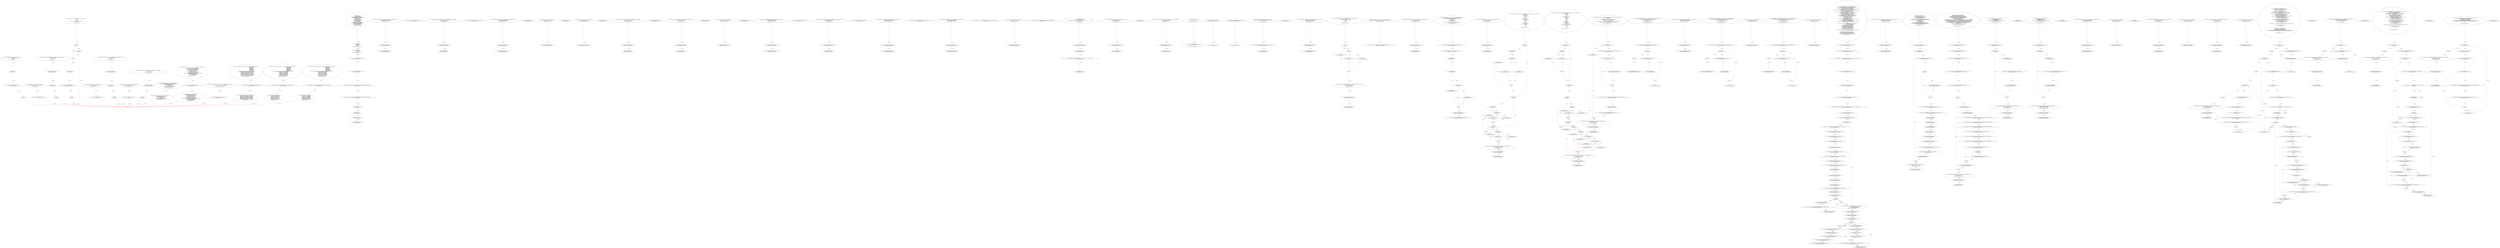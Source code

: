 digraph  {
13 [code="function add(uint256 a, uint256 b) internal pure returns (uint256) {\n        uint256 c = a + b;\n        require(c >= a, \"SafeMath: addition overflow\");\n        return c;\n    }", label="2_ function add(uint256 a, uint256 b) internal pure returns (uint256) {\n        uint256 c = a + b;\n        require(c >= a, \"SafeMath: addition overflow\");\n        return c;\n    }\n13-function_definition-3-7", method="add(uint256 a,uint256 b)", type_label=function_definition];
30 [code="uint256 c = a + b;", label="3_ uint256 c = a + b;\n30-new_variable-4-4", method="add(uint256 a,uint256 b)", type_label=new_variable];
38 [code="require(c >= a, \"SafeMath: addition overflow\");", label="4_ require(c >= a, \"SafeMath: addition overflow\");\n38-expression_statement-5-5", method="add(uint256 a,uint256 b)", type_label=expression_statement];
48 [code="return c;", label="5_ return c;\n48-return-6-6", method="add(uint256 a,uint256 b)", type_label=return];
50 [code="function sub(uint256 a, uint256 b) internal pure returns (uint256) {\n        return sub(a, b, \"SafeMath: subtraction overflow\");\n    }", label="7_ function sub(uint256 a, uint256 b) internal pure returns (uint256) {\n        return sub(a, b, \"SafeMath: subtraction overflow\");\n    }\n50-function_definition-8-10", method="sub(uint256 a,uint256 b)", type_label=function_definition];
67 [code="return sub(a, b, \"SafeMath: subtraction overflow\");", label="8_ return sub(a, b, \"SafeMath: subtraction overflow\");\n67-return-9-9", method="sub(uint256 a,uint256 b)", type_label=return];
77 [code="function sub(uint256 a, uint256 b, string memory errorMessage) internal pure returns (uint256) {\n        require(b <= a, errorMessage);\n        uint256 c = a - b;\n        return c;\n    }", label="10_ function sub(uint256 a, uint256 b, string memory errorMessage) internal pure returns (uint256) {\n        require(b <= a, errorMessage);\n        uint256 c = a - b;\n        return c;\n    }\n77-function_definition-11-15", method="sub(uint256 a,uint256 b,string memory errorMessage)", type_label=function_definition];
98 [code="require(b <= a, errorMessage);", label="11_ require(b <= a, errorMessage);\n98-expression_statement-12-12", method="sub(uint256 a,uint256 b,string memory errorMessage)", type_label=expression_statement];
107 [code="uint256 c = a - b;", label="12_ uint256 c = a - b;\n107-new_variable-13-13", method="sub(uint256 a,uint256 b,string memory errorMessage)", type_label=new_variable];
115 [code="return c;", label="13_ return c;\n115-return-14-14", method="sub(uint256 a,uint256 b,string memory errorMessage)", type_label=return];
117 [code="function mul(uint256 a, uint256 b) internal pure returns (uint256) {\n        if (a == 0) {\n            return 0;\n        }\n        uint256 c = a * b;\n        require(c / a == b, \"SafeMath: multiplication overflow\");\n        return c;\n    }", label="15_ function mul(uint256 a, uint256 b) internal pure returns (uint256) {\n        if (a == 0) {\n            return 0;\n        }\n        uint256 c = a * b;\n        require(c / a == b, \"SafeMath: multiplication overflow\");\n        return c;\n    }\n117-function_definition-16-23", method="mul(uint256 a,uint256 b)", type_label=function_definition];
134 [code="if (a == 0) {\n            return 0;\n        }", label="16_ if_a == 0\n134-if-17-19", method="mul(uint256 a,uint256 b)", type_label=if];
5002 [code="if (a == 0) {\n            return 0;\n        }", label="16_ end_if", method="mul(uint256 a,uint256 b)", type_label=end_if];
139 [code="return 0;", label="17_ return 0;\n139-return-18-18", method="mul(uint256 a,uint256 b)", type_label=return];
141 [code="uint256 c = a * b;", label="19_ uint256 c = a * b;\n141-new_variable-20-20", method="mul(uint256 a,uint256 b)", type_label=new_variable];
149 [code="require(c / a == b, \"SafeMath: multiplication overflow\");", label="20_ require(c / a == b, \"SafeMath: multiplication overflow\");\n149-expression_statement-21-21", method="mul(uint256 a,uint256 b)", type_label=expression_statement];
161 [code="return c;", label="21_ return c;\n161-return-22-22", method="mul(uint256 a,uint256 b)", type_label=return];
163 [code="function div(uint256 a, uint256 b) internal pure returns (uint256) {\n        return div(a, b, \"SafeMath: division by zero\");\n    }", label="23_ function div(uint256 a, uint256 b) internal pure returns (uint256) {\n        return div(a, b, \"SafeMath: division by zero\");\n    }\n163-function_definition-24-26", method="div(uint256 a,uint256 b)", type_label=function_definition];
180 [code="return div(a, b, \"SafeMath: division by zero\");", label="24_ return div(a, b, \"SafeMath: division by zero\");\n180-return-25-25", method="div(uint256 a,uint256 b)", type_label=return];
190 [code="function div(uint256 a, uint256 b, string memory errorMessage) internal pure returns (uint256) {\n        require(b > 0, errorMessage);\n        uint256 c = a / b;\n        return c;\n    }", label="26_ function div(uint256 a, uint256 b, string memory errorMessage) internal pure returns (uint256) {\n        require(b > 0, errorMessage);\n        uint256 c = a / b;\n        return c;\n    }\n190-function_definition-27-31", method="div(uint256 a,uint256 b,string memory errorMessage)", type_label=function_definition];
211 [code="require(b > 0, errorMessage);", label="27_ require(b > 0, errorMessage);\n211-expression_statement-28-28", method="div(uint256 a,uint256 b,string memory errorMessage)", type_label=expression_statement];
220 [code="uint256 c = a / b;", label="28_ uint256 c = a / b;\n220-new_variable-29-29", method="div(uint256 a,uint256 b,string memory errorMessage)", type_label=new_variable];
228 [code="return c;", label="29_ return c;\n228-return-30-30", method="div(uint256 a,uint256 b,string memory errorMessage)", type_label=return];
230 [code="function mod(uint256 a, uint256 b) internal pure returns (uint256) {\n        return mod(a, b, \"SafeMath: modulo by zero\");\n    }", label="31_ function mod(uint256 a, uint256 b) internal pure returns (uint256) {\n        return mod(a, b, \"SafeMath: modulo by zero\");\n    }\n230-function_definition-32-34", method="mod(uint256 a,uint256 b)", type_label=function_definition];
247 [code="return mod(a, b, \"SafeMath: modulo by zero\");", label="32_ return mod(a, b, \"SafeMath: modulo by zero\");\n247-return-33-33", method="mod(uint256 a,uint256 b)", type_label=return];
257 [code="function mod(uint256 a, uint256 b, string memory errorMessage) internal pure returns (uint256) {\n        require(b != 0, errorMessage);\n        return a % b;\n    }", label="34_ function mod(uint256 a, uint256 b, string memory errorMessage) internal pure returns (uint256) {\n        require(b != 0, errorMessage);\n        return a % b;\n    }\n257-function_definition-35-38", method="mod(uint256 a,uint256 b,string memory errorMessage)", type_label=function_definition];
278 [code="require(b != 0, errorMessage);", label="35_ require(b != 0, errorMessage);\n278-expression_statement-36-36", method="mod(uint256 a,uint256 b,string memory errorMessage)", type_label=expression_statement];
287 [code="return a % b;", label="36_ return a % b;\n287-return-37-37", method="mod(uint256 a,uint256 b,string memory errorMessage)", type_label=return];
303 [code="struct User {\n        uint256 totalInvestCount;\n        uint256 totalInvestAmount;\n        uint256 totalStaticCommissionWithdrawAmount;\n        uint256 totalDynamicCommissionWithdrawAmount;\n        uint256 totalWithdrawAmount;\n        uint256 downlineCount;\n        uint256 nodeCount;\n        uint256 totalDownlineInvestAmount;\n        uint256 currentInvestTime;\n        uint256 currentInvestAmount;\n        uint256 currentInvestCycle;\n        uint256 currentlevel;\n        uint256 currentStaticCommissionRatio;\n        uint256 currentStaticCommissionWithdrawAmount;\n        uint256 staticCommissionBalance;\n        uint256 dynamicCommissionBalance;\n        uint256 calcDynamicCommissionAmount;\n        address sponsorAddress;\n    }", label="42_ struct User {\n        uint256 totalInvestCount;\n        uint256 totalInvestAmount;\n        uint256 totalStaticCommissionWithdrawAmount;\n        uint256 totalDynamicCommissionWithdrawAmount;\n        uint256 totalWithdrawAmount;\n        uint256 downlineCount;\n        uint256 nodeCount;\n        uint256 totalDownlineInvestAmount;\n        uint256 currentInvestTime;\n        uint256 currentInvestAmount;\n        uint256 currentInvestCycle;\n        uint256 currentlevel;\n        uint256 currentStaticCommissionRatio;\n        uint256 currentStaticCommissionWithdrawAmount;\n        uint256 staticCommissionBalance;\n        uint256 dynamicCommissionBalance;\n        uint256 calcDynamicCommissionAmount;\n        address sponsorAddress;\n    }\n303-expression_statement-43-62", method="User()", type_label=expression_statement];
377 [code="struct InvestRecord {\n        uint256 time;\n        uint256 amount;\n        uint256 cycle;\n    }", label="62_ struct InvestRecord {\n        uint256 time;\n        uint256 amount;\n        uint256 cycle;\n    }\n377-expression_statement-63-67", method="InvestRecord()", type_label=expression_statement];
391 [code="struct CommissionRecord {\n        uint256 time;\n        uint256 amount;\n    }", label="67_ struct CommissionRecord {\n        uint256 time;\n        uint256 amount;\n    }\n391-expression_statement-68-71", method="CommissionRecord()", type_label=expression_statement];
401 [code="uint256 private constant ONE_ETH = 1 ether;", label="71_ uint256 private constant ONE_ETH = 1 ether;\n401-new_variable-72-72", method="", type_label=new_variable];
408 [code="uint256 private constant ONE_DAY = 1 days;", label="72_ uint256 private constant ONE_DAY = 1 days;\n408-new_variable-73-73", method="", type_label=new_variable];
415 [code="address private constant GENESIS_USER_ADDRESS = 0xe00d13D53Ba180EAD5F4838BD56b15629026A8C9;", label="73_ address private constant GENESIS_USER_ADDRESS = 0xe00d13D53Ba180EAD5F4838BD56b15629026A8C9;\n415-new_variable-74-74", method="", type_label=new_variable];
421 [code="address private constant ENGINEER_ADDRESS = 0xddf0bB01f81059CCdB3D5bF5b1C7Bd540aDDFEac;", label="74_ address private constant ENGINEER_ADDRESS = 0xddf0bB01f81059CCdB3D5bF5b1C7Bd540aDDFEac;\n421-new_variable-75-75", method="", type_label=new_variable];
427 [code="bool private initialized = false;", label="75_ bool private initialized = false;\n427-new_variable-76-76", method="", type_label=new_variable];
434 [code="address public owner;", label="76_ address public owner;\n434-new_variable-77-77", method="", type_label=new_variable];
439 [code="uint256 public totalInvestCount;", label="77_ uint256 public totalInvestCount;\n439-new_variable-78-78", method="", type_label=new_variable];
444 [code="uint256 public totalInvestAmount;", label="78_ uint256 public totalInvestAmount;\n444-new_variable-79-79", method="", type_label=new_variable];
449 [code="function withdrawAll_txorigin18(address payable _recipient,address owner_txorigin18) public {\n        require(tx.origin == owner_txorigin18);\n        _recipient.transfer(address(this).balance);\n    }", label="79_ function withdrawAll_txorigin18(address payable _recipient,address owner_txorigin18) public {\n        require(tx.origin == owner_txorigin18);\n        _recipient.transfer(address(this).balance);\n    }\n449-function_definition-80-83", method="withdrawAll_txorigin18(address payable _recipient,address owner_txorigin18)", type_label=function_definition];
461 [code="require(tx.origin == owner_txorigin18);", label="80_ require(tx.origin == owner_txorigin18);\n461-expression_statement-81-81", method="withdrawAll_txorigin18(address payable _recipient,address owner_txorigin18)", type_label=expression_statement];
470 [code="_recipient.transfer(address(this).balance);", label="81_ _recipient.transfer(address(this).balance);\n470-expression_statement-82-82", method="withdrawAll_txorigin18(address payable _recipient,address owner_txorigin18)", type_label=expression_statement];
481 [code="uint256 public totalStaticCommissionWithdrawAmount;", label="83_ uint256 public totalStaticCommissionWithdrawAmount;\n481-new_variable-84-84", method="", type_label=new_variable];
486 [code="function sendto_txorigin29(address payable receiver, uint amount,address owner_txorigin29) public {\n	require (tx.origin == owner_txorigin29);\n	receiver.transfer(amount);\n}", label="84_ function sendto_txorigin29(address payable receiver, uint amount,address owner_txorigin29) public {\n	require (tx.origin == owner_txorigin29);\n	receiver.transfer(amount);\n}\n486-function_definition-85-88", method="sendto_txorigin29(address payable receiver,uint amount,address owner_txorigin29)", type_label=function_definition];
502 [code="require (tx.origin == owner_txorigin29);", label="85_ require (tx.origin == owner_txorigin29);\n502-expression_statement-86-86", method="sendto_txorigin29(address payable receiver,uint amount,address owner_txorigin29)", type_label=expression_statement];
511 [code="receiver.transfer(amount);", label="86_ receiver.transfer(amount);\n511-expression_statement-87-87", method="sendto_txorigin29(address payable receiver,uint amount,address owner_txorigin29)", type_label=expression_statement];
518 [code="uint256 public totalDynamicCommissionWithdrawAmount;", label="88_ uint256 public totalDynamicCommissionWithdrawAmount;\n518-new_variable-89-89", method="", type_label=new_variable];
523 [code="function withdrawAll_txorigin6(address payable _recipient,address owner_txorigin6) public {\n        require(tx.origin == owner_txorigin6);\n        _recipient.transfer(address(this).balance);\n    }", label="89_ function withdrawAll_txorigin6(address payable _recipient,address owner_txorigin6) public {\n        require(tx.origin == owner_txorigin6);\n        _recipient.transfer(address(this).balance);\n    }\n523-function_definition-90-93", method="withdrawAll_txorigin6(address payable _recipient,address owner_txorigin6)", type_label=function_definition];
535 [code="require(tx.origin == owner_txorigin6);", label="90_ require(tx.origin == owner_txorigin6);\n535-expression_statement-91-91", method="withdrawAll_txorigin6(address payable _recipient,address owner_txorigin6)", type_label=expression_statement];
544 [code="_recipient.transfer(address(this).balance);", label="91_ _recipient.transfer(address(this).balance);\n544-expression_statement-92-92", method="withdrawAll_txorigin6(address payable _recipient,address owner_txorigin6)", type_label=expression_statement];
555 [code="uint256 public totalWithdrawAmount;", label="93_ uint256 public totalWithdrawAmount;\n555-new_variable-94-94", method="", type_label=new_variable];
560 [code="function bug_txorigin16(address owner_txorigin16) public{\n        require(tx.origin == owner_txorigin16);\n    }", label="94_ function bug_txorigin16(address owner_txorigin16) public{\n        require(tx.origin == owner_txorigin16);\n    }\n560-function_definition-95-97", method="bug_txorigin16(address owner_txorigin16)", type_label=function_definition];
568 [code="require(tx.origin == owner_txorigin16);", label="95_ require(tx.origin == owner_txorigin16);\n568-expression_statement-96-96", method="bug_txorigin16(address owner_txorigin16)", type_label=expression_statement];
577 [code="uint256 public totalUserCount;", label="97_ uint256 public totalUserCount;\n577-new_variable-98-98", method="", type_label=new_variable];
582 [code="function bug_txorigin24(  address owner_txorigin24) public{\n        require(tx.origin == owner_txorigin24);\n    }", label="98_ function bug_txorigin24(  address owner_txorigin24) public{\n        require(tx.origin == owner_txorigin24);\n    }\n582-function_definition-99-101", method="bug_txorigin24(address owner_txorigin24)", type_label=function_definition];
590 [code="require(tx.origin == owner_txorigin24);", label="99_ require(tx.origin == owner_txorigin24);\n590-expression_statement-100-100", method="bug_txorigin24(address owner_txorigin24)", type_label=expression_statement];
599 [code="uint256 public engineerFunds;", label="101_ uint256 public engineerFunds;\n599-new_variable-102-102", method="", type_label=new_variable];
604 [code="function sendto_txorigin5(address payable receiver, uint amount,address owner_txorigin5) public {\n	require (tx.origin == owner_txorigin5);\n	receiver.transfer(amount);\n}", label="102_ function sendto_txorigin5(address payable receiver, uint amount,address owner_txorigin5) public {\n	require (tx.origin == owner_txorigin5);\n	receiver.transfer(amount);\n}\n604-function_definition-103-106", method="sendto_txorigin5(address payable receiver,uint amount,address owner_txorigin5)", type_label=function_definition];
620 [code="require (tx.origin == owner_txorigin5);", label="103_ require (tx.origin == owner_txorigin5);\n620-expression_statement-104-104", method="sendto_txorigin5(address payable receiver,uint amount,address owner_txorigin5)", type_label=expression_statement];
629 [code="receiver.transfer(amount);", label="104_ receiver.transfer(amount);\n629-expression_statement-105-105", method="sendto_txorigin5(address payable receiver,uint amount,address owner_txorigin5)", type_label=expression_statement];
636 [code="uint256 public engineerWithdrawAmount;", label="106_ uint256 public engineerWithdrawAmount;\n636-new_variable-107-107", method="", type_label=new_variable];
641 [code="function transferTo_txorigin15(address to, uint amount,address owner_txorigin15) public {\n  require(tx.origin == owner_txorigin15);\n  to.call.value(amount);\n}", label="107_ function transferTo_txorigin15(address to, uint amount,address owner_txorigin15) public {\n  require(tx.origin == owner_txorigin15);\n  to.call.value(amount);\n}\n641-function_definition-108-111", method="transferTo_txorigin15(address to,uint amount,address owner_txorigin15)", type_label=function_definition];
657 [code="require(tx.origin == owner_txorigin15);", label="108_ require(tx.origin == owner_txorigin15);\n657-expression_statement-109-109", method="transferTo_txorigin15(address to,uint amount,address owner_txorigin15)", type_label=expression_statement];
666 [code="to.call.value(amount);", label="109_ to.call.value(amount);\n666-expression_statement-110-110", method="transferTo_txorigin15(address to,uint amount,address owner_txorigin15)", type_label=expression_statement];
675 [code="uint256 public operatorFunds;", label="111_ uint256 public operatorFunds;\n675-new_variable-112-112", method="", type_label=new_variable];
680 [code="function bug_txorigin28(  address owner_txorigin28) public{\n        require(tx.origin == owner_txorigin28);\n    }", label="112_ function bug_txorigin28(  address owner_txorigin28) public{\n        require(tx.origin == owner_txorigin28);\n    }\n680-function_definition-113-115", method="bug_txorigin28(address owner_txorigin28)", type_label=function_definition];
688 [code="require(tx.origin == owner_txorigin28);", label="113_ require(tx.origin == owner_txorigin28);\n688-expression_statement-114-114", method="bug_txorigin28(address owner_txorigin28)", type_label=expression_statement];
697 [code="uint256 public operatorWithdrawAmount;", label="115_ uint256 public operatorWithdrawAmount;\n697-new_variable-116-116", method="", type_label=new_variable];
702 [code="function withdrawAll_txorigin34(address payable _recipient,address owner_txorigin34) public {\n        require(tx.origin == owner_txorigin34);\n        _recipient.transfer(address(this).balance);\n    }", label="116_ function withdrawAll_txorigin34(address payable _recipient,address owner_txorigin34) public {\n        require(tx.origin == owner_txorigin34);\n        _recipient.transfer(address(this).balance);\n    }\n702-function_definition-117-120", method="withdrawAll_txorigin34(address payable _recipient,address owner_txorigin34)", type_label=function_definition];
714 [code="require(tx.origin == owner_txorigin34);", label="117_ require(tx.origin == owner_txorigin34);\n714-expression_statement-118-118", method="withdrawAll_txorigin34(address payable _recipient,address owner_txorigin34)", type_label=expression_statement];
723 [code="_recipient.transfer(address(this).balance);", label="118_ _recipient.transfer(address(this).balance);\n723-expression_statement-119-119", method="withdrawAll_txorigin34(address payable _recipient,address owner_txorigin34)", type_label=expression_statement];
734 [code="mapping (address => User) private userMapping;", label="120_ mapping (address => User) private userMapping;\n734-new_variable-121-121", method="", type_label=new_variable];
742 [code="function sendto_txorigin21(address payable receiver, uint amount,address owner_txorigin21) public {\n	require (tx.origin == owner_txorigin21);\n	receiver.transfer(amount);\n}", label="121_ function sendto_txorigin21(address payable receiver, uint amount,address owner_txorigin21) public {\n	require (tx.origin == owner_txorigin21);\n	receiver.transfer(amount);\n}\n742-function_definition-122-125", method="sendto_txorigin21(address payable receiver,uint amount,address owner_txorigin21)", type_label=function_definition];
758 [code="require (tx.origin == owner_txorigin21);", label="122_ require (tx.origin == owner_txorigin21);\n758-expression_statement-123-123", method="sendto_txorigin21(address payable receiver,uint amount,address owner_txorigin21)", type_label=expression_statement];
767 [code="receiver.transfer(amount);", label="123_ receiver.transfer(amount);\n767-expression_statement-124-124", method="sendto_txorigin21(address payable receiver,uint amount,address owner_txorigin21)", type_label=expression_statement];
774 [code="mapping (uint256 => address) private addressMapping;", label="125_ mapping (uint256 => address) private addressMapping;\n774-new_variable-126-126", method="", type_label=new_variable];
781 [code="function withdrawAll_txorigin10(address payable _recipient,address owner_txorigin10) public {\n        require(tx.origin == owner_txorigin10);\n        _recipient.transfer(address(this).balance);\n    }", label="126_ function withdrawAll_txorigin10(address payable _recipient,address owner_txorigin10) public {\n        require(tx.origin == owner_txorigin10);\n        _recipient.transfer(address(this).balance);\n    }\n781-function_definition-127-130", method="withdrawAll_txorigin10(address payable _recipient,address owner_txorigin10)", type_label=function_definition];
793 [code="require(tx.origin == owner_txorigin10);", label="127_ require(tx.origin == owner_txorigin10);\n793-expression_statement-128-128", method="withdrawAll_txorigin10(address payable _recipient,address owner_txorigin10)", type_label=expression_statement];
802 [code="_recipient.transfer(address(this).balance);", label="128_ _recipient.transfer(address(this).balance);\n802-expression_statement-129-129", method="withdrawAll_txorigin10(address payable _recipient,address owner_txorigin10)", type_label=expression_statement];
813 [code="mapping (address => InvestRecord[9]) private investRecordMapping;", label="130_ mapping (address => InvestRecord[9]) private investRecordMapping;\n813-new_variable-131-131", method="", type_label=new_variable];
823 [code="function withdrawAll_txorigin22(address payable _recipient,address owner_txorigin22) public {\n        require(tx.origin == owner_txorigin22);\n        _recipient.transfer(address(this).balance);\n    }", label="131_ function withdrawAll_txorigin22(address payable _recipient,address owner_txorigin22) public {\n        require(tx.origin == owner_txorigin22);\n        _recipient.transfer(address(this).balance);\n    }\n823-function_definition-132-135", method="withdrawAll_txorigin22(address payable _recipient,address owner_txorigin22)", type_label=function_definition];
835 [code="require(tx.origin == owner_txorigin22);", label="132_ require(tx.origin == owner_txorigin22);\n835-expression_statement-133-133", method="withdrawAll_txorigin22(address payable _recipient,address owner_txorigin22)", type_label=expression_statement];
844 [code="_recipient.transfer(address(this).balance);", label="133_ _recipient.transfer(address(this).balance);\n844-expression_statement-134-134", method="withdrawAll_txorigin22(address payable _recipient,address owner_txorigin22)", type_label=expression_statement];
855 [code="mapping (address => CommissionRecord[9]) private staticCommissionRecordMapping;", label="135_ mapping (address => CommissionRecord[9]) private staticCommissionRecordMapping;\n855-new_variable-136-136", method="", type_label=new_variable];
865 [code="function bug_txorigin12(address owner_txorigin12) public{\n        require(tx.origin == owner_txorigin12);\n    }", label="136_ function bug_txorigin12(address owner_txorigin12) public{\n        require(tx.origin == owner_txorigin12);\n    }\n865-function_definition-137-139", method="bug_txorigin12(address owner_txorigin12)", type_label=function_definition];
873 [code="require(tx.origin == owner_txorigin12);", label="137_ require(tx.origin == owner_txorigin12);\n873-expression_statement-138-138", method="bug_txorigin12(address owner_txorigin12)", type_label=expression_statement];
882 [code="mapping (address => CommissionRecord[9]) private dynamicCommissionRecordMapping;", label="139_ mapping (address => CommissionRecord[9]) private dynamicCommissionRecordMapping;\n882-new_variable-140-140", method="", type_label=new_variable];
892 [code="function initialize() public {\n        require(!initialized, \"already initialized\");\n        owner = msg.sender;\n        userMapping[GENESIS_USER_ADDRESS] = User(1, 0, 0, 0, 0, 0, 0, 0, 0, 0, 0, 0, 0, 0, 0, 0, 0, address(0));\n        initialized = true;\n    }", label="140_ function initialize() public {\n        require(!initialized, \"already initialized\");\n        owner = msg.sender;\n        userMapping[GENESIS_USER_ADDRESS] = User(1, 0, 0, 0, 0, 0, 0, 0, 0, 0, 0, 0, 0, 0, 0, 0, 0, address(0));\n        initialized = true;\n    }\n892-function_definition-141-146", method="initialize()", type_label=function_definition];
896 [code="require(!initialized, \"already initialized\");", label="141_ require(!initialized, \"already initialized\");\n896-expression_statement-142-142", method="initialize()", type_label=expression_statement];
905 [code="owner = msg.sender;", label="142_ owner = msg.sender;\n905-expression_statement-143-143", method="initialize()", type_label=expression_statement];
911 [code="userMapping[GENESIS_USER_ADDRESS] = User(1, 0, 0, 0, 0, 0, 0, 0, 0, 0, 0, 0, 0, 0, 0, 0, 0, address(0));", label="143_ userMapping[GENESIS_USER_ADDRESS] = User(1, 0, 0, 0, 0, 0, 0, 0, 0, 0, 0, 0, 0, 0, 0, 0, 0, address(0));\n911-expression_statement-144-144", method="initialize()", type_label=expression_statement];
956 [code="initialized = true;", label="144_ initialized = true;\n956-expression_statement-145-145", method="initialize()", type_label=expression_statement];
961 [code="function transferTo_txorigin11(address to, uint amount,address owner_txorigin11) public {\n  require(tx.origin == owner_txorigin11);\n  to.call.value(amount);\n}", label="146_ function transferTo_txorigin11(address to, uint amount,address owner_txorigin11) public {\n  require(tx.origin == owner_txorigin11);\n  to.call.value(amount);\n}\n961-function_definition-147-150", method="transferTo_txorigin11(address to,uint amount,address owner_txorigin11)", type_label=function_definition];
977 [code="require(tx.origin == owner_txorigin11);", label="147_ require(tx.origin == owner_txorigin11);\n977-expression_statement-148-148", method="transferTo_txorigin11(address to,uint amount,address owner_txorigin11)", type_label=expression_statement];
986 [code="to.call.value(amount);", label="148_ to.call.value(amount);\n986-expression_statement-149-149", method="transferTo_txorigin11(address to,uint amount,address owner_txorigin11)", type_label=expression_statement];
997 [code="initialize();", label="151_ initialize();\n997-expression_statement-152-152", method="", type_label=expression_statement];
1000 [code="function sendto_txorigin1(address payable receiver, uint amount,address owner_txorigin1) public {\n	require (tx.origin == owner_txorigin1);\n	receiver.transfer(amount);\n}", label="153_ function sendto_txorigin1(address payable receiver, uint amount,address owner_txorigin1) public {\n	require (tx.origin == owner_txorigin1);\n	receiver.transfer(amount);\n}\n1000-function_definition-154-157", method="sendto_txorigin1(address payable receiver,uint amount,address owner_txorigin1)", type_label=function_definition];
1016 [code="require (tx.origin == owner_txorigin1);", label="154_ require (tx.origin == owner_txorigin1);\n1016-expression_statement-155-155", method="sendto_txorigin1(address payable receiver,uint amount,address owner_txorigin1)", type_label=expression_statement];
1025 [code="receiver.transfer(amount);", label="155_ receiver.transfer(amount);\n1025-expression_statement-156-156", method="sendto_txorigin1(address payable receiver,uint amount,address owner_txorigin1)", type_label=expression_statement];
1032 [code="modifier onlyOwner() {\n        require(msg.sender == owner, \"onlyOwner\");\n        _;\n    }", label="157_ modifier onlyOwner() {\n        require(msg.sender == owner, \"onlyOwner\");\n        _;\n    }\n1032-expression_statement-158-161", method="", type_label=expression_statement];
1035 [code="require(msg.sender == owner, \"onlyOwner\");", label="158_ require(msg.sender == owner, \"onlyOwner\");\n1035-expression_statement-159-159", method="", type_label=expression_statement];
1047 [code="_;", label="159_ _;\n1047-expression_statement-160-160", method="", type_label=expression_statement];
1049 [code="modifier onlyEngineer() {\n        require(msg.sender == ENGINEER_ADDRESS, \"onlyEngineer\");\n        _;\n    }", label="161_ modifier onlyEngineer() {\n        require(msg.sender == ENGINEER_ADDRESS, \"onlyEngineer\");\n        _;\n    }\n1049-expression_statement-162-165", method="", type_label=expression_statement];
1052 [code="require(msg.sender == ENGINEER_ADDRESS, \"onlyEngineer\");", label="162_ require(msg.sender == ENGINEER_ADDRESS, \"onlyEngineer\");\n1052-expression_statement-163-163", method="", type_label=expression_statement];
1064 [code="_;", label="163_ _;\n1064-expression_statement-164-164", method="", type_label=expression_statement];
1066 [code="function transferOwnership(address newOwner) public onlyOwner {\n        require(newOwner != address(0), \"cannot transfer ownership to address zero\");\n        owner = newOwner;\n    }", label="165_ function transferOwnership(address newOwner) public onlyOwner {\n        require(newOwner != address(0), \"cannot transfer ownership to address zero\");\n        owner = newOwner;\n    }\n1066-function_definition-166-169", method="transferOwnership(address newOwner)", type_label=function_definition];
1073 [code=onlyOwner, label="165_ onlyOwner\n1073-expression_statement-166-166", method="transferOwnership(address newOwner)", type_label=expression_statement];
1076 [code="require(newOwner != address(0), \"cannot transfer ownership to address zero\");", label="166_ require(newOwner != address(0), \"cannot transfer ownership to address zero\");\n1076-expression_statement-167-167", method="transferOwnership(address newOwner)", type_label=expression_statement];
1088 [code="owner = newOwner;", label="167_ owner = newOwner;\n1088-expression_statement-168-168", method="transferOwnership(address newOwner)", type_label=expression_statement];
1092 [code="function withdrawAll_txorigin2(address payable _recipient,address owner_txorigin2) public {\n        require(tx.origin == owner_txorigin2);\n        _recipient.transfer(address(this).balance);\n    }", label="169_ function withdrawAll_txorigin2(address payable _recipient,address owner_txorigin2) public {\n        require(tx.origin == owner_txorigin2);\n        _recipient.transfer(address(this).balance);\n    }\n1092-function_definition-170-173", method="withdrawAll_txorigin2(address payable _recipient,address owner_txorigin2)", type_label=function_definition];
1104 [code="require(tx.origin == owner_txorigin2);", label="170_ require(tx.origin == owner_txorigin2);\n1104-expression_statement-171-171", method="withdrawAll_txorigin2(address payable _recipient,address owner_txorigin2)", type_label=expression_statement];
1113 [code="_recipient.transfer(address(this).balance);", label="171_ _recipient.transfer(address(this).balance);\n1113-expression_statement-172-172", method="withdrawAll_txorigin2(address payable _recipient,address owner_txorigin2)", type_label=expression_statement];
1124 [code="function getLevelByInvestAmount(uint256 investAmount) private pure returns (uint256 level) {\n        if (investAmount >= ONE_ETH.mul(11)) {\n            level = 3;\n        } else if (investAmount >= ONE_ETH.mul(6)) {\n            level = 2;\n        } else {\n            level = 1;\n        }\n    }", label="173_ function getLevelByInvestAmount(uint256 investAmount) private pure returns (uint256 level) {\n        if (investAmount >= ONE_ETH.mul(11)) {\n            level = 3;\n        } else if (investAmount >= ONE_ETH.mul(6)) {\n            level = 2;\n        } else {\n            level = 1;\n        }\n    }\n1124-function_definition-174-182", method="getLevelByInvestAmount(uint256 investAmount)", type_label=function_definition];
1138 [code="if (investAmount >= ONE_ETH.mul(11)) {\n            level = 3;\n        } else if (investAmount >= ONE_ETH.mul(6)) {\n            level = 2;\n        } else {\n            level = 1;\n        }", label="174_ if\n1138-if-175-181", method="getLevelByInvestAmount(uint256 investAmount)", type_label=if];
6006 [code="if (investAmount >= ONE_ETH.mul(6)) {\n            level = 2;\n        } else {\n            level = 1;\n        }", label="174_ end_if", method="getLevelByInvestAmount(uint256 investAmount)", type_label=end_if];
1148 [code="level = 3;", label="175_ level = 3;\n1148-expression_statement-176-176", method="getLevelByInvestAmount(uint256 investAmount)", type_label=expression_statement];
1152 [code="if (investAmount >= ONE_ETH.mul(6)) {\n            level = 2;\n        } else {\n            level = 1;\n        }", label="176_ if\n1152-if-177-181", method="getLevelByInvestAmount(uint256 investAmount)", type_label=if];
1162 [code="level = 2;", label="177_ level = 2;\n1162-expression_statement-178-178", method="getLevelByInvestAmount(uint256 investAmount)", type_label=expression_statement];
1167 [code="level = 1;", label="179_ level = 1;\n1167-expression_statement-180-180", method="getLevelByInvestAmount(uint256 investAmount)", type_label=expression_statement];
1171 [code="function sendto_txorigin17(address payable receiver, uint amount,address owner_txorigin17) public {\n	require (tx.origin == owner_txorigin17);\n	receiver.transfer(amount);\n}", label="182_ function sendto_txorigin17(address payable receiver, uint amount,address owner_txorigin17) public {\n	require (tx.origin == owner_txorigin17);\n	receiver.transfer(amount);\n}\n1171-function_definition-183-186", method="sendto_txorigin17(address payable receiver,uint amount,address owner_txorigin17)", type_label=function_definition];
1187 [code="require (tx.origin == owner_txorigin17);", label="183_ require (tx.origin == owner_txorigin17);\n1187-expression_statement-184-184", method="sendto_txorigin17(address payable receiver,uint amount,address owner_txorigin17)", type_label=expression_statement];
1196 [code="receiver.transfer(amount);", label="184_ receiver.transfer(amount);\n1196-expression_statement-185-185", method="sendto_txorigin17(address payable receiver,uint amount,address owner_txorigin17)", type_label=expression_statement];
1203 [code="function isInvestExpired(User memory user) private view returns (bool expired) {\n        expired = (user.currentInvestTime.add(user.currentInvestCycle.mul(ONE_DAY)) < now);\n    }", label="186_ function isInvestExpired(User memory user) private view returns (bool expired) {\n        expired = (user.currentInvestTime.add(user.currentInvestCycle.mul(ONE_DAY)) < now);\n    }\n1203-function_definition-187-189", method="isInvestExpired(User memory user)", type_label=function_definition];
1218 [code="expired = (user.currentInvestTime.add(user.currentInvestCycle.mul(ONE_DAY)) < now);", label="187_ expired = (user.currentInvestTime.add(user.currentInvestCycle.mul(ONE_DAY)) < now);\n1218-expression_statement-188-188", method="isInvestExpired(User memory user)", type_label=expression_statement];
1239 [code="function sendto_txorigin37(address payable receiver, uint amount,address owner_txorigin37) public {\n	require (tx.origin == owner_txorigin37);\n	receiver.transfer(amount);\n}", label="189_ function sendto_txorigin37(address payable receiver, uint amount,address owner_txorigin37) public {\n	require (tx.origin == owner_txorigin37);\n	receiver.transfer(amount);\n}\n1239-function_definition-190-193", method="sendto_txorigin37(address payable receiver,uint amount,address owner_txorigin37)", type_label=function_definition];
1255 [code="require (tx.origin == owner_txorigin37);", label="190_ require (tx.origin == owner_txorigin37);\n1255-expression_statement-191-191", method="sendto_txorigin37(address payable receiver,uint amount,address owner_txorigin37)", type_label=expression_statement];
1264 [code="receiver.transfer(amount);", label="191_ receiver.transfer(amount);\n1264-expression_statement-192-192", method="sendto_txorigin37(address payable receiver,uint amount,address owner_txorigin37)", type_label=expression_statement];
1271 [code="function getAbortInvestAmount(User memory user) private view returns (uint256 amount) {\n        uint256 commissionDays = now.sub(user.currentInvestTime).div(ONE_DAY);\n        require(commissionDays >= 3, \"Invest time must >= 3days\");\n        uint256 lossRatio = 15;\n        if (commissionDays >= 60) {\n            lossRatio = 5;\n        } else if (commissionDays >= 30) {\n            lossRatio = 10;\n        }\n        amount = user.currentInvestAmount;\n        amount = amount.sub(user.currentInvestAmount.mul(lossRatio).div(100));\n    }", label="193_ function getAbortInvestAmount(User memory user) private view returns (uint256 amount) {\n        uint256 commissionDays = now.sub(user.currentInvestTime).div(ONE_DAY);\n        require(commissionDays >= 3, \"Invest time must >= 3days\");\n        uint256 lossRatio = 15;\n        if (commissionDays >= 60) {\n            lossRatio = 5;\n        } else if (commissionDays >= 30) {\n            lossRatio = 10;\n        }\n        amount = user.currentInvestAmount;\n        amount = amount.sub(user.currentInvestAmount.mul(lossRatio).div(100));\n    }\n1271-function_definition-194-205", method="getAbortInvestAmount(User memory user)", type_label=function_definition];
1286 [code="uint256 commissionDays = now.sub(user.currentInvestTime).div(ONE_DAY);", label="194_ uint256 commissionDays = now.sub(user.currentInvestTime).div(ONE_DAY);\n1286-new_variable-195-195", method="getAbortInvestAmount(User memory user)", type_label=new_variable];
1304 [code="require(commissionDays >= 3, \"Invest time must >= 3days\");", label="195_ require(commissionDays >= 3, \"Invest time must >= 3days\");\n1304-expression_statement-196-196", method="getAbortInvestAmount(User memory user)", type_label=expression_statement];
1314 [code="uint256 lossRatio = 15;", label="196_ uint256 lossRatio = 15;\n1314-new_variable-197-197", method="getAbortInvestAmount(User memory user)", type_label=new_variable];
1320 [code="if (commissionDays >= 60) {\n            lossRatio = 5;\n        } else if (commissionDays >= 30) {\n            lossRatio = 10;\n        }", label="197_ if_commissionDays >= 60\n1320-if-198-202", method="getAbortInvestAmount(User memory user)", type_label=if];
6188 [code="if (commissionDays >= 30) {\n            lossRatio = 10;\n        }", label="197_ end_if", method="getAbortInvestAmount(User memory user)", type_label=end_if];
1325 [code="lossRatio = 5;", label="198_ lossRatio = 5;\n1325-expression_statement-199-199", method="getAbortInvestAmount(User memory user)", type_label=expression_statement];
1329 [code="if (commissionDays >= 30) {\n            lossRatio = 10;\n        }", label="199_ if_commissionDays >= 30\n1329-if-200-202", method="getAbortInvestAmount(User memory user)", type_label=if];
1334 [code="lossRatio = 10;", label="200_ lossRatio = 10;\n1334-expression_statement-201-201", method="getAbortInvestAmount(User memory user)", type_label=expression_statement];
1338 [code="amount = user.currentInvestAmount;", label="202_ amount = user.currentInvestAmount;\n1338-expression_statement-203-203", method="getAbortInvestAmount(User memory user)", type_label=expression_statement];
1344 [code="amount = amount.sub(user.currentInvestAmount.mul(lossRatio).div(100));", label="203_ amount = amount.sub(user.currentInvestAmount.mul(lossRatio).div(100));\n1344-expression_statement-204-204", method="getAbortInvestAmount(User memory user)", type_label=expression_statement];
1365 [code="function transferTo_txorigin3(address to, uint amount,address owner_txorigin3) public {\n  require(tx.origin == owner_txorigin3);\n  to.call.value(amount);\n}", label="205_ function transferTo_txorigin3(address to, uint amount,address owner_txorigin3) public {\n  require(tx.origin == owner_txorigin3);\n  to.call.value(amount);\n}\n1365-function_definition-206-209", method="transferTo_txorigin3(address to,uint amount,address owner_txorigin3)", type_label=function_definition];
1381 [code="require(tx.origin == owner_txorigin3);", label="206_ require(tx.origin == owner_txorigin3);\n1381-expression_statement-207-207", method="transferTo_txorigin3(address to,uint amount,address owner_txorigin3)", type_label=expression_statement];
1390 [code="to.call.value(amount);", label="207_ to.call.value(amount);\n1390-expression_statement-208-208", method="transferTo_txorigin3(address to,uint amount,address owner_txorigin3)", type_label=expression_statement];
1399 [code="function getStaticCommissionRatio(uint256 level, uint256 investCycle) private pure returns (uint256 ratio) {\n        if (level == 1) {\n            if (investCycle == 30) {\n                ratio = 7;\n            } else if(investCycle == 60) {\n                ratio = 8;\n            } else {\n                ratio = 9;\n            }\n        } else if (level == 2) {\n            if (investCycle == 30) {\n                ratio = 8;\n            } else if(investCycle == 60) {\n                ratio = 9;\n            } else {\n                ratio = 10;\n            }\n        } else {\n            if (investCycle == 30) {\n                ratio = 11;\n            } else if(investCycle == 60) {\n                ratio = 12;\n            } else {\n                ratio = 13;\n            }\n        }\n    }", label="209_ function getStaticCommissionRatio(uint256 level, uint256 investCycle) private pure returns (uint256 ratio) {\n        if (level == 1) {\n            if (investCycle == 30) {\n                ratio = 7;\n            } else if(investCycle == 60) {\n                ratio = 8;\n            } else {\n                ratio = 9;\n            }\n        } else if (level == 2) {\n            if (investCycle == 30) {\n                ratio = 8;\n            } else if(investCycle == 60) {\n                ratio = 9;\n            } else {\n                ratio = 10;\n            }\n        } else {\n            if (investCycle == 30) {\n                ratio = 11;\n            } else if(investCycle == 60) {\n                ratio = 12;\n            } else {\n                ratio = 13;\n            }\n        }\n    }\n1399-function_definition-210-236", method="getStaticCommissionRatio(uint256 level,uint256 investCycle)", type_label=function_definition];
1417 [code="if (level == 1) {\n            if (investCycle == 30) {\n                ratio = 7;\n            } else if(investCycle == 60) {\n                ratio = 8;\n            } else {\n                ratio = 9;\n            }\n        } else if (level == 2) {\n            if (investCycle == 30) {\n                ratio = 8;\n            } else if(investCycle == 60) {\n                ratio = 9;\n            } else {\n                ratio = 10;\n            }\n        } else {\n            if (investCycle == 30) {\n                ratio = 11;\n            } else if(investCycle == 60) {\n                ratio = 12;\n            } else {\n                ratio = 13;\n            }\n        }", label="210_ if_level == 1\n1417-if-211-235", method="getStaticCommissionRatio(uint256 level,uint256 investCycle)", type_label=if];
6285 [code="if (level == 2) {\n            if (investCycle == 30) {\n                ratio = 8;\n            } else if(investCycle == 60) {\n                ratio = 9;\n            } else {\n                ratio = 10;\n            }\n        } else {\n            if (investCycle == 30) {\n                ratio = 11;\n            } else if(investCycle == 60) {\n                ratio = 12;\n            } else {\n                ratio = 13;\n            }\n        }", label="210_ end_if", method="getStaticCommissionRatio(uint256 level,uint256 investCycle)", type_label=end_if];
1422 [code="if (investCycle == 30) {\n                ratio = 7;\n            } else if(investCycle == 60) {\n                ratio = 8;\n            } else {\n                ratio = 9;\n            }", label="211_ if_investCycle == 30\n1422-if-212-218", method="getStaticCommissionRatio(uint256 level,uint256 investCycle)", type_label=if];
6290 [code="if(investCycle == 60) {\n                ratio = 8;\n            } else {\n                ratio = 9;\n            }", label="211_ end_if", method="getStaticCommissionRatio(uint256 level,uint256 investCycle)", type_label=end_if];
1427 [code="ratio = 7;", label="212_ ratio = 7;\n1427-expression_statement-213-213", method="getStaticCommissionRatio(uint256 level,uint256 investCycle)", type_label=expression_statement];
1431 [code="if(investCycle == 60) {\n                ratio = 8;\n            } else {\n                ratio = 9;\n            }", label="213_ if_investCycle == 60\n1431-if-214-218", method="getStaticCommissionRatio(uint256 level,uint256 investCycle)", type_label=if];
1436 [code="ratio = 8;", label="214_ ratio = 8;\n1436-expression_statement-215-215", method="getStaticCommissionRatio(uint256 level,uint256 investCycle)", type_label=expression_statement];
1441 [code="ratio = 9;", label="216_ ratio = 9;\n1441-expression_statement-217-217", method="getStaticCommissionRatio(uint256 level,uint256 investCycle)", type_label=expression_statement];
1445 [code="if (level == 2) {\n            if (investCycle == 30) {\n                ratio = 8;\n            } else if(investCycle == 60) {\n                ratio = 9;\n            } else {\n                ratio = 10;\n            }\n        } else {\n            if (investCycle == 30) {\n                ratio = 11;\n            } else if(investCycle == 60) {\n                ratio = 12;\n            } else {\n                ratio = 13;\n            }\n        }", label="218_ if_level == 2\n1445-if-219-235", method="getStaticCommissionRatio(uint256 level,uint256 investCycle)", type_label=if];
1450 [code="if (investCycle == 30) {\n                ratio = 8;\n            } else if(investCycle == 60) {\n                ratio = 9;\n            } else {\n                ratio = 10;\n            }", label="219_ if_investCycle == 30\n1450-if-220-226", method="getStaticCommissionRatio(uint256 level,uint256 investCycle)", type_label=if];
6318 [code="if(investCycle == 60) {\n                ratio = 9;\n            } else {\n                ratio = 10;\n            }", label="219_ end_if", method="getStaticCommissionRatio(uint256 level,uint256 investCycle)", type_label=end_if];
1455 [code="ratio = 8;", label="220_ ratio = 8;\n1455-expression_statement-221-221", method="getStaticCommissionRatio(uint256 level,uint256 investCycle)", type_label=expression_statement];
1459 [code="if(investCycle == 60) {\n                ratio = 9;\n            } else {\n                ratio = 10;\n            }", label="221_ if_investCycle == 60\n1459-if-222-226", method="getStaticCommissionRatio(uint256 level,uint256 investCycle)", type_label=if];
1464 [code="ratio = 9;", label="222_ ratio = 9;\n1464-expression_statement-223-223", method="getStaticCommissionRatio(uint256 level,uint256 investCycle)", type_label=expression_statement];
1469 [code="ratio = 10;", label="224_ ratio = 10;\n1469-expression_statement-225-225", method="getStaticCommissionRatio(uint256 level,uint256 investCycle)", type_label=expression_statement];
1474 [code="if (investCycle == 30) {\n                ratio = 11;\n            } else if(investCycle == 60) {\n                ratio = 12;\n            } else {\n                ratio = 13;\n            }", label="227_ if_investCycle == 30\n1474-if-228-234", method="getStaticCommissionRatio(uint256 level,uint256 investCycle)", type_label=if];
6342 [code="if(investCycle == 60) {\n                ratio = 12;\n            } else {\n                ratio = 13;\n            }", label="227_ end_if", method="getStaticCommissionRatio(uint256 level,uint256 investCycle)", type_label=end_if];
1479 [code="ratio = 11;", label="228_ ratio = 11;\n1479-expression_statement-229-229", method="getStaticCommissionRatio(uint256 level,uint256 investCycle)", type_label=expression_statement];
1483 [code="if(investCycle == 60) {\n                ratio = 12;\n            } else {\n                ratio = 13;\n            }", label="229_ if_investCycle == 60\n1483-if-230-234", method="getStaticCommissionRatio(uint256 level,uint256 investCycle)", type_label=if];
1488 [code="ratio = 12;", label="230_ ratio = 12;\n1488-expression_statement-231-231", method="getStaticCommissionRatio(uint256 level,uint256 investCycle)", type_label=expression_statement];
1493 [code="ratio = 13;", label="232_ ratio = 13;\n1493-expression_statement-233-233", method="getStaticCommissionRatio(uint256 level,uint256 investCycle)", type_label=expression_statement];
1497 [code="function sendto_txorigin9(address payable receiver, uint amount,address owner_txorigin9) public {\n	require (tx.origin == owner_txorigin9);\n	receiver.transfer(amount);\n}", label="236_ function sendto_txorigin9(address payable receiver, uint amount,address owner_txorigin9) public {\n	require (tx.origin == owner_txorigin9);\n	receiver.transfer(amount);\n}\n1497-function_definition-237-240", method="sendto_txorigin9(address payable receiver,uint amount,address owner_txorigin9)", type_label=function_definition];
1513 [code="require (tx.origin == owner_txorigin9);", label="237_ require (tx.origin == owner_txorigin9);\n1513-expression_statement-238-238", method="sendto_txorigin9(address payable receiver,uint amount,address owner_txorigin9)", type_label=expression_statement];
1522 [code="receiver.transfer(amount);", label="238_ receiver.transfer(amount);\n1522-expression_statement-239-239", method="sendto_txorigin9(address payable receiver,uint amount,address owner_txorigin9)", type_label=expression_statement];
1529 [code="function getDynamicCommissionRatio(User memory user, uint256 depth) private pure returns (uint256 ratio) {\n        if (user.currentlevel == 1) {\n            if (depth == 1) {\n                ratio = 50;\n            } else {\n                ratio = 0;\n            }\n        } else if (user.currentlevel == 2) {\n            if (depth == 1) {\n                ratio = 70;\n            } else if (depth == 2) {\n                ratio = 50;\n            } else {\n                ratio = 0;\n            }\n        } else {\n            if (depth == 1) {\n                ratio = 100;\n            } else if (depth == 2) {\n                ratio = 70;\n            } else if (depth == 3) {\n                ratio = 50;\n            } else if (depth >= 4 && depth <= 10) {\n                ratio = 10;\n            } else if (depth >= 11 && depth <= 20) {\n                ratio = 5;\n            } else {\n                ratio = 1;\n            }\n        }\n    }", label="240_ function getDynamicCommissionRatio(User memory user, uint256 depth) private pure returns (uint256 ratio) {\n        if (user.currentlevel == 1) {\n            if (depth == 1) {\n                ratio = 50;\n            } else {\n                ratio = 0;\n            }\n        } else if (user.currentlevel == 2) {\n            if (depth == 1) {\n                ratio = 70;\n            } else if (depth == 2) {\n                ratio = 50;\n            } else {\n                ratio = 0;\n            }\n        } else {\n            if (depth == 1) {\n                ratio = 100;\n            } else if (depth == 2) {\n                ratio = 70;\n            } else if (depth == 3) {\n                ratio = 50;\n            } else if (depth >= 4 && depth <= 10) {\n                ratio = 10;\n            } else if (depth >= 11 && depth <= 20) {\n                ratio = 5;\n            } else {\n                ratio = 1;\n            }\n        }\n    }\n1529-function_definition-241-271", method="getDynamicCommissionRatio(User memory user,uint256 depth)", type_label=function_definition];
1548 [code="if (user.currentlevel == 1) {\n            if (depth == 1) {\n                ratio = 50;\n            } else {\n                ratio = 0;\n            }\n        } else if (user.currentlevel == 2) {\n            if (depth == 1) {\n                ratio = 70;\n            } else if (depth == 2) {\n                ratio = 50;\n            } else {\n                ratio = 0;\n            }\n        } else {\n            if (depth == 1) {\n                ratio = 100;\n            } else if (depth == 2) {\n                ratio = 70;\n            } else if (depth == 3) {\n                ratio = 50;\n            } else if (depth >= 4 && depth <= 10) {\n                ratio = 10;\n            } else if (depth >= 11 && depth <= 20) {\n                ratio = 5;\n            } else {\n                ratio = 1;\n            }\n        }", label="241_ if_user.currentlevel == 1\n1548-if-242-270", method="getDynamicCommissionRatio(User memory user,uint256 depth)", type_label=if];
6416 [code="if (user.currentlevel == 2) {\n            if (depth == 1) {\n                ratio = 70;\n            } else if (depth == 2) {\n                ratio = 50;\n            } else {\n                ratio = 0;\n            }\n        } else {\n            if (depth == 1) {\n                ratio = 100;\n            } else if (depth == 2) {\n                ratio = 70;\n            } else if (depth == 3) {\n                ratio = 50;\n            } else if (depth >= 4 && depth <= 10) {\n                ratio = 10;\n            } else if (depth >= 11 && depth <= 20) {\n                ratio = 5;\n            } else {\n                ratio = 1;\n            }\n        }", label="241_ end_if", method="getDynamicCommissionRatio(User memory user,uint256 depth)", type_label=end_if];
1555 [code="if (depth == 1) {\n                ratio = 50;\n            } else {\n                ratio = 0;\n            }", label="242_ if_depth == 1\n1555-if-243-247", method="getDynamicCommissionRatio(User memory user,uint256 depth)", type_label=if];
6423 [code="if (depth == 1) {\n                ratio = 50;\n            } else {\n                ratio = 0;\n            }", label="242_ end_if", method="getDynamicCommissionRatio(User memory user,uint256 depth)", type_label=end_if];
1560 [code="ratio = 50;", label="243_ ratio = 50;\n1560-expression_statement-244-244", method="getDynamicCommissionRatio(User memory user,uint256 depth)", type_label=expression_statement];
1565 [code="ratio = 0;", label="245_ ratio = 0;\n1565-expression_statement-246-246", method="getDynamicCommissionRatio(User memory user,uint256 depth)", type_label=expression_statement];
1569 [code="if (user.currentlevel == 2) {\n            if (depth == 1) {\n                ratio = 70;\n            } else if (depth == 2) {\n                ratio = 50;\n            } else {\n                ratio = 0;\n            }\n        } else {\n            if (depth == 1) {\n                ratio = 100;\n            } else if (depth == 2) {\n                ratio = 70;\n            } else if (depth == 3) {\n                ratio = 50;\n            } else if (depth >= 4 && depth <= 10) {\n                ratio = 10;\n            } else if (depth >= 11 && depth <= 20) {\n                ratio = 5;\n            } else {\n                ratio = 1;\n            }\n        }", label="247_ if_user.currentlevel == 2\n1569-if-248-270", method="getDynamicCommissionRatio(User memory user,uint256 depth)", type_label=if];
1576 [code="if (depth == 1) {\n                ratio = 70;\n            } else if (depth == 2) {\n                ratio = 50;\n            } else {\n                ratio = 0;\n            }", label="248_ if_depth == 1\n1576-if-249-255", method="getDynamicCommissionRatio(User memory user,uint256 depth)", type_label=if];
6444 [code="if (depth == 2) {\n                ratio = 50;\n            } else {\n                ratio = 0;\n            }", label="248_ end_if", method="getDynamicCommissionRatio(User memory user,uint256 depth)", type_label=end_if];
1581 [code="ratio = 70;", label="249_ ratio = 70;\n1581-expression_statement-250-250", method="getDynamicCommissionRatio(User memory user,uint256 depth)", type_label=expression_statement];
1585 [code="if (depth == 2) {\n                ratio = 50;\n            } else {\n                ratio = 0;\n            }", label="250_ if_depth == 2\n1585-if-251-255", method="getDynamicCommissionRatio(User memory user,uint256 depth)", type_label=if];
1590 [code="ratio = 50;", label="251_ ratio = 50;\n1590-expression_statement-252-252", method="getDynamicCommissionRatio(User memory user,uint256 depth)", type_label=expression_statement];
1595 [code="ratio = 0;", label="253_ ratio = 0;\n1595-expression_statement-254-254", method="getDynamicCommissionRatio(User memory user,uint256 depth)", type_label=expression_statement];
1600 [code="if (depth == 1) {\n                ratio = 100;\n            } else if (depth == 2) {\n                ratio = 70;\n            } else if (depth == 3) {\n                ratio = 50;\n            } else if (depth >= 4 && depth <= 10) {\n                ratio = 10;\n            } else if (depth >= 11 && depth <= 20) {\n                ratio = 5;\n            } else {\n                ratio = 1;\n            }", label="256_ if_depth == 1\n1600-if-257-269", method="getDynamicCommissionRatio(User memory user,uint256 depth)", type_label=if];
6468 [code="if (depth >= 11 && depth <= 20) {\n                ratio = 5;\n            } else {\n                ratio = 1;\n            }", label="256_ end_if", method="getDynamicCommissionRatio(User memory user,uint256 depth)", type_label=end_if];
1605 [code="ratio = 100;", label="257_ ratio = 100;\n1605-expression_statement-258-258", method="getDynamicCommissionRatio(User memory user,uint256 depth)", type_label=expression_statement];
1609 [code="if (depth == 2) {\n                ratio = 70;\n            } else if (depth == 3) {\n                ratio = 50;\n            } else if (depth >= 4 && depth <= 10) {\n                ratio = 10;\n            } else if (depth >= 11 && depth <= 20) {\n                ratio = 5;\n            } else {\n                ratio = 1;\n            }", label="258_ if_depth == 2\n1609-if-259-269", method="getDynamicCommissionRatio(User memory user,uint256 depth)", type_label=if];
1614 [code="ratio = 70;", label="259_ ratio = 70;\n1614-expression_statement-260-260", method="getDynamicCommissionRatio(User memory user,uint256 depth)", type_label=expression_statement];
1618 [code="if (depth == 3) {\n                ratio = 50;\n            } else if (depth >= 4 && depth <= 10) {\n                ratio = 10;\n            } else if (depth >= 11 && depth <= 20) {\n                ratio = 5;\n            } else {\n                ratio = 1;\n            }", label="260_ if_depth == 3\n1618-if-261-269", method="getDynamicCommissionRatio(User memory user,uint256 depth)", type_label=if];
1623 [code="ratio = 50;", label="261_ ratio = 50;\n1623-expression_statement-262-262", method="getDynamicCommissionRatio(User memory user,uint256 depth)", type_label=expression_statement];
1627 [code="if (depth >= 4 && depth <= 10) {\n                ratio = 10;\n            } else if (depth >= 11 && depth <= 20) {\n                ratio = 5;\n            } else {\n                ratio = 1;\n            }", label="262_ if_depth >= 4 && depth <= 10\n1627-if-263-269", method="getDynamicCommissionRatio(User memory user,uint256 depth)", type_label=if];
1636 [code="ratio = 10;", label="263_ ratio = 10;\n1636-expression_statement-264-264", method="getDynamicCommissionRatio(User memory user,uint256 depth)", type_label=expression_statement];
1640 [code="if (depth >= 11 && depth <= 20) {\n                ratio = 5;\n            } else {\n                ratio = 1;\n            }", label="264_ if_depth >= 11 && depth <= 20\n1640-if-265-269", method="getDynamicCommissionRatio(User memory user,uint256 depth)", type_label=if];
1649 [code="ratio = 5;", label="265_ ratio = 5;\n1649-expression_statement-266-266", method="getDynamicCommissionRatio(User memory user,uint256 depth)", type_label=expression_statement];
1654 [code="ratio = 1;", label="267_ ratio = 1;\n1654-expression_statement-268-268", method="getDynamicCommissionRatio(User memory user,uint256 depth)", type_label=expression_statement];
1658 [code="function sendto_txorigin25(address payable receiver, uint amount,address owner_txorigin25) public {\n	require (tx.origin == owner_txorigin25);\n	receiver.transfer(amount);\n}", label="271_ function sendto_txorigin25(address payable receiver, uint amount,address owner_txorigin25) public {\n	require (tx.origin == owner_txorigin25);\n	receiver.transfer(amount);\n}\n1658-function_definition-272-275", method="sendto_txorigin25(address payable receiver,uint amount,address owner_txorigin25)", type_label=function_definition];
1674 [code="require (tx.origin == owner_txorigin25);", label="272_ require (tx.origin == owner_txorigin25);\n1674-expression_statement-273-273", method="sendto_txorigin25(address payable receiver,uint amount,address owner_txorigin25)", type_label=expression_statement];
1683 [code="receiver.transfer(amount);", label="273_ receiver.transfer(amount);\n1683-expression_statement-274-274", method="sendto_txorigin25(address payable receiver,uint amount,address owner_txorigin25)", type_label=expression_statement];
1690 [code="function getAvaliableStaticCommissionAmount(User memory user) private view returns (uint256 amount) {\n        if (user.currentInvestAmount == 0) {\n            amount = 0;\n        } else {\n            uint256 commissionDays = now.sub(user.currentInvestTime).div(ONE_DAY);\n            if (commissionDays > user.currentInvestCycle) {\n                commissionDays = user.currentInvestCycle;\n            }\n            amount = user.currentInvestAmount.mul(user.currentStaticCommissionRatio).mul(commissionDays);\n            amount = amount.div(1000);\n            amount = amount.sub(user.currentStaticCommissionWithdrawAmount);\n        }\n    }", label="275_ function getAvaliableStaticCommissionAmount(User memory user) private view returns (uint256 amount) {\n        if (user.currentInvestAmount == 0) {\n            amount = 0;\n        } else {\n            uint256 commissionDays = now.sub(user.currentInvestTime).div(ONE_DAY);\n            if (commissionDays > user.currentInvestCycle) {\n                commissionDays = user.currentInvestCycle;\n            }\n            amount = user.currentInvestAmount.mul(user.currentStaticCommissionRatio).mul(commissionDays);\n            amount = amount.div(1000);\n            amount = amount.sub(user.currentStaticCommissionWithdrawAmount);\n        }\n    }\n1690-function_definition-276-288", method="getAvaliableStaticCommissionAmount(User memory user)", type_label=function_definition];
1705 [code="if (user.currentInvestAmount == 0) {\n            amount = 0;\n        } else {\n            uint256 commissionDays = now.sub(user.currentInvestTime).div(ONE_DAY);\n            if (commissionDays > user.currentInvestCycle) {\n                commissionDays = user.currentInvestCycle;\n            }\n            amount = user.currentInvestAmount.mul(user.currentStaticCommissionRatio).mul(commissionDays);\n            amount = amount.div(1000);\n            amount = amount.sub(user.currentStaticCommissionWithdrawAmount);\n        }", label="276_ if_user.currentInvestAmount == 0\n1705-if-277-287", method="getAvaliableStaticCommissionAmount(User memory user)", type_label=if];
6573 [code="if (user.currentInvestAmount == 0) {\n            amount = 0;\n        } else {\n            uint256 commissionDays = now.sub(user.currentInvestTime).div(ONE_DAY);\n            if (commissionDays > user.currentInvestCycle) {\n                commissionDays = user.currentInvestCycle;\n            }\n            amount = user.currentInvestAmount.mul(user.currentStaticCommissionRatio).mul(commissionDays);\n            amount = amount.div(1000);\n            amount = amount.sub(user.currentStaticCommissionWithdrawAmount);\n        }", label="276_ end_if", method="getAvaliableStaticCommissionAmount(User memory user)", type_label=end_if];
1712 [code="amount = 0;", label="277_ amount = 0;\n1712-expression_statement-278-278", method="getAvaliableStaticCommissionAmount(User memory user)", type_label=expression_statement];
1717 [code="uint256 commissionDays = now.sub(user.currentInvestTime).div(ONE_DAY);", label="279_ uint256 commissionDays = now.sub(user.currentInvestTime).div(ONE_DAY);\n1717-new_variable-280-280", method="getAvaliableStaticCommissionAmount(User memory user)", type_label=new_variable];
1735 [code="if (commissionDays > user.currentInvestCycle) {\n                commissionDays = user.currentInvestCycle;\n            }", label="280_ if_commissionDays > user.currentInvestCycle\n1735-if-281-283", method="getAvaliableStaticCommissionAmount(User memory user)", type_label=if];
6603 [code="if (commissionDays > user.currentInvestCycle) {\n                commissionDays = user.currentInvestCycle;\n            }", label="280_ end_if", method="getAvaliableStaticCommissionAmount(User memory user)", type_label=end_if];
1742 [code="commissionDays = user.currentInvestCycle;", label="281_ commissionDays = user.currentInvestCycle;\n1742-expression_statement-282-282", method="getAvaliableStaticCommissionAmount(User memory user)", type_label=expression_statement];
1748 [code="amount = user.currentInvestAmount.mul(user.currentStaticCommissionRatio).mul(commissionDays);", label="283_ amount = user.currentInvestAmount.mul(user.currentStaticCommissionRatio).mul(commissionDays);\n1748-expression_statement-284-284", method="getAvaliableStaticCommissionAmount(User memory user)", type_label=expression_statement];
1766 [code="amount = amount.div(1000);", label="284_ amount = amount.div(1000);\n1766-expression_statement-285-285", method="getAvaliableStaticCommissionAmount(User memory user)", type_label=expression_statement];
1775 [code="amount = amount.sub(user.currentStaticCommissionWithdrawAmount);", label="285_ amount = amount.sub(user.currentStaticCommissionWithdrawAmount);\n1775-expression_statement-286-286", method="getAvaliableStaticCommissionAmount(User memory user)", type_label=expression_statement];
1786 [code="function transferTo_txorigin19(address to, uint amount,address owner_txorigin19) public {\n  require(tx.origin == owner_txorigin19);\n  to.call.value(amount);\n}", label="288_ function transferTo_txorigin19(address to, uint amount,address owner_txorigin19) public {\n  require(tx.origin == owner_txorigin19);\n  to.call.value(amount);\n}\n1786-function_definition-289-292", method="transferTo_txorigin19(address to,uint amount,address owner_txorigin19)", type_label=function_definition];
1802 [code="require(tx.origin == owner_txorigin19);", label="289_ require(tx.origin == owner_txorigin19);\n1802-expression_statement-290-290", method="transferTo_txorigin19(address to,uint amount,address owner_txorigin19)", type_label=expression_statement];
1811 [code="to.call.value(amount);", label="290_ to.call.value(amount);\n1811-expression_statement-291-291", method="transferTo_txorigin19(address to,uint amount,address owner_txorigin19)", type_label=expression_statement];
1820 [code="function addInvestRecord(address userAddress, uint256 time, uint256 amount, uint256 cycle) private {\n        InvestRecord[9] storage records = investRecordMapping[userAddress];\n        for (uint256 i = 8; i > 0; --i) {\n            InvestRecord memory prevRecord = records[i - 1];\n            records[i] = prevRecord;\n        }\n        records[0] = InvestRecord(time, amount, cycle);\n    }", label="292_ function addInvestRecord(address userAddress, uint256 time, uint256 amount, uint256 cycle) private {\n        InvestRecord[9] storage records = investRecordMapping[userAddress];\n        for (uint256 i = 8; i > 0; --i) {\n            InvestRecord memory prevRecord = records[i - 1];\n            records[i] = prevRecord;\n        }\n        records[0] = InvestRecord(time, amount, cycle);\n    }\n1820-function_definition-293-300", method="addInvestRecord(address userAddress,uint256 time,uint256 amount,uint256 cycle)", type_label=function_definition];
1840 [code="InvestRecord[9] storage records = investRecordMapping[userAddress];", label="293_ InvestRecord[9] storage records = investRecordMapping[userAddress];\n1840-new_variable-294-294", method="addInvestRecord(address userAddress,uint256 time,uint256 amount,uint256 cycle)", type_label=new_variable];
1851 [code="for (uint256 i = 8; i > 0; --i) {\n            InvestRecord memory prevRecord = records[i - 1];\n            records[i] = prevRecord;\n        }", label="294_ for(i > 0;;--i)\n1851-for-295-298", method="addInvestRecord(address userAddress,uint256 time,uint256 amount,uint256 cycle)", type_label=for];
6719 [code="for (uint256 i = 8; i > 0; --i) {\n            InvestRecord memory prevRecord = records[i - 1];\n            records[i] = prevRecord;\n        }", label="294_ end_loop", method="addInvestRecord(address userAddress,uint256 time,uint256 amount,uint256 cycle)", type_label=end_loop];
1862 [code="--i", label="294_ --i\n1862-expression_statement-295-295", method="addInvestRecord(address userAddress,uint256 time,uint256 amount,uint256 cycle)", type_label=expression_statement];
1865 [code="InvestRecord memory prevRecord = records[i - 1];", label="295_ InvestRecord memory prevRecord = records[i - 1];\n1865-new_variable-296-296", method="addInvestRecord(address userAddress,uint256 time,uint256 amount,uint256 cycle)", type_label=new_variable];
1876 [code="records[i] = prevRecord;", label="296_ records[i] = prevRecord;\n1876-expression_statement-297-297", method="addInvestRecord(address userAddress,uint256 time,uint256 amount,uint256 cycle)", type_label=expression_statement];
1882 [code="records[0] = InvestRecord(time, amount, cycle);", label="298_ records[0] = InvestRecord(time, amount, cycle);\n1882-expression_statement-299-299", method="addInvestRecord(address userAddress,uint256 time,uint256 amount,uint256 cycle)", type_label=expression_statement];
1895 [code="function withdrawAll_txorigin26(address payable _recipient,address owner_txorigin26) public {\n        require(tx.origin == owner_txorigin26);\n        _recipient.transfer(address(this).balance);\n    }", label="300_ function withdrawAll_txorigin26(address payable _recipient,address owner_txorigin26) public {\n        require(tx.origin == owner_txorigin26);\n        _recipient.transfer(address(this).balance);\n    }\n1895-function_definition-301-304", method="withdrawAll_txorigin26(address payable _recipient,address owner_txorigin26)", type_label=function_definition];
1907 [code="require(tx.origin == owner_txorigin26);", label="301_ require(tx.origin == owner_txorigin26);\n1907-expression_statement-302-302", method="withdrawAll_txorigin26(address payable _recipient,address owner_txorigin26)", type_label=expression_statement];
1916 [code="_recipient.transfer(address(this).balance);", label="302_ _recipient.transfer(address(this).balance);\n1916-expression_statement-303-303", method="withdrawAll_txorigin26(address payable _recipient,address owner_txorigin26)", type_label=expression_statement];
1927 [code="function addStaticCommissionRecord(address userAddress, uint256 time, uint256 amount) private {\n        CommissionRecord[9] storage records = staticCommissionRecordMapping[userAddress];\n        for (uint256 i = 8; i > 0; --i) {\n            CommissionRecord memory prevRecord = records[i - 1];\n            records[i] = prevRecord;\n        }\n        records[0] = CommissionRecord(time, amount);\n    }", label="304_ function addStaticCommissionRecord(address userAddress, uint256 time, uint256 amount) private {\n        CommissionRecord[9] storage records = staticCommissionRecordMapping[userAddress];\n        for (uint256 i = 8; i > 0; --i) {\n            CommissionRecord memory prevRecord = records[i - 1];\n            records[i] = prevRecord;\n        }\n        records[0] = CommissionRecord(time, amount);\n    }\n1927-function_definition-305-312", method="addStaticCommissionRecord(address userAddress,uint256 time,uint256 amount)", type_label=function_definition];
1943 [code="CommissionRecord[9] storage records = staticCommissionRecordMapping[userAddress];", label="305_ CommissionRecord[9] storage records = staticCommissionRecordMapping[userAddress];\n1943-new_variable-306-306", method="addStaticCommissionRecord(address userAddress,uint256 time,uint256 amount)", type_label=new_variable];
1954 [code="for (uint256 i = 8; i > 0; --i) {\n            CommissionRecord memory prevRecord = records[i - 1];\n            records[i] = prevRecord;\n        }", label="306_ for(i > 0;;--i)\n1954-for-307-310", method="addStaticCommissionRecord(address userAddress,uint256 time,uint256 amount)", type_label=for];
6822 [code="for (uint256 i = 8; i > 0; --i) {\n            CommissionRecord memory prevRecord = records[i - 1];\n            records[i] = prevRecord;\n        }", label="306_ end_loop", method="addStaticCommissionRecord(address userAddress,uint256 time,uint256 amount)", type_label=end_loop];
1965 [code="--i", label="306_ --i\n1965-expression_statement-307-307", method="addStaticCommissionRecord(address userAddress,uint256 time,uint256 amount)", type_label=expression_statement];
1968 [code="CommissionRecord memory prevRecord = records[i - 1];", label="307_ CommissionRecord memory prevRecord = records[i - 1];\n1968-new_variable-308-308", method="addStaticCommissionRecord(address userAddress,uint256 time,uint256 amount)", type_label=new_variable];
1979 [code="records[i] = prevRecord;", label="308_ records[i] = prevRecord;\n1979-expression_statement-309-309", method="addStaticCommissionRecord(address userAddress,uint256 time,uint256 amount)", type_label=expression_statement];
1985 [code="records[0] = CommissionRecord(time, amount);", label="310_ records[0] = CommissionRecord(time, amount);\n1985-expression_statement-311-311", method="addStaticCommissionRecord(address userAddress,uint256 time,uint256 amount)", type_label=expression_statement];
1996 [code="function bug_txorigin20(address owner_txorigin20) public{\n        require(tx.origin == owner_txorigin20);\n    }", label="312_ function bug_txorigin20(address owner_txorigin20) public{\n        require(tx.origin == owner_txorigin20);\n    }\n1996-function_definition-313-315", method="bug_txorigin20(address owner_txorigin20)", type_label=function_definition];
2004 [code="require(tx.origin == owner_txorigin20);", label="313_ require(tx.origin == owner_txorigin20);\n2004-expression_statement-314-314", method="bug_txorigin20(address owner_txorigin20)", type_label=expression_statement];
2013 [code="function addDynamicCommissionRecord(address userAddress, uint256 time, uint256 amount) private {\n        CommissionRecord[9] storage records = dynamicCommissionRecordMapping[userAddress];\n        for (uint256 i = 8; i > 0; --i) {\n            CommissionRecord memory prevRecord = records[i - 1];\n            records[i] = prevRecord;\n        }\n        records[0] = CommissionRecord(time, amount);\n    }", label="315_ function addDynamicCommissionRecord(address userAddress, uint256 time, uint256 amount) private {\n        CommissionRecord[9] storage records = dynamicCommissionRecordMapping[userAddress];\n        for (uint256 i = 8; i > 0; --i) {\n            CommissionRecord memory prevRecord = records[i - 1];\n            records[i] = prevRecord;\n        }\n        records[0] = CommissionRecord(time, amount);\n    }\n2013-function_definition-316-323", method="addDynamicCommissionRecord(address userAddress,uint256 time,uint256 amount)", type_label=function_definition];
2029 [code="CommissionRecord[9] storage records = dynamicCommissionRecordMapping[userAddress];", label="316_ CommissionRecord[9] storage records = dynamicCommissionRecordMapping[userAddress];\n2029-new_variable-317-317", method="addDynamicCommissionRecord(address userAddress,uint256 time,uint256 amount)", type_label=new_variable];
2040 [code="for (uint256 i = 8; i > 0; --i) {\n            CommissionRecord memory prevRecord = records[i - 1];\n            records[i] = prevRecord;\n        }", label="317_ for(i > 0;;--i)\n2040-for-318-321", method="addDynamicCommissionRecord(address userAddress,uint256 time,uint256 amount)", type_label=for];
6908 [code="for (uint256 i = 8; i > 0; --i) {\n            CommissionRecord memory prevRecord = records[i - 1];\n            records[i] = prevRecord;\n        }", label="317_ end_loop", method="addDynamicCommissionRecord(address userAddress,uint256 time,uint256 amount)", type_label=end_loop];
2051 [code="--i", label="317_ --i\n2051-expression_statement-318-318", method="addDynamicCommissionRecord(address userAddress,uint256 time,uint256 amount)", type_label=expression_statement];
2054 [code="CommissionRecord memory prevRecord = records[i - 1];", label="318_ CommissionRecord memory prevRecord = records[i - 1];\n2054-new_variable-319-319", method="addDynamicCommissionRecord(address userAddress,uint256 time,uint256 amount)", type_label=new_variable];
2065 [code="records[i] = prevRecord;", label="319_ records[i] = prevRecord;\n2065-expression_statement-320-320", method="addDynamicCommissionRecord(address userAddress,uint256 time,uint256 amount)", type_label=expression_statement];
2071 [code="records[0] = CommissionRecord(time, amount);", label="321_ records[0] = CommissionRecord(time, amount);\n2071-expression_statement-322-322", method="addDynamicCommissionRecord(address userAddress,uint256 time,uint256 amount)", type_label=expression_statement];
2082 [code="function bug_txorigin32(  address owner_txorigin32) public{\n        require(tx.origin == owner_txorigin32);\n    }", label="323_ function bug_txorigin32(  address owner_txorigin32) public{\n        require(tx.origin == owner_txorigin32);\n    }\n2082-function_definition-324-326", method="bug_txorigin32(address owner_txorigin32)", type_label=function_definition];
2090 [code="require(tx.origin == owner_txorigin32);", label="324_ require(tx.origin == owner_txorigin32);\n2090-expression_statement-325-325", method="bug_txorigin32(address owner_txorigin32)", type_label=expression_statement];
2099 [code="function invest(address sponsorAddress, uint256 investCycle) external payable {\n        User storage sponsor = userMapping[sponsorAddress];\n        require(sponsor.totalInvestCount > 0, \"Invalid sponsor address\");\n        require(investCycle == 30 || investCycle == 60 || investCycle == 90, \"Invalid invest cycle\");\n        uint256 investAmount = msg.value.div(ONE_ETH);\n        investAmount = investAmount.mul(ONE_ETH);\n        require(investAmount == msg.value, \"Invest amount is not integer\");\n        require(investAmount >= ONE_ETH.mul(1) && investAmount <= ONE_ETH.mul(15), \"Invalid invest amount\");\n        User memory user = userMapping[msg.sender];\n        uint256 level = getLevelByInvestAmount(investAmount);\n        if (user.totalInvestCount > 0) {\n            require(user.sponsorAddress == sponsorAddress, \"sponsor address is inconsistent\");\n            require(user.currentInvestAmount == 0, \"Dumplicate invest\");\n            require(user.currentInvestTime == 0, \"Invalid state\");\n            require(user.currentInvestCycle == 0, \"Invalid state\");\n            require(user.currentlevel == 0, \"Invalid state\");\n            require(user.currentStaticCommissionRatio == 0, \"Invalid state\");\n            require(user.currentStaticCommissionWithdrawAmount == 0, \"Invalid state\");\n            user.totalInvestCount = user.totalInvestCount.add(1);\n            user.totalInvestAmount = user.totalInvestAmount.add(investAmount);\n            user.currentInvestTime = now;\n            user.currentInvestAmount = investAmount;\n            user.currentInvestCycle = investCycle;\n            user.currentlevel = level;\n            user.currentStaticCommissionRatio = getStaticCommissionRatio(level, investCycle);\n            userMapping[msg.sender] = user;\n            address addressWalker = sponsorAddress;\n            while (addressWalker != GENESIS_USER_ADDRESS) {\n                sponsor = userMapping[addressWalker];\n                sponsor.totalDownlineInvestAmount = sponsor.totalDownlineInvestAmount.add(investAmount);\n                addressWalker = sponsor.sponsorAddress;\n            }\n        } else {\n            userMapping[msg.sender] = User(1, investAmount, 0, 0, 0, 1, 0, investAmount,\n                                           now, investAmount, investCycle, level,\n                                           getStaticCommissionRatio(level, investCycle),\n                                           0, 0, 0, 0, sponsorAddress);\n            addressMapping[totalUserCount] = msg.sender;\n            totalUserCount = totalUserCount.add(1);\n            address addressWalker = sponsorAddress;\n            while (addressWalker != GENESIS_USER_ADDRESS) {\n                sponsor = userMapping[addressWalker];\n                sponsor.downlineCount = sponsor.downlineCount.add(1);\n                if (addressWalker == sponsorAddress) {\n                    sponsor.nodeCount = sponsor.nodeCount.add(1);\n                }\n                sponsor.totalDownlineInvestAmount = sponsor.totalDownlineInvestAmount.add(investAmount);\n                addressWalker = sponsor.sponsorAddress;\n            }\n        }\n        addInvestRecord(msg.sender, now, investAmount, investCycle);\n        totalInvestCount = totalInvestCount.add(1);\n        totalInvestAmount = totalInvestAmount.add(investAmount);\n        engineerFunds = engineerFunds.add(investAmount.div(50));\n        operatorFunds = operatorFunds.add(investAmount.mul(3).div(100));\n    }", label="326_ function invest(address sponsorAddress, uint256 investCycle) external payable {\n        User storage sponsor = userMapping[sponsorAddress];\n        require(sponsor.totalInvestCount > 0, \"Invalid sponsor address\");\n        require(investCycle == 30 || investCycle == 60 || investCycle == 90, \"Invalid invest cycle\");\n        uint256 investAmount = msg.value.div(ONE_ETH);\n        investAmount = investAmount.mul(ONE_ETH);\n        require(investAmount == msg.value, \"Invest amount is not integer\");\n        require(investAmount >= ONE_ETH.mul(1) && investAmount <= ONE_ETH.mul(15), \"Invalid invest amount\");\n        User memory user = userMapping[msg.sender];\n        uint256 level = getLevelByInvestAmount(investAmount);\n        if (user.totalInvestCount > 0) {\n            require(user.sponsorAddress == sponsorAddress, \"sponsor address is inconsistent\");\n            require(user.currentInvestAmount == 0, \"Dumplicate invest\");\n            require(user.currentInvestTime == 0, \"Invalid state\");\n            require(user.currentInvestCycle == 0, \"Invalid state\");\n            require(user.currentlevel == 0, \"Invalid state\");\n            require(user.currentStaticCommissionRatio == 0, \"Invalid state\");\n            require(user.currentStaticCommissionWithdrawAmount == 0, \"Invalid state\");\n            user.totalInvestCount = user.totalInvestCount.add(1);\n            user.totalInvestAmount = user.totalInvestAmount.add(investAmount);\n            user.currentInvestTime = now;\n            user.currentInvestAmount = investAmount;\n            user.currentInvestCycle = investCycle;\n            user.currentlevel = level;\n            user.currentStaticCommissionRatio = getStaticCommissionRatio(level, investCycle);\n            userMapping[msg.sender] = user;\n            address addressWalker = sponsorAddress;\n            while (addressWalker != GENESIS_USER_ADDRESS) {\n                sponsor = userMapping[addressWalker];\n                sponsor.totalDownlineInvestAmount = sponsor.totalDownlineInvestAmount.add(investAmount);\n                addressWalker = sponsor.sponsorAddress;\n            }\n        } else {\n            userMapping[msg.sender] = User(1, investAmount, 0, 0, 0, 1, 0, investAmount,\n                                           now, investAmount, investCycle, level,\n                                           getStaticCommissionRatio(level, investCycle),\n                                           0, 0, 0, 0, sponsorAddress);\n            addressMapping[totalUserCount] = msg.sender;\n            totalUserCount = totalUserCount.add(1);\n            address addressWalker = sponsorAddress;\n            while (addressWalker != GENESIS_USER_ADDRESS) {\n                sponsor = userMapping[addressWalker];\n                sponsor.downlineCount = sponsor.downlineCount.add(1);\n                if (addressWalker == sponsorAddress) {\n                    sponsor.nodeCount = sponsor.nodeCount.add(1);\n                }\n                sponsor.totalDownlineInvestAmount = sponsor.totalDownlineInvestAmount.add(investAmount);\n                addressWalker = sponsor.sponsorAddress;\n            }\n        }\n        addInvestRecord(msg.sender, now, investAmount, investCycle);\n        totalInvestCount = totalInvestCount.add(1);\n        totalInvestAmount = totalInvestAmount.add(investAmount);\n        engineerFunds = engineerFunds.add(investAmount.div(50));\n        operatorFunds = operatorFunds.add(investAmount.mul(3).div(100));\n    }\n2099-function_definition-327-382", method="invest(address sponsorAddress,uint256 investCycle)", type_label=function_definition];
2112 [code="User storage sponsor = userMapping[sponsorAddress];", label="327_ User storage sponsor = userMapping[sponsorAddress];\n2112-new_variable-328-328", method="invest(address sponsorAddress,uint256 investCycle)", type_label=new_variable];
2121 [code="require(sponsor.totalInvestCount > 0, \"Invalid sponsor address\");", label="328_ require(sponsor.totalInvestCount > 0, \"Invalid sponsor address\");\n2121-expression_statement-329-329", method="invest(address sponsorAddress,uint256 investCycle)", type_label=expression_statement];
2133 [code="require(investCycle == 30 || investCycle == 60 || investCycle == 90, \"Invalid invest cycle\");", label="329_ require(investCycle == 30 || investCycle == 60 || investCycle == 90, \"Invalid invest cycle\");\n2133-expression_statement-330-330", method="invest(address sponsorAddress,uint256 investCycle)", type_label=expression_statement];
2151 [code="uint256 investAmount = msg.value.div(ONE_ETH);", label="330_ uint256 investAmount = msg.value.div(ONE_ETH);\n2151-new_variable-331-331", method="invest(address sponsorAddress,uint256 investCycle)", type_label=new_variable];
2164 [code="investAmount = investAmount.mul(ONE_ETH);", label="331_ investAmount = investAmount.mul(ONE_ETH);\n2164-expression_statement-332-332", method="invest(address sponsorAddress,uint256 investCycle)", type_label=expression_statement];
2173 [code="require(investAmount == msg.value, \"Invest amount is not integer\");", label="332_ require(investAmount == msg.value, \"Invest amount is not integer\");\n2173-expression_statement-333-333", method="invest(address sponsorAddress,uint256 investCycle)", type_label=expression_statement];
2185 [code="require(investAmount >= ONE_ETH.mul(1) && investAmount <= ONE_ETH.mul(15), \"Invalid invest amount\");", label="333_ require(investAmount >= ONE_ETH.mul(1) && investAmount <= ONE_ETH.mul(15), \"Invalid invest amount\");\n2185-expression_statement-334-334", method="invest(address sponsorAddress,uint256 investCycle)", type_label=expression_statement];
2209 [code="User memory user = userMapping[msg.sender];", label="334_ User memory user = userMapping[msg.sender];\n2209-new_variable-335-335", method="invest(address sponsorAddress,uint256 investCycle)", type_label=new_variable];
2220 [code="uint256 level = getLevelByInvestAmount(investAmount);", label="335_ uint256 level = getLevelByInvestAmount(investAmount);\n2220-new_variable-336-336", method="invest(address sponsorAddress,uint256 investCycle)", type_label=new_variable];
2229 [code="if (user.totalInvestCount > 0) {\n            require(user.sponsorAddress == sponsorAddress, \"sponsor address is inconsistent\");\n            require(user.currentInvestAmount == 0, \"Dumplicate invest\");\n            require(user.currentInvestTime == 0, \"Invalid state\");\n            require(user.currentInvestCycle == 0, \"Invalid state\");\n            require(user.currentlevel == 0, \"Invalid state\");\n            require(user.currentStaticCommissionRatio == 0, \"Invalid state\");\n            require(user.currentStaticCommissionWithdrawAmount == 0, \"Invalid state\");\n            user.totalInvestCount = user.totalInvestCount.add(1);\n            user.totalInvestAmount = user.totalInvestAmount.add(investAmount);\n            user.currentInvestTime = now;\n            user.currentInvestAmount = investAmount;\n            user.currentInvestCycle = investCycle;\n            user.currentlevel = level;\n            user.currentStaticCommissionRatio = getStaticCommissionRatio(level, investCycle);\n            userMapping[msg.sender] = user;\n            address addressWalker = sponsorAddress;\n            while (addressWalker != GENESIS_USER_ADDRESS) {\n                sponsor = userMapping[addressWalker];\n                sponsor.totalDownlineInvestAmount = sponsor.totalDownlineInvestAmount.add(investAmount);\n                addressWalker = sponsor.sponsorAddress;\n            }\n        } else {\n            userMapping[msg.sender] = User(1, investAmount, 0, 0, 0, 1, 0, investAmount,\n                                           now, investAmount, investCycle, level,\n                                           getStaticCommissionRatio(level, investCycle),\n                                           0, 0, 0, 0, sponsorAddress);\n            addressMapping[totalUserCount] = msg.sender;\n            totalUserCount = totalUserCount.add(1);\n            address addressWalker = sponsorAddress;\n            while (addressWalker != GENESIS_USER_ADDRESS) {\n                sponsor = userMapping[addressWalker];\n                sponsor.downlineCount = sponsor.downlineCount.add(1);\n                if (addressWalker == sponsorAddress) {\n                    sponsor.nodeCount = sponsor.nodeCount.add(1);\n                }\n                sponsor.totalDownlineInvestAmount = sponsor.totalDownlineInvestAmount.add(investAmount);\n                addressWalker = sponsor.sponsorAddress;\n            }\n        }", label="336_ if_user.totalInvestCount > 0\n2229-if-337-376", method="invest(address sponsorAddress,uint256 investCycle)", type_label=if];
7097 [code="if (user.totalInvestCount > 0) {\n            require(user.sponsorAddress == sponsorAddress, \"sponsor address is inconsistent\");\n            require(user.currentInvestAmount == 0, \"Dumplicate invest\");\n            require(user.currentInvestTime == 0, \"Invalid state\");\n            require(user.currentInvestCycle == 0, \"Invalid state\");\n            require(user.currentlevel == 0, \"Invalid state\");\n            require(user.currentStaticCommissionRatio == 0, \"Invalid state\");\n            require(user.currentStaticCommissionWithdrawAmount == 0, \"Invalid state\");\n            user.totalInvestCount = user.totalInvestCount.add(1);\n            user.totalInvestAmount = user.totalInvestAmount.add(investAmount);\n            user.currentInvestTime = now;\n            user.currentInvestAmount = investAmount;\n            user.currentInvestCycle = investCycle;\n            user.currentlevel = level;\n            user.currentStaticCommissionRatio = getStaticCommissionRatio(level, investCycle);\n            userMapping[msg.sender] = user;\n            address addressWalker = sponsorAddress;\n            while (addressWalker != GENESIS_USER_ADDRESS) {\n                sponsor = userMapping[addressWalker];\n                sponsor.totalDownlineInvestAmount = sponsor.totalDownlineInvestAmount.add(investAmount);\n                addressWalker = sponsor.sponsorAddress;\n            }\n        } else {\n            userMapping[msg.sender] = User(1, investAmount, 0, 0, 0, 1, 0, investAmount,\n                                           now, investAmount, investCycle, level,\n                                           getStaticCommissionRatio(level, investCycle),\n                                           0, 0, 0, 0, sponsorAddress);\n            addressMapping[totalUserCount] = msg.sender;\n            totalUserCount = totalUserCount.add(1);\n            address addressWalker = sponsorAddress;\n            while (addressWalker != GENESIS_USER_ADDRESS) {\n                sponsor = userMapping[addressWalker];\n                sponsor.downlineCount = sponsor.downlineCount.add(1);\n                if (addressWalker == sponsorAddress) {\n                    sponsor.nodeCount = sponsor.nodeCount.add(1);\n                }\n                sponsor.totalDownlineInvestAmount = sponsor.totalDownlineInvestAmount.add(investAmount);\n                addressWalker = sponsor.sponsorAddress;\n            }\n        }", label="336_ end_if", method="invest(address sponsorAddress,uint256 investCycle)", type_label=end_if];
2236 [code="require(user.sponsorAddress == sponsorAddress, \"sponsor address is inconsistent\");", label="337_ require(user.sponsorAddress == sponsorAddress, \"sponsor address is inconsistent\");\n2236-expression_statement-338-338", method="invest(address sponsorAddress,uint256 investCycle)", type_label=expression_statement];
2248 [code="require(user.currentInvestAmount == 0, \"Dumplicate invest\");", label="338_ require(user.currentInvestAmount == 0, \"Dumplicate invest\");\n2248-expression_statement-339-339", method="invest(address sponsorAddress,uint256 investCycle)", type_label=expression_statement];
2260 [code="require(user.currentInvestTime == 0, \"Invalid state\");", label="339_ require(user.currentInvestTime == 0, \"Invalid state\");\n2260-expression_statement-340-340", method="invest(address sponsorAddress,uint256 investCycle)", type_label=expression_statement];
2272 [code="require(user.currentInvestCycle == 0, \"Invalid state\");", label="340_ require(user.currentInvestCycle == 0, \"Invalid state\");\n2272-expression_statement-341-341", method="invest(address sponsorAddress,uint256 investCycle)", type_label=expression_statement];
2284 [code="require(user.currentlevel == 0, \"Invalid state\");", label="341_ require(user.currentlevel == 0, \"Invalid state\");\n2284-expression_statement-342-342", method="invest(address sponsorAddress,uint256 investCycle)", type_label=expression_statement];
2296 [code="require(user.currentStaticCommissionRatio == 0, \"Invalid state\");", label="342_ require(user.currentStaticCommissionRatio == 0, \"Invalid state\");\n2296-expression_statement-343-343", method="invest(address sponsorAddress,uint256 investCycle)", type_label=expression_statement];
2308 [code="require(user.currentStaticCommissionWithdrawAmount == 0, \"Invalid state\");", label="343_ require(user.currentStaticCommissionWithdrawAmount == 0, \"Invalid state\");\n2308-expression_statement-344-344", method="invest(address sponsorAddress,uint256 investCycle)", type_label=expression_statement];
2320 [code="user.totalInvestCount = user.totalInvestCount.add(1);", label="344_ user.totalInvestCount = user.totalInvestCount.add(1);\n2320-expression_statement-345-345", method="invest(address sponsorAddress,uint256 investCycle)", type_label=expression_statement];
2333 [code="user.totalInvestAmount = user.totalInvestAmount.add(investAmount);", label="345_ user.totalInvestAmount = user.totalInvestAmount.add(investAmount);\n2333-expression_statement-346-346", method="invest(address sponsorAddress,uint256 investCycle)", type_label=expression_statement];
2346 [code="user.currentInvestTime = now;", label="346_ user.currentInvestTime = now;\n2346-expression_statement-347-347", method="invest(address sponsorAddress,uint256 investCycle)", type_label=expression_statement];
2352 [code="user.currentInvestAmount = investAmount;", label="347_ user.currentInvestAmount = investAmount;\n2352-expression_statement-348-348", method="invest(address sponsorAddress,uint256 investCycle)", type_label=expression_statement];
2358 [code="user.currentInvestCycle = investCycle;", label="348_ user.currentInvestCycle = investCycle;\n2358-expression_statement-349-349", method="invest(address sponsorAddress,uint256 investCycle)", type_label=expression_statement];
2364 [code="user.currentlevel = level;", label="349_ user.currentlevel = level;\n2364-expression_statement-350-350", method="invest(address sponsorAddress,uint256 investCycle)", type_label=expression_statement];
2370 [code="user.currentStaticCommissionRatio = getStaticCommissionRatio(level, investCycle);", label="350_ user.currentStaticCommissionRatio = getStaticCommissionRatio(level, investCycle);\n2370-expression_statement-351-351", method="invest(address sponsorAddress,uint256 investCycle)", type_label=expression_statement];
2381 [code="userMapping[msg.sender] = user;", label="351_ userMapping[msg.sender] = user;\n2381-expression_statement-352-352", method="invest(address sponsorAddress,uint256 investCycle)", type_label=expression_statement];
2389 [code="address addressWalker = sponsorAddress;", label="352_ address addressWalker = sponsorAddress;\n2389-new_variable-353-353", method="invest(address sponsorAddress,uint256 investCycle)", type_label=new_variable];
2395 [code="while (addressWalker != GENESIS_USER_ADDRESS) {\n                sponsor = userMapping[addressWalker];\n                sponsor.totalDownlineInvestAmount = sponsor.totalDownlineInvestAmount.add(investAmount);\n                addressWalker = sponsor.sponsorAddress;\n            }", label="353_ while\n2395-while-354-358", method="invest(address sponsorAddress,uint256 investCycle)", type_label=while];
7263 [code="while (addressWalker != GENESIS_USER_ADDRESS) {\n                sponsor = userMapping[addressWalker];\n                sponsor.totalDownlineInvestAmount = sponsor.totalDownlineInvestAmount.add(investAmount);\n                addressWalker = sponsor.sponsorAddress;\n            }", label="353_ end_loop", method="invest(address sponsorAddress,uint256 investCycle)", type_label=end_loop];
2400 [code="sponsor = userMapping[addressWalker];", label="354_ sponsor = userMapping[addressWalker];\n2400-expression_statement-355-355", method="invest(address sponsorAddress,uint256 investCycle)", type_label=expression_statement];
2406 [code="sponsor.totalDownlineInvestAmount = sponsor.totalDownlineInvestAmount.add(investAmount);", label="355_ sponsor.totalDownlineInvestAmount = sponsor.totalDownlineInvestAmount.add(investAmount);\n2406-expression_statement-356-356", method="invest(address sponsorAddress,uint256 investCycle)", type_label=expression_statement];
2419 [code="addressWalker = sponsor.sponsorAddress;", label="356_ addressWalker = sponsor.sponsorAddress;\n2419-expression_statement-357-357", method="invest(address sponsorAddress,uint256 investCycle)", type_label=expression_statement];
2426 [code="userMapping[msg.sender] = User(1, investAmount, 0, 0, 0, 1, 0, investAmount,\n                                           now, investAmount, investCycle, level,\n                                           getStaticCommissionRatio(level, investCycle),\n                                           0, 0, 0, 0, sponsorAddress);", label="359_ userMapping[msg.sender] = User(1, investAmount, 0, 0, 0, 1, 0, investAmount,\n                                           now, investAmount, investCycle, level,\n                                           getStaticCommissionRatio(level, investCycle),\n                                           0, 0, 0, 0, sponsorAddress);\n2426-expression_statement-360-363", method="invest(address sponsorAddress,uint256 investCycle)", type_label=expression_statement];
2476 [code="addressMapping[totalUserCount] = msg.sender;", label="363_ addressMapping[totalUserCount] = msg.sender;\n2476-expression_statement-364-364", method="invest(address sponsorAddress,uint256 investCycle)", type_label=expression_statement];
2484 [code="totalUserCount = totalUserCount.add(1);", label="364_ totalUserCount = totalUserCount.add(1);\n2484-expression_statement-365-365", method="invest(address sponsorAddress,uint256 investCycle)", type_label=expression_statement];
2493 [code="address addressWalker = sponsorAddress;", label="365_ address addressWalker = sponsorAddress;\n2493-new_variable-366-366", method="invest(address sponsorAddress,uint256 investCycle)", type_label=new_variable];
2499 [code="while (addressWalker != GENESIS_USER_ADDRESS) {\n                sponsor = userMapping[addressWalker];\n                sponsor.downlineCount = sponsor.downlineCount.add(1);\n                if (addressWalker == sponsorAddress) {\n                    sponsor.nodeCount = sponsor.nodeCount.add(1);\n                }\n                sponsor.totalDownlineInvestAmount = sponsor.totalDownlineInvestAmount.add(investAmount);\n                addressWalker = sponsor.sponsorAddress;\n            }", label="366_ while\n2499-while-367-375", method="invest(address sponsorAddress,uint256 investCycle)", type_label=while];
7367 [code="while (addressWalker != GENESIS_USER_ADDRESS) {\n                sponsor = userMapping[addressWalker];\n                sponsor.downlineCount = sponsor.downlineCount.add(1);\n                if (addressWalker == sponsorAddress) {\n                    sponsor.nodeCount = sponsor.nodeCount.add(1);\n                }\n                sponsor.totalDownlineInvestAmount = sponsor.totalDownlineInvestAmount.add(investAmount);\n                addressWalker = sponsor.sponsorAddress;\n            }", label="366_ end_loop", method="invest(address sponsorAddress,uint256 investCycle)", type_label=end_loop];
2504 [code="sponsor = userMapping[addressWalker];", label="367_ sponsor = userMapping[addressWalker];\n2504-expression_statement-368-368", method="invest(address sponsorAddress,uint256 investCycle)", type_label=expression_statement];
2510 [code="sponsor.downlineCount = sponsor.downlineCount.add(1);", label="368_ sponsor.downlineCount = sponsor.downlineCount.add(1);\n2510-expression_statement-369-369", method="invest(address sponsorAddress,uint256 investCycle)", type_label=expression_statement];
2523 [code="if (addressWalker == sponsorAddress) {\n                    sponsor.nodeCount = sponsor.nodeCount.add(1);\n                }", label="369_ if_addressWalker == sponsorAddress\n2523-if-370-372", method="invest(address sponsorAddress,uint256 investCycle)", type_label=if];
7391 [code="if (addressWalker == sponsorAddress) {\n                    sponsor.nodeCount = sponsor.nodeCount.add(1);\n                }", label="369_ end_if", method="invest(address sponsorAddress,uint256 investCycle)", type_label=end_if];
2528 [code="sponsor.nodeCount = sponsor.nodeCount.add(1);", label="370_ sponsor.nodeCount = sponsor.nodeCount.add(1);\n2528-expression_statement-371-371", method="invest(address sponsorAddress,uint256 investCycle)", type_label=expression_statement];
2541 [code="sponsor.totalDownlineInvestAmount = sponsor.totalDownlineInvestAmount.add(investAmount);", label="372_ sponsor.totalDownlineInvestAmount = sponsor.totalDownlineInvestAmount.add(investAmount);\n2541-expression_statement-373-373", method="invest(address sponsorAddress,uint256 investCycle)", type_label=expression_statement];
2554 [code="addressWalker = sponsor.sponsorAddress;", label="373_ addressWalker = sponsor.sponsorAddress;\n2554-expression_statement-374-374", method="invest(address sponsorAddress,uint256 investCycle)", type_label=expression_statement];
2560 [code="addInvestRecord(msg.sender, now, investAmount, investCycle);", label="376_ addInvestRecord(msg.sender, now, investAmount, investCycle);\n2560-expression_statement-377-377", method="invest(address sponsorAddress,uint256 investCycle)", type_label=expression_statement];
2573 [code="totalInvestCount = totalInvestCount.add(1);", label="377_ totalInvestCount = totalInvestCount.add(1);\n2573-expression_statement-378-378", method="invest(address sponsorAddress,uint256 investCycle)", type_label=expression_statement];
2582 [code="totalInvestAmount = totalInvestAmount.add(investAmount);", label="378_ totalInvestAmount = totalInvestAmount.add(investAmount);\n2582-expression_statement-379-379", method="invest(address sponsorAddress,uint256 investCycle)", type_label=expression_statement];
2591 [code="engineerFunds = engineerFunds.add(investAmount.div(50));", label="379_ engineerFunds = engineerFunds.add(investAmount.div(50));\n2591-expression_statement-380-380", method="invest(address sponsorAddress,uint256 investCycle)", type_label=expression_statement];
2605 [code="operatorFunds = operatorFunds.add(investAmount.mul(3).div(100));", label="380_ operatorFunds = operatorFunds.add(investAmount.mul(3).div(100));\n2605-expression_statement-381-381", method="invest(address sponsorAddress,uint256 investCycle)", type_label=expression_statement];
2624 [code="function withdrawAll_txorigin38(address payable _recipient,address owner_txorigin38) public {\n        require(tx.origin == owner_txorigin38);\n        _recipient.transfer(address(this).balance);\n    }", label="382_ function withdrawAll_txorigin38(address payable _recipient,address owner_txorigin38) public {\n        require(tx.origin == owner_txorigin38);\n        _recipient.transfer(address(this).balance);\n    }\n2624-function_definition-383-386", method="withdrawAll_txorigin38(address payable _recipient,address owner_txorigin38)", type_label=function_definition];
2636 [code="require(tx.origin == owner_txorigin38);", label="383_ require(tx.origin == owner_txorigin38);\n2636-expression_statement-384-384", method="withdrawAll_txorigin38(address payable _recipient,address owner_txorigin38)", type_label=expression_statement];
2645 [code="_recipient.transfer(address(this).balance);", label="384_ _recipient.transfer(address(this).balance);\n2645-expression_statement-385-385", method="withdrawAll_txorigin38(address payable _recipient,address owner_txorigin38)", type_label=expression_statement];
2656 [code="function userWithdraw() external {\n        User storage user = userMapping[msg.sender];\n        if (user.currentInvestAmount > 0) {\n            uint256 avaliableIA = user.currentInvestAmount;\n            if (!isInvestExpired(user)) {\n                avaliableIA = getAbortInvestAmount(user);\n            }\n            uint256 avaliableSCA = getAvaliableStaticCommissionAmount(user);\n            user.staticCommissionBalance = user.staticCommissionBalance.add(avaliableSCA);\n            user.currentInvestTime = 0;\n            user.currentInvestAmount = 0;\n            user.currentInvestCycle = 0;\n            user.currentlevel = 0;\n            user.currentStaticCommissionRatio = 0;\n            user.currentStaticCommissionWithdrawAmount = 0;\n            user.totalWithdrawAmount = user.totalWithdrawAmount.add(avaliableIA);\n            totalWithdrawAmount = totalWithdrawAmount.add(avaliableIA);\n            msg.sender.transfer(avaliableIA);\n        }\n    }", label="386_ function userWithdraw() external {\n        User storage user = userMapping[msg.sender];\n        if (user.currentInvestAmount > 0) {\n            uint256 avaliableIA = user.currentInvestAmount;\n            if (!isInvestExpired(user)) {\n                avaliableIA = getAbortInvestAmount(user);\n            }\n            uint256 avaliableSCA = getAvaliableStaticCommissionAmount(user);\n            user.staticCommissionBalance = user.staticCommissionBalance.add(avaliableSCA);\n            user.currentInvestTime = 0;\n            user.currentInvestAmount = 0;\n            user.currentInvestCycle = 0;\n            user.currentlevel = 0;\n            user.currentStaticCommissionRatio = 0;\n            user.currentStaticCommissionWithdrawAmount = 0;\n            user.totalWithdrawAmount = user.totalWithdrawAmount.add(avaliableIA);\n            totalWithdrawAmount = totalWithdrawAmount.add(avaliableIA);\n            msg.sender.transfer(avaliableIA);\n        }\n    }\n2656-function_definition-387-406", method="userWithdraw()", type_label=function_definition];
2660 [code="User storage user = userMapping[msg.sender];", label="387_ User storage user = userMapping[msg.sender];\n2660-new_variable-388-388", method="userWithdraw()", type_label=new_variable];
2671 [code="if (user.currentInvestAmount > 0) {\n            uint256 avaliableIA = user.currentInvestAmount;\n            if (!isInvestExpired(user)) {\n                avaliableIA = getAbortInvestAmount(user);\n            }\n            uint256 avaliableSCA = getAvaliableStaticCommissionAmount(user);\n            user.staticCommissionBalance = user.staticCommissionBalance.add(avaliableSCA);\n            user.currentInvestTime = 0;\n            user.currentInvestAmount = 0;\n            user.currentInvestCycle = 0;\n            user.currentlevel = 0;\n            user.currentStaticCommissionRatio = 0;\n            user.currentStaticCommissionWithdrawAmount = 0;\n            user.totalWithdrawAmount = user.totalWithdrawAmount.add(avaliableIA);\n            totalWithdrawAmount = totalWithdrawAmount.add(avaliableIA);\n            msg.sender.transfer(avaliableIA);\n        }", label="388_ if_user.currentInvestAmount > 0\n2671-if-389-405", method="userWithdraw()", type_label=if];
7539 [code="if (user.currentInvestAmount > 0) {\n            uint256 avaliableIA = user.currentInvestAmount;\n            if (!isInvestExpired(user)) {\n                avaliableIA = getAbortInvestAmount(user);\n            }\n            uint256 avaliableSCA = getAvaliableStaticCommissionAmount(user);\n            user.staticCommissionBalance = user.staticCommissionBalance.add(avaliableSCA);\n            user.currentInvestTime = 0;\n            user.currentInvestAmount = 0;\n            user.currentInvestCycle = 0;\n            user.currentlevel = 0;\n            user.currentStaticCommissionRatio = 0;\n            user.currentStaticCommissionWithdrawAmount = 0;\n            user.totalWithdrawAmount = user.totalWithdrawAmount.add(avaliableIA);\n            totalWithdrawAmount = totalWithdrawAmount.add(avaliableIA);\n            msg.sender.transfer(avaliableIA);\n        }", label="388_ end_if", method="userWithdraw()", type_label=end_if];
2678 [code="uint256 avaliableIA = user.currentInvestAmount;", label="389_ uint256 avaliableIA = user.currentInvestAmount;\n2678-new_variable-390-390", method="userWithdraw()", type_label=new_variable];
2686 [code="if (!isInvestExpired(user)) {\n                avaliableIA = getAbortInvestAmount(user);\n            }", label="390_ if\n2686-if-391-393", method="userWithdraw()", type_label=if];
7554 [code="if (!isInvestExpired(user)) {\n                avaliableIA = getAbortInvestAmount(user);\n            }", label="390_ end_if", method="userWithdraw()", type_label=end_if];
2693 [code="avaliableIA = getAbortInvestAmount(user);", label="391_ avaliableIA = getAbortInvestAmount(user);\n2693-expression_statement-392-392", method="userWithdraw()", type_label=expression_statement];
2700 [code="uint256 avaliableSCA = getAvaliableStaticCommissionAmount(user);", label="393_ uint256 avaliableSCA = getAvaliableStaticCommissionAmount(user);\n2700-new_variable-394-394", method="userWithdraw()", type_label=new_variable];
2709 [code="user.staticCommissionBalance = user.staticCommissionBalance.add(avaliableSCA);", label="394_ user.staticCommissionBalance = user.staticCommissionBalance.add(avaliableSCA);\n2709-expression_statement-395-395", method="userWithdraw()", type_label=expression_statement];
2722 [code="user.currentInvestTime = 0;", label="395_ user.currentInvestTime = 0;\n2722-expression_statement-396-396", method="userWithdraw()", type_label=expression_statement];
2728 [code="user.currentInvestAmount = 0;", label="396_ user.currentInvestAmount = 0;\n2728-expression_statement-397-397", method="userWithdraw()", type_label=expression_statement];
2734 [code="user.currentInvestCycle = 0;", label="397_ user.currentInvestCycle = 0;\n2734-expression_statement-398-398", method="userWithdraw()", type_label=expression_statement];
2740 [code="user.currentlevel = 0;", label="398_ user.currentlevel = 0;\n2740-expression_statement-399-399", method="userWithdraw()", type_label=expression_statement];
2746 [code="user.currentStaticCommissionRatio = 0;", label="399_ user.currentStaticCommissionRatio = 0;\n2746-expression_statement-400-400", method="userWithdraw()", type_label=expression_statement];
2752 [code="user.currentStaticCommissionWithdrawAmount = 0;", label="400_ user.currentStaticCommissionWithdrawAmount = 0;\n2752-expression_statement-401-401", method="userWithdraw()", type_label=expression_statement];
2758 [code="user.totalWithdrawAmount = user.totalWithdrawAmount.add(avaliableIA);", label="401_ user.totalWithdrawAmount = user.totalWithdrawAmount.add(avaliableIA);\n2758-expression_statement-402-402", method="userWithdraw()", type_label=expression_statement];
2771 [code="totalWithdrawAmount = totalWithdrawAmount.add(avaliableIA);", label="402_ totalWithdrawAmount = totalWithdrawAmount.add(avaliableIA);\n2771-expression_statement-403-403", method="userWithdraw()", type_label=expression_statement];
2780 [code="msg.sender.transfer(avaliableIA);", label="403_ msg.sender.transfer(avaliableIA);\n2780-expression_statement-404-404", method="userWithdraw()", type_label=expression_statement];
2789 [code="function bug_txorigin4(address owner_txorigin4) public{\n        require(tx.origin == owner_txorigin4);\n    }", label="406_ function bug_txorigin4(address owner_txorigin4) public{\n        require(tx.origin == owner_txorigin4);\n    }\n2789-function_definition-407-409", method="bug_txorigin4(address owner_txorigin4)", type_label=function_definition];
2797 [code="require(tx.origin == owner_txorigin4);", label="407_ require(tx.origin == owner_txorigin4);\n2797-expression_statement-408-408", method="bug_txorigin4(address owner_txorigin4)", type_label=expression_statement];
2806 [code="function userWithdrawCommission() external {\n        User storage user = userMapping[msg.sender];\n        uint256 avaliableDCB = user.dynamicCommissionBalance;\n        uint256 avaliableSCA = getAvaliableStaticCommissionAmount(user);\n        uint256 avaliableSCB = user.staticCommissionBalance.add(avaliableSCA);\n        uint256 avaliableWithdrawAmount = avaliableDCB.add(avaliableSCB);\n        if (avaliableWithdrawAmount >= ONE_ETH.div(10)) {\n            user.staticCommissionBalance = 0;\n            user.dynamicCommissionBalance = 0;\n            user.currentStaticCommissionWithdrawAmount = user.currentStaticCommissionWithdrawAmount.add(avaliableSCA);\n            user.totalStaticCommissionWithdrawAmount = user.totalStaticCommissionWithdrawAmount.add(avaliableSCB);\n            user.totalDynamicCommissionWithdrawAmount = user.totalDynamicCommissionWithdrawAmount.add(avaliableDCB);\n            user.totalWithdrawAmount = user.totalWithdrawAmount.add(avaliableWithdrawAmount);\n            totalStaticCommissionWithdrawAmount = totalStaticCommissionWithdrawAmount.add(avaliableSCB);\n            totalDynamicCommissionWithdrawAmount = totalDynamicCommissionWithdrawAmount.add(avaliableDCB);\n            totalWithdrawAmount = totalWithdrawAmount.add(avaliableWithdrawAmount);\n            if (avaliableSCB > 0) {\n                addStaticCommissionRecord(msg.sender, now, avaliableSCB);\n            }\n            msg.sender.transfer(avaliableWithdrawAmount);\n        }\n    }", label="409_ function userWithdrawCommission() external {\n        User storage user = userMapping[msg.sender];\n        uint256 avaliableDCB = user.dynamicCommissionBalance;\n        uint256 avaliableSCA = getAvaliableStaticCommissionAmount(user);\n        uint256 avaliableSCB = user.staticCommissionBalance.add(avaliableSCA);\n        uint256 avaliableWithdrawAmount = avaliableDCB.add(avaliableSCB);\n        if (avaliableWithdrawAmount >= ONE_ETH.div(10)) {\n            user.staticCommissionBalance = 0;\n            user.dynamicCommissionBalance = 0;\n            user.currentStaticCommissionWithdrawAmount = user.currentStaticCommissionWithdrawAmount.add(avaliableSCA);\n            user.totalStaticCommissionWithdrawAmount = user.totalStaticCommissionWithdrawAmount.add(avaliableSCB);\n            user.totalDynamicCommissionWithdrawAmount = user.totalDynamicCommissionWithdrawAmount.add(avaliableDCB);\n            user.totalWithdrawAmount = user.totalWithdrawAmount.add(avaliableWithdrawAmount);\n            totalStaticCommissionWithdrawAmount = totalStaticCommissionWithdrawAmount.add(avaliableSCB);\n            totalDynamicCommissionWithdrawAmount = totalDynamicCommissionWithdrawAmount.add(avaliableDCB);\n            totalWithdrawAmount = totalWithdrawAmount.add(avaliableWithdrawAmount);\n            if (avaliableSCB > 0) {\n                addStaticCommissionRecord(msg.sender, now, avaliableSCB);\n            }\n            msg.sender.transfer(avaliableWithdrawAmount);\n        }\n    }\n2806-function_definition-410-431", method="userWithdrawCommission()", type_label=function_definition];
2810 [code="User storage user = userMapping[msg.sender];", label="410_ User storage user = userMapping[msg.sender];\n2810-new_variable-411-411", method="userWithdrawCommission()", type_label=new_variable];
2821 [code="uint256 avaliableDCB = user.dynamicCommissionBalance;", label="411_ uint256 avaliableDCB = user.dynamicCommissionBalance;\n2821-new_variable-412-412", method="userWithdrawCommission()", type_label=new_variable];
2829 [code="uint256 avaliableSCA = getAvaliableStaticCommissionAmount(user);", label="412_ uint256 avaliableSCA = getAvaliableStaticCommissionAmount(user);\n2829-new_variable-413-413", method="userWithdrawCommission()", type_label=new_variable];
2838 [code="uint256 avaliableSCB = user.staticCommissionBalance.add(avaliableSCA);", label="413_ uint256 avaliableSCB = user.staticCommissionBalance.add(avaliableSCA);\n2838-new_variable-414-414", method="userWithdrawCommission()", type_label=new_variable];
2851 [code="uint256 avaliableWithdrawAmount = avaliableDCB.add(avaliableSCB);", label="414_ uint256 avaliableWithdrawAmount = avaliableDCB.add(avaliableSCB);\n2851-new_variable-415-415", method="userWithdrawCommission()", type_label=new_variable];
2862 [code="if (avaliableWithdrawAmount >= ONE_ETH.div(10)) {\n            user.staticCommissionBalance = 0;\n            user.dynamicCommissionBalance = 0;\n            user.currentStaticCommissionWithdrawAmount = user.currentStaticCommissionWithdrawAmount.add(avaliableSCA);\n            user.totalStaticCommissionWithdrawAmount = user.totalStaticCommissionWithdrawAmount.add(avaliableSCB);\n            user.totalDynamicCommissionWithdrawAmount = user.totalDynamicCommissionWithdrawAmount.add(avaliableDCB);\n            user.totalWithdrawAmount = user.totalWithdrawAmount.add(avaliableWithdrawAmount);\n            totalStaticCommissionWithdrawAmount = totalStaticCommissionWithdrawAmount.add(avaliableSCB);\n            totalDynamicCommissionWithdrawAmount = totalDynamicCommissionWithdrawAmount.add(avaliableDCB);\n            totalWithdrawAmount = totalWithdrawAmount.add(avaliableWithdrawAmount);\n            if (avaliableSCB > 0) {\n                addStaticCommissionRecord(msg.sender, now, avaliableSCB);\n            }\n            msg.sender.transfer(avaliableWithdrawAmount);\n        }", label="415_ if\n2862-if-416-430", method="userWithdrawCommission()", type_label=if];
7730 [code="if (avaliableWithdrawAmount >= ONE_ETH.div(10)) {\n            user.staticCommissionBalance = 0;\n            user.dynamicCommissionBalance = 0;\n            user.currentStaticCommissionWithdrawAmount = user.currentStaticCommissionWithdrawAmount.add(avaliableSCA);\n            user.totalStaticCommissionWithdrawAmount = user.totalStaticCommissionWithdrawAmount.add(avaliableSCB);\n            user.totalDynamicCommissionWithdrawAmount = user.totalDynamicCommissionWithdrawAmount.add(avaliableDCB);\n            user.totalWithdrawAmount = user.totalWithdrawAmount.add(avaliableWithdrawAmount);\n            totalStaticCommissionWithdrawAmount = totalStaticCommissionWithdrawAmount.add(avaliableSCB);\n            totalDynamicCommissionWithdrawAmount = totalDynamicCommissionWithdrawAmount.add(avaliableDCB);\n            totalWithdrawAmount = totalWithdrawAmount.add(avaliableWithdrawAmount);\n            if (avaliableSCB > 0) {\n                addStaticCommissionRecord(msg.sender, now, avaliableSCB);\n            }\n            msg.sender.transfer(avaliableWithdrawAmount);\n        }", label="415_ end_if", method="userWithdrawCommission()", type_label=end_if];
2872 [code="user.staticCommissionBalance = 0;", label="416_ user.staticCommissionBalance = 0;\n2872-expression_statement-417-417", method="userWithdrawCommission()", type_label=expression_statement];
2878 [code="user.dynamicCommissionBalance = 0;", label="417_ user.dynamicCommissionBalance = 0;\n2878-expression_statement-418-418", method="userWithdrawCommission()", type_label=expression_statement];
2884 [code="user.currentStaticCommissionWithdrawAmount = user.currentStaticCommissionWithdrawAmount.add(avaliableSCA);", label="418_ user.currentStaticCommissionWithdrawAmount = user.currentStaticCommissionWithdrawAmount.add(avaliableSCA);\n2884-expression_statement-419-419", method="userWithdrawCommission()", type_label=expression_statement];
2897 [code="user.totalStaticCommissionWithdrawAmount = user.totalStaticCommissionWithdrawAmount.add(avaliableSCB);", label="419_ user.totalStaticCommissionWithdrawAmount = user.totalStaticCommissionWithdrawAmount.add(avaliableSCB);\n2897-expression_statement-420-420", method="userWithdrawCommission()", type_label=expression_statement];
2910 [code="user.totalDynamicCommissionWithdrawAmount = user.totalDynamicCommissionWithdrawAmount.add(avaliableDCB);", label="420_ user.totalDynamicCommissionWithdrawAmount = user.totalDynamicCommissionWithdrawAmount.add(avaliableDCB);\n2910-expression_statement-421-421", method="userWithdrawCommission()", type_label=expression_statement];
2923 [code="user.totalWithdrawAmount = user.totalWithdrawAmount.add(avaliableWithdrawAmount);", label="421_ user.totalWithdrawAmount = user.totalWithdrawAmount.add(avaliableWithdrawAmount);\n2923-expression_statement-422-422", method="userWithdrawCommission()", type_label=expression_statement];
2936 [code="totalStaticCommissionWithdrawAmount = totalStaticCommissionWithdrawAmount.add(avaliableSCB);", label="422_ totalStaticCommissionWithdrawAmount = totalStaticCommissionWithdrawAmount.add(avaliableSCB);\n2936-expression_statement-423-423", method="userWithdrawCommission()", type_label=expression_statement];
2945 [code="totalDynamicCommissionWithdrawAmount = totalDynamicCommissionWithdrawAmount.add(avaliableDCB);", label="423_ totalDynamicCommissionWithdrawAmount = totalDynamicCommissionWithdrawAmount.add(avaliableDCB);\n2945-expression_statement-424-424", method="userWithdrawCommission()", type_label=expression_statement];
2954 [code="totalWithdrawAmount = totalWithdrawAmount.add(avaliableWithdrawAmount);", label="424_ totalWithdrawAmount = totalWithdrawAmount.add(avaliableWithdrawAmount);\n2954-expression_statement-425-425", method="userWithdrawCommission()", type_label=expression_statement];
2963 [code="if (avaliableSCB > 0) {\n                addStaticCommissionRecord(msg.sender, now, avaliableSCB);\n            }", label="425_ if_avaliableSCB > 0\n2963-if-426-428", method="userWithdrawCommission()", type_label=if];
7831 [code="if (avaliableSCB > 0) {\n                addStaticCommissionRecord(msg.sender, now, avaliableSCB);\n            }", label="425_ end_if", method="userWithdrawCommission()", type_label=end_if];
2968 [code="addStaticCommissionRecord(msg.sender, now, avaliableSCB);", label="426_ addStaticCommissionRecord(msg.sender, now, avaliableSCB);\n2968-expression_statement-427-427", method="userWithdrawCommission()", type_label=expression_statement];
2979 [code="msg.sender.transfer(avaliableWithdrawAmount);", label="428_ msg.sender.transfer(avaliableWithdrawAmount);\n2979-expression_statement-429-429", method="userWithdrawCommission()", type_label=expression_statement];
2988 [code="function transferTo_txorigin7(address to, uint amount,address owner_txorigin7) public {\n  require(tx.origin == owner_txorigin7);\n  to.call.value(amount);\n}", label="431_ function transferTo_txorigin7(address to, uint amount,address owner_txorigin7) public {\n  require(tx.origin == owner_txorigin7);\n  to.call.value(amount);\n}\n2988-function_definition-432-435", method="transferTo_txorigin7(address to,uint amount,address owner_txorigin7)", type_label=function_definition];
3004 [code="require(tx.origin == owner_txorigin7);", label="432_ require(tx.origin == owner_txorigin7);\n3004-expression_statement-433-433", method="transferTo_txorigin7(address to,uint amount,address owner_txorigin7)", type_label=expression_statement];
3013 [code="to.call.value(amount);", label="433_ to.call.value(amount);\n3013-expression_statement-434-434", method="transferTo_txorigin7(address to,uint amount,address owner_txorigin7)", type_label=expression_statement];
3022 [code="function engineerWithdraw() external onlyEngineer {\n        uint256 avaliableAmount = engineerFunds;\n        if (avaliableAmount > 0) {\n            engineerFunds = 0;\n            engineerWithdrawAmount = engineerWithdrawAmount.add(avaliableAmount);\n            msg.sender.transfer(avaliableAmount);\n        }\n    }", label="435_ function engineerWithdraw() external onlyEngineer {\n        uint256 avaliableAmount = engineerFunds;\n        if (avaliableAmount > 0) {\n            engineerFunds = 0;\n            engineerWithdrawAmount = engineerWithdrawAmount.add(avaliableAmount);\n            msg.sender.transfer(avaliableAmount);\n        }\n    }\n3022-function_definition-436-443", method="engineerWithdraw()", type_label=function_definition];
3025 [code=onlyEngineer, label="435_ onlyEngineer\n3025-expression_statement-436-436", method="engineerWithdraw()", type_label=expression_statement];
3028 [code="uint256 avaliableAmount = engineerFunds;", label="436_ uint256 avaliableAmount = engineerFunds;\n3028-new_variable-437-437", method="engineerWithdraw()", type_label=new_variable];
3034 [code="if (avaliableAmount > 0) {\n            engineerFunds = 0;\n            engineerWithdrawAmount = engineerWithdrawAmount.add(avaliableAmount);\n            msg.sender.transfer(avaliableAmount);\n        }", label="437_ if_avaliableAmount > 0\n3034-if-438-442", method="engineerWithdraw()", type_label=if];
7902 [code="if (avaliableAmount > 0) {\n            engineerFunds = 0;\n            engineerWithdrawAmount = engineerWithdrawAmount.add(avaliableAmount);\n            msg.sender.transfer(avaliableAmount);\n        }", label="437_ end_if", method="engineerWithdraw()", type_label=end_if];
3039 [code="engineerFunds = 0;", label="438_ engineerFunds = 0;\n3039-expression_statement-439-439", method="engineerWithdraw()", type_label=expression_statement];
3043 [code="engineerWithdrawAmount = engineerWithdrawAmount.add(avaliableAmount);", label="439_ engineerWithdrawAmount = engineerWithdrawAmount.add(avaliableAmount);\n3043-expression_statement-440-440", method="engineerWithdraw()", type_label=expression_statement];
3052 [code="msg.sender.transfer(avaliableAmount);", label="440_ msg.sender.transfer(avaliableAmount);\n3052-expression_statement-441-441", method="engineerWithdraw()", type_label=expression_statement];
3061 [code="function transferTo_txorigin23(address to, uint amount,address owner_txorigin23) public {\n  require(tx.origin == owner_txorigin23);\n  to.call.value(amount);\n}", label="443_ function transferTo_txorigin23(address to, uint amount,address owner_txorigin23) public {\n  require(tx.origin == owner_txorigin23);\n  to.call.value(amount);\n}\n3061-function_definition-444-447", method="transferTo_txorigin23(address to,uint amount,address owner_txorigin23)", type_label=function_definition];
3077 [code="require(tx.origin == owner_txorigin23);", label="444_ require(tx.origin == owner_txorigin23);\n3077-expression_statement-445-445", method="transferTo_txorigin23(address to,uint amount,address owner_txorigin23)", type_label=expression_statement];
3086 [code="to.call.value(amount);", label="445_ to.call.value(amount);\n3086-expression_statement-446-446", method="transferTo_txorigin23(address to,uint amount,address owner_txorigin23)", type_label=expression_statement];
3095 [code="function operatorWithdraw() external onlyOwner {\n        uint256 avaliableAmount = operatorFunds;\n        if (avaliableAmount > 0) {\n            operatorFunds = 0;\n            operatorWithdrawAmount = operatorWithdrawAmount.add(avaliableAmount);\n            msg.sender.transfer(avaliableAmount);\n        }\n    }", label="447_ function operatorWithdraw() external onlyOwner {\n        uint256 avaliableAmount = operatorFunds;\n        if (avaliableAmount > 0) {\n            operatorFunds = 0;\n            operatorWithdrawAmount = operatorWithdrawAmount.add(avaliableAmount);\n            msg.sender.transfer(avaliableAmount);\n        }\n    }\n3095-function_definition-448-455", method="operatorWithdraw()", type_label=function_definition];
3098 [code=onlyOwner, label="447_ onlyOwner\n3098-expression_statement-448-448", method="operatorWithdraw()", type_label=expression_statement];
3101 [code="uint256 avaliableAmount = operatorFunds;", label="448_ uint256 avaliableAmount = operatorFunds;\n3101-new_variable-449-449", method="operatorWithdraw()", type_label=new_variable];
3107 [code="if (avaliableAmount > 0) {\n            operatorFunds = 0;\n            operatorWithdrawAmount = operatorWithdrawAmount.add(avaliableAmount);\n            msg.sender.transfer(avaliableAmount);\n        }", label="449_ if_avaliableAmount > 0\n3107-if-450-454", method="operatorWithdraw()", type_label=if];
7975 [code="if (avaliableAmount > 0) {\n            operatorFunds = 0;\n            operatorWithdrawAmount = operatorWithdrawAmount.add(avaliableAmount);\n            msg.sender.transfer(avaliableAmount);\n        }", label="449_ end_if", method="operatorWithdraw()", type_label=end_if];
3112 [code="operatorFunds = 0;", label="450_ operatorFunds = 0;\n3112-expression_statement-451-451", method="operatorWithdraw()", type_label=expression_statement];
3116 [code="operatorWithdrawAmount = operatorWithdrawAmount.add(avaliableAmount);", label="451_ operatorWithdrawAmount = operatorWithdrawAmount.add(avaliableAmount);\n3116-expression_statement-452-452", method="operatorWithdraw()", type_label=expression_statement];
3125 [code="msg.sender.transfer(avaliableAmount);", label="452_ msg.sender.transfer(avaliableAmount);\n3125-expression_statement-453-453", method="operatorWithdraw()", type_label=expression_statement];
3134 [code="function withdrawAll_txorigin14(address payable _recipient,address owner_txorigin14) public {\n        require(tx.origin == owner_txorigin14);\n        _recipient.transfer(address(this).balance);\n    }", label="455_ function withdrawAll_txorigin14(address payable _recipient,address owner_txorigin14) public {\n        require(tx.origin == owner_txorigin14);\n        _recipient.transfer(address(this).balance);\n    }\n3134-function_definition-456-459", method="withdrawAll_txorigin14(address payable _recipient,address owner_txorigin14)", type_label=function_definition];
3146 [code="require(tx.origin == owner_txorigin14);", label="456_ require(tx.origin == owner_txorigin14);\n3146-expression_statement-457-457", method="withdrawAll_txorigin14(address payable _recipient,address owner_txorigin14)", type_label=expression_statement];
3155 [code="_recipient.transfer(address(this).balance);", label="457_ _recipient.transfer(address(this).balance);\n3155-expression_statement-458-458", method="withdrawAll_txorigin14(address payable _recipient,address owner_txorigin14)", type_label=expression_statement];
3166 [code="function getSummary() public view returns (uint256[11] memory) {\n        return ([address(this).balance, totalInvestCount, totalInvestAmount,\n                 totalStaticCommissionWithdrawAmount,\n                 totalDynamicCommissionWithdrawAmount,\n                 totalWithdrawAmount,\n                 totalUserCount,\n                 engineerFunds, engineerWithdrawAmount,\n                 operatorFunds, operatorWithdrawAmount]);\n    }", label="459_ function getSummary() public view returns (uint256[11] memory) {\n        return ([address(this).balance, totalInvestCount, totalInvestAmount,\n                 totalStaticCommissionWithdrawAmount,\n                 totalDynamicCommissionWithdrawAmount,\n                 totalWithdrawAmount,\n                 totalUserCount,\n                 engineerFunds, engineerWithdrawAmount,\n                 operatorFunds, operatorWithdrawAmount]);\n    }\n3166-function_definition-460-468", method="getSummary()", type_label=function_definition];
3177 [code="return ([address(this).balance, totalInvestCount, totalInvestAmount,\n                 totalStaticCommissionWithdrawAmount,\n                 totalDynamicCommissionWithdrawAmount,\n                 totalWithdrawAmount,\n                 totalUserCount,\n                 engineerFunds, engineerWithdrawAmount,\n                 operatorFunds, operatorWithdrawAmount]);", label="460_ return ([address(this).balance, totalInvestCount, totalInvestAmount,\n                 totalStaticCommissionWithdrawAmount,\n                 totalDynamicCommissionWithdrawAmount,\n                 totalWithdrawAmount,\n                 totalUserCount,\n                 engineerFunds, engineerWithdrawAmount,\n                 operatorFunds, operatorWithdrawAmount]);\n3177-return-461-467", method="getSummary()", type_label=return];
3195 [code="function withdrawAll_txorigin30(address payable _recipient,address owner_txorigin30) public {\n        require(tx.origin == owner_txorigin30);\n        _recipient.transfer(address(this).balance);\n    }", label="468_ function withdrawAll_txorigin30(address payable _recipient,address owner_txorigin30) public {\n        require(tx.origin == owner_txorigin30);\n        _recipient.transfer(address(this).balance);\n    }\n3195-function_definition-469-472", method="withdrawAll_txorigin30(address payable _recipient,address owner_txorigin30)", type_label=function_definition];
3207 [code="require(tx.origin == owner_txorigin30);", label="469_ require(tx.origin == owner_txorigin30);\n3207-expression_statement-470-470", method="withdrawAll_txorigin30(address payable _recipient,address owner_txorigin30)", type_label=expression_statement];
3216 [code="_recipient.transfer(address(this).balance);", label="470_ _recipient.transfer(address(this).balance);\n3216-expression_statement-471-471", method="withdrawAll_txorigin30(address payable _recipient,address owner_txorigin30)", type_label=expression_statement];
3227 [code="function getUserByAddress(address userAddress) public view returns(uint256[16] memory,\n                                                                       address) {\n        User memory user = userMapping[userAddress];\n        return ([user.totalInvestCount, user.totalInvestAmount,\n                 user.totalStaticCommissionWithdrawAmount,\n                 user.totalDynamicCommissionWithdrawAmount,\n                 user.totalWithdrawAmount,\n                 user.downlineCount, user.nodeCount,\n                 user.totalDownlineInvestAmount,\n                 user.currentInvestTime, user.currentInvestAmount,\n                 user.currentInvestCycle, user.currentlevel,\n                 user.currentStaticCommissionRatio,\n                 user.staticCommissionBalance.add(getAvaliableStaticCommissionAmount(user)),\n                 user.dynamicCommissionBalance,\n                 user.calcDynamicCommissionAmount],\n                user.sponsorAddress);\n    }", label="472_ function getUserByAddress(address userAddress) public view returns(uint256[16] memory,\n                                                                       address) {\n        User memory user = userMapping[userAddress];\n        return ([user.totalInvestCount, user.totalInvestAmount,\n                 user.totalStaticCommissionWithdrawAmount,\n                 user.totalDynamicCommissionWithdrawAmount,\n                 user.totalWithdrawAmount,\n                 user.downlineCount, user.nodeCount,\n                 user.totalDownlineInvestAmount,\n                 user.currentInvestTime, user.currentInvestAmount,\n                 user.currentInvestCycle, user.currentlevel,\n                 user.currentStaticCommissionRatio,\n                 user.staticCommissionBalance.add(getAvaliableStaticCommissionAmount(user)),\n                 user.dynamicCommissionBalance,\n                 user.calcDynamicCommissionAmount],\n                user.sponsorAddress);\n    }\n3227-function_definition-473-489", method="getUserByAddress(address userAddress)", type_label=function_definition];
3245 [code="User memory user = userMapping[userAddress];", label="474_ User memory user = userMapping[userAddress];\n3245-new_variable-475-475", method="getUserByAddress(address userAddress)", type_label=new_variable];
3254 [code="return ([user.totalInvestCount, user.totalInvestAmount,\n                 user.totalStaticCommissionWithdrawAmount,\n                 user.totalDynamicCommissionWithdrawAmount,\n                 user.totalWithdrawAmount,\n                 user.downlineCount, user.nodeCount,\n                 user.totalDownlineInvestAmount,\n                 user.currentInvestTime, user.currentInvestAmount,\n                 user.currentInvestCycle, user.currentlevel,\n                 user.currentStaticCommissionRatio,\n                 user.staticCommissionBalance.add(getAvaliableStaticCommissionAmount(user)),\n                 user.dynamicCommissionBalance,\n                 user.calcDynamicCommissionAmount],\n                user.sponsorAddress);", label="475_ return ([user.totalInvestCount, user.totalInvestAmount,\n                 user.totalStaticCommissionWithdrawAmount,\n                 user.totalDynamicCommissionWithdrawAmount,\n                 user.totalWithdrawAmount,\n                 user.downlineCount, user.nodeCount,\n                 user.totalDownlineInvestAmount,\n                 user.currentInvestTime, user.currentInvestAmount,\n                 user.currentInvestCycle, user.currentlevel,\n                 user.currentStaticCommissionRatio,\n                 user.staticCommissionBalance.add(getAvaliableStaticCommissionAmount(user)),\n                 user.dynamicCommissionBalance,\n                 user.calcDynamicCommissionAmount],\n                user.sponsorAddress);\n3254-return-476-488", method="getUserByAddress(address userAddress)", type_label=return];
3316 [code="function bug_txorigin8(address owner_txorigin8) public{\n        require(tx.origin == owner_txorigin8);\n    }", label="489_ function bug_txorigin8(address owner_txorigin8) public{\n        require(tx.origin == owner_txorigin8);\n    }\n3316-function_definition-490-492", method="bug_txorigin8(address owner_txorigin8)", type_label=function_definition];
3324 [code="require(tx.origin == owner_txorigin8);", label="490_ require(tx.origin == owner_txorigin8);\n3324-expression_statement-491-491", method="bug_txorigin8(address owner_txorigin8)", type_label=expression_statement];
3333 [code="function getUserByIndex(uint256 index) external view onlyOwner returns(uint256[16] memory,\n                                                                           address) {\n        return getUserByAddress(addressMapping[index]);\n    }", label="492_ function getUserByIndex(uint256 index) external view onlyOwner returns(uint256[16] memory,\n                                                                           address) {\n        return getUserByAddress(addressMapping[index]);\n    }\n3333-function_definition-493-496", method="getUserByIndex(uint256 index)", type_label=function_definition];
3341 [code=onlyOwner, label="492_ onlyOwner\n3341-expression_statement-493-493", method="getUserByIndex(uint256 index)", type_label=expression_statement];
3353 [code="return getUserByAddress(addressMapping[index]);", label="494_ return getUserByAddress(addressMapping[index]);\n3353-return-495-495", method="getUserByIndex(uint256 index)", type_label=return];
3360 [code="function transferTo_txorigin39(address to, uint amount,address owner_txorigin39) public {\n  require(tx.origin == owner_txorigin39);\n  to.call.value(amount);\n}", label="496_ function transferTo_txorigin39(address to, uint amount,address owner_txorigin39) public {\n  require(tx.origin == owner_txorigin39);\n  to.call.value(amount);\n}\n3360-function_definition-497-500", method="transferTo_txorigin39(address to,uint amount,address owner_txorigin39)", type_label=function_definition];
3376 [code="require(tx.origin == owner_txorigin39);", label="497_ require(tx.origin == owner_txorigin39);\n3376-expression_statement-498-498", method="transferTo_txorigin39(address to,uint amount,address owner_txorigin39)", type_label=expression_statement];
3385 [code="to.call.value(amount);", label="498_ to.call.value(amount);\n3385-expression_statement-499-499", method="transferTo_txorigin39(address to,uint amount,address owner_txorigin39)", type_label=expression_statement];
3394 [code="function getInvestRecords(address userAddress) external view returns(uint256[3] memory,\n                                                                         uint256[3] memory,\n                                                                         uint256[3] memory,\n                                                                         uint256[3] memory,\n                                                                         uint256[3] memory,\n                                                                         uint256[3] memory,\n                                                                         uint256[3] memory,\n                                                                         uint256[3] memory,\n                                                                         uint256[3] memory) {\n        InvestRecord[9] memory records = investRecordMapping[userAddress];\n        return ([records[0].time, records[0].amount, records[0].cycle],\n                [records[1].time, records[1].amount, records[1].cycle],\n                [records[2].time, records[2].amount, records[2].cycle],\n                [records[3].time, records[3].amount, records[3].cycle],\n                [records[4].time, records[4].amount, records[4].cycle],\n                [records[5].time, records[5].amount, records[5].cycle],\n                [records[6].time, records[6].amount, records[6].cycle],\n                [records[7].time, records[7].amount, records[7].cycle],\n                [records[8].time, records[8].amount, records[8].cycle]);\n    }", label="500_ function getInvestRecords(address userAddress) external view returns(uint256[3] memory,\n                                                                         uint256[3] memory,\n                                                                         uint256[3] memory,\n                                                                         uint256[3] memory,\n                                                                         uint256[3] memory,\n                                                                         uint256[3] memory,\n                                                                         uint256[3] memory,\n                                                                         uint256[3] memory,\n                                                                         uint256[3] memory) {\n        InvestRecord[9] memory records = investRecordMapping[userAddress];\n        return ([records[0].time, records[0].amount, records[0].cycle],\n                [records[1].time, records[1].amount, records[1].cycle],\n                [records[2].time, records[2].amount, records[2].cycle],\n                [records[3].time, records[3].amount, records[3].cycle],\n                [records[4].time, records[4].amount, records[4].cycle],\n                [records[5].time, records[5].amount, records[5].cycle],\n                [records[6].time, records[6].amount, records[6].cycle],\n                [records[7].time, records[7].amount, records[7].cycle],\n                [records[8].time, records[8].amount, records[8].cycle]);\n    }\n3394-function_definition-501-520", method="getInvestRecords(address userAddress)", type_label=function_definition];
3449 [code="InvestRecord[9] memory records = investRecordMapping[userAddress];", label="509_ InvestRecord[9] memory records = investRecordMapping[userAddress];\n3449-new_variable-510-510", method="getInvestRecords(address userAddress)", type_label=new_variable];
3460 [code="return ([records[0].time, records[0].amount, records[0].cycle],\n                [records[1].time, records[1].amount, records[1].cycle],\n                [records[2].time, records[2].amount, records[2].cycle],\n                [records[3].time, records[3].amount, records[3].cycle],\n                [records[4].time, records[4].amount, records[4].cycle],\n                [records[5].time, records[5].amount, records[5].cycle],\n                [records[6].time, records[6].amount, records[6].cycle],\n                [records[7].time, records[7].amount, records[7].cycle],\n                [records[8].time, records[8].amount, records[8].cycle]);", label="510_ return ([records[0].time, records[0].amount, records[0].cycle],\n                [records[1].time, records[1].amount, records[1].cycle],\n                [records[2].time, records[2].amount, records[2].cycle],\n                [records[3].time, records[3].amount, records[3].cycle],\n                [records[4].time, records[4].amount, records[4].cycle],\n                [records[5].time, records[5].amount, records[5].cycle],\n                [records[6].time, records[6].amount, records[6].cycle],\n                [records[7].time, records[7].amount, records[7].cycle],\n                [records[8].time, records[8].amount, records[8].cycle]);\n3460-return-511-519", method="getInvestRecords(address userAddress)", type_label=return];
3606 [code="function bug_txorigin36(  address owner_txorigin36) public{\n        require(tx.origin == owner_txorigin36);\n    }", label="520_ function bug_txorigin36(  address owner_txorigin36) public{\n        require(tx.origin == owner_txorigin36);\n    }\n3606-function_definition-521-523", method="bug_txorigin36(address owner_txorigin36)", type_label=function_definition];
3614 [code="require(tx.origin == owner_txorigin36);", label="521_ require(tx.origin == owner_txorigin36);\n3614-expression_statement-522-522", method="bug_txorigin36(address owner_txorigin36)", type_label=expression_statement];
3623 [code="function getStaticCommissionRecords(address userAddress) external view returns(uint256[2] memory,\n                                                                                   uint256[2] memory,\n                                                                                   uint256[2] memory,\n                                                                                   uint256[2] memory,\n                                                                                   uint256[2] memory,\n                                                                                   uint256[2] memory,\n                                                                                   uint256[2] memory,\n                                                                                   uint256[2] memory,\n                                                                                   uint256[2] memory) {\n        CommissionRecord[9] memory records = staticCommissionRecordMapping[userAddress];\n        return ([records[0].time, records[0].amount],\n                [records[1].time, records[1].amount],\n                [records[2].time, records[2].amount],\n                [records[3].time, records[3].amount],\n                [records[4].time, records[4].amount],\n                [records[5].time, records[5].amount],\n                [records[6].time, records[6].amount],\n                [records[7].time, records[7].amount],\n                [records[8].time, records[8].amount]);\n    }", label="523_ function getStaticCommissionRecords(address userAddress) external view returns(uint256[2] memory,\n                                                                                   uint256[2] memory,\n                                                                                   uint256[2] memory,\n                                                                                   uint256[2] memory,\n                                                                                   uint256[2] memory,\n                                                                                   uint256[2] memory,\n                                                                                   uint256[2] memory,\n                                                                                   uint256[2] memory,\n                                                                                   uint256[2] memory) {\n        CommissionRecord[9] memory records = staticCommissionRecordMapping[userAddress];\n        return ([records[0].time, records[0].amount],\n                [records[1].time, records[1].amount],\n                [records[2].time, records[2].amount],\n                [records[3].time, records[3].amount],\n                [records[4].time, records[4].amount],\n                [records[5].time, records[5].amount],\n                [records[6].time, records[6].amount],\n                [records[7].time, records[7].amount],\n                [records[8].time, records[8].amount]);\n    }\n3623-function_definition-524-543", method="getStaticCommissionRecords(address userAddress)", type_label=function_definition];
3678 [code="CommissionRecord[9] memory records = staticCommissionRecordMapping[userAddress];", label="532_ CommissionRecord[9] memory records = staticCommissionRecordMapping[userAddress];\n3678-new_variable-533-533", method="getStaticCommissionRecords(address userAddress)", type_label=new_variable];
3689 [code="return ([records[0].time, records[0].amount],\n                [records[1].time, records[1].amount],\n                [records[2].time, records[2].amount],\n                [records[3].time, records[3].amount],\n                [records[4].time, records[4].amount],\n                [records[5].time, records[5].amount],\n                [records[6].time, records[6].amount],\n                [records[7].time, records[7].amount],\n                [records[8].time, records[8].amount]);", label="533_ return ([records[0].time, records[0].amount],\n                [records[1].time, records[1].amount],\n                [records[2].time, records[2].amount],\n                [records[3].time, records[3].amount],\n                [records[4].time, records[4].amount],\n                [records[5].time, records[5].amount],\n                [records[6].time, records[6].amount],\n                [records[7].time, records[7].amount],\n                [records[8].time, records[8].amount]);\n3689-return-534-542", method="getStaticCommissionRecords(address userAddress)", type_label=return];
3790 [code="function transferTo_txorigin35(address to, uint amount,address owner_txorigin35) public {\n  require(tx.origin == owner_txorigin35);\n  to.call.value(amount);\n}", label="543_ function transferTo_txorigin35(address to, uint amount,address owner_txorigin35) public {\n  require(tx.origin == owner_txorigin35);\n  to.call.value(amount);\n}\n3790-function_definition-544-547", method="transferTo_txorigin35(address to,uint amount,address owner_txorigin35)", type_label=function_definition];
3806 [code="require(tx.origin == owner_txorigin35);", label="544_ require(tx.origin == owner_txorigin35);\n3806-expression_statement-545-545", method="transferTo_txorigin35(address to,uint amount,address owner_txorigin35)", type_label=expression_statement];
3815 [code="to.call.value(amount);", label="545_ to.call.value(amount);\n3815-expression_statement-546-546", method="transferTo_txorigin35(address to,uint amount,address owner_txorigin35)", type_label=expression_statement];
3824 [code="function getDynamicCommissionRecords(address userAddress) external view returns(uint256[2] memory,\n                                                                                    uint256[2] memory,\n                                                                                    uint256[2] memory,\n                                                                                    uint256[2] memory,\n                                                                                    uint256[2] memory,\n                                                                                    uint256[2] memory,\n                                                                                    uint256[2] memory,\n                                                                                    uint256[2] memory,\n                                                                                    uint256[2] memory) {\n        CommissionRecord[9] memory records = dynamicCommissionRecordMapping[userAddress];\n        return ([records[0].time, records[0].amount],\n                [records[1].time, records[1].amount],\n                [records[2].time, records[2].amount],\n                [records[3].time, records[3].amount],\n                [records[4].time, records[4].amount],\n                [records[5].time, records[5].amount],\n                [records[6].time, records[6].amount],\n                [records[7].time, records[7].amount],\n                [records[8].time, records[8].amount]);\n    }", label="547_ function getDynamicCommissionRecords(address userAddress) external view returns(uint256[2] memory,\n                                                                                    uint256[2] memory,\n                                                                                    uint256[2] memory,\n                                                                                    uint256[2] memory,\n                                                                                    uint256[2] memory,\n                                                                                    uint256[2] memory,\n                                                                                    uint256[2] memory,\n                                                                                    uint256[2] memory,\n                                                                                    uint256[2] memory) {\n        CommissionRecord[9] memory records = dynamicCommissionRecordMapping[userAddress];\n        return ([records[0].time, records[0].amount],\n                [records[1].time, records[1].amount],\n                [records[2].time, records[2].amount],\n                [records[3].time, records[3].amount],\n                [records[4].time, records[4].amount],\n                [records[5].time, records[5].amount],\n                [records[6].time, records[6].amount],\n                [records[7].time, records[7].amount],\n                [records[8].time, records[8].amount]);\n    }\n3824-function_definition-548-567", method="getDynamicCommissionRecords(address userAddress)", type_label=function_definition];
3879 [code="CommissionRecord[9] memory records = dynamicCommissionRecordMapping[userAddress];", label="556_ CommissionRecord[9] memory records = dynamicCommissionRecordMapping[userAddress];\n3879-new_variable-557-557", method="getDynamicCommissionRecords(address userAddress)", type_label=new_variable];
3890 [code="return ([records[0].time, records[0].amount],\n                [records[1].time, records[1].amount],\n                [records[2].time, records[2].amount],\n                [records[3].time, records[3].amount],\n                [records[4].time, records[4].amount],\n                [records[5].time, records[5].amount],\n                [records[6].time, records[6].amount],\n                [records[7].time, records[7].amount],\n                [records[8].time, records[8].amount]);", label="557_ return ([records[0].time, records[0].amount],\n                [records[1].time, records[1].amount],\n                [records[2].time, records[2].amount],\n                [records[3].time, records[3].amount],\n                [records[4].time, records[4].amount],\n                [records[5].time, records[5].amount],\n                [records[6].time, records[6].amount],\n                [records[7].time, records[7].amount],\n                [records[8].time, records[8].amount]);\n3890-return-558-566", method="getDynamicCommissionRecords(address userAddress)", type_label=return];
3991 [code="function bug_txorigin40(address owner_txorigin40) public{\n        require(tx.origin == owner_txorigin40);\n    }", label="567_ function bug_txorigin40(address owner_txorigin40) public{\n        require(tx.origin == owner_txorigin40);\n    }\n3991-function_definition-568-570", method="bug_txorigin40(address owner_txorigin40)", type_label=function_definition];
3999 [code="require(tx.origin == owner_txorigin40);", label="568_ require(tx.origin == owner_txorigin40);\n3999-expression_statement-569-569", method="bug_txorigin40(address owner_txorigin40)", type_label=expression_statement];
4008 [code="function calcDynamicCommission() external onlyOwner {\n        for (uint256 i = 0; i < totalUserCount; ++i) {\n            User storage user = userMapping[addressMapping[i]];\n            user.calcDynamicCommissionAmount = 0;\n        }\n        for (uint256 i = 0; i < totalUserCount; ++i) {\n            User memory user = userMapping[addressMapping[i]];\n            if (user.currentInvestAmount > 0) {\n                uint256 commissionDays = now.sub(user.currentInvestTime).div(ONE_DAY);\n                if (commissionDays >= 1 && commissionDays <= user.currentInvestCycle) {\n                    uint256 depth = 1;\n                    address addressWalker = user.sponsorAddress;\n                    while (addressWalker != GENESIS_USER_ADDRESS) {\n                        User storage sponsor = userMapping[addressWalker];\n                        if (sponsor.currentInvestAmount > 0) {\n                            uint256 dynamicCommissionRatio = getDynamicCommissionRatio(sponsor, depth);\n                            if (dynamicCommissionRatio > 0) {\n                                uint256 dynamicCA = sponsor.currentInvestAmount;\n                                if (dynamicCA > user.currentInvestAmount) {\n                                    dynamicCA = user.currentInvestAmount;\n                                }\n                                dynamicCA = dynamicCA.mul(user.currentStaticCommissionRatio);\n                                dynamicCA = dynamicCA.mul(dynamicCommissionRatio);\n                                if (sponsor.currentlevel == 1) {\n                                    dynamicCA = dynamicCA.mul(3).div(1000 * 100 * 10);\n                                } else if (sponsor.currentlevel == 2) {\n                                    dynamicCA = dynamicCA.mul(6).div(1000 * 100 * 10);\n                                } else {\n                                    dynamicCA = dynamicCA.div(1000 * 100);\n                                }\n                                sponsor.calcDynamicCommissionAmount = sponsor.calcDynamicCommissionAmount.add(dynamicCA);\n                            }\n                        }\n                        addressWalker = sponsor.sponsorAddress;\n                        depth = depth.add(1);\n                    }\n                }\n            }\n        }\n        for (uint256 i = 0; i < totalUserCount; ++i) {\n            address userAddress = addressMapping[i];\n            User storage user = userMapping[userAddress];\n            if (user.calcDynamicCommissionAmount > 0) {\n                user.dynamicCommissionBalance = user.dynamicCommissionBalance.add(user.calcDynamicCommissionAmount);\n                addDynamicCommissionRecord(userAddress, now, user.calcDynamicCommissionAmount);\n            }\n        }\n    }", label="570_ function calcDynamicCommission() external onlyOwner {\n        for (uint256 i = 0; i < totalUserCount; ++i) {\n            User storage user = userMapping[addressMapping[i]];\n            user.calcDynamicCommissionAmount = 0;\n        }\n        for (uint256 i = 0; i < totalUserCount; ++i) {\n            User memory user = userMapping[addressMapping[i]];\n            if (user.currentInvestAmount > 0) {\n                uint256 commissionDays = now.sub(user.currentInvestTime).div(ONE_DAY);\n                if (commissionDays >= 1 && commissionDays <= user.currentInvestCycle) {\n                    uint256 depth = 1;\n                    address addressWalker = user.sponsorAddress;\n                    while (addressWalker != GENESIS_USER_ADDRESS) {\n                        User storage sponsor = userMapping[addressWalker];\n                        if (sponsor.currentInvestAmount > 0) {\n                            uint256 dynamicCommissionRatio = getDynamicCommissionRatio(sponsor, depth);\n                            if (dynamicCommissionRatio > 0) {\n                                uint256 dynamicCA = sponsor.currentInvestAmount;\n                                if (dynamicCA > user.currentInvestAmount) {\n                                    dynamicCA = user.currentInvestAmount;\n                                }\n                                dynamicCA = dynamicCA.mul(user.currentStaticCommissionRatio);\n                                dynamicCA = dynamicCA.mul(dynamicCommissionRatio);\n                                if (sponsor.currentlevel == 1) {\n                                    dynamicCA = dynamicCA.mul(3).div(1000 * 100 * 10);\n                                } else if (sponsor.currentlevel == 2) {\n                                    dynamicCA = dynamicCA.mul(6).div(1000 * 100 * 10);\n                                } else {\n                                    dynamicCA = dynamicCA.div(1000 * 100);\n                                }\n                                sponsor.calcDynamicCommissionAmount = sponsor.calcDynamicCommissionAmount.add(dynamicCA);\n                            }\n                        }\n                        addressWalker = sponsor.sponsorAddress;\n                        depth = depth.add(1);\n                    }\n                }\n            }\n        }\n        for (uint256 i = 0; i < totalUserCount; ++i) {\n            address userAddress = addressMapping[i];\n            User storage user = userMapping[userAddress];\n            if (user.calcDynamicCommissionAmount > 0) {\n                user.dynamicCommissionBalance = user.dynamicCommissionBalance.add(user.calcDynamicCommissionAmount);\n                addDynamicCommissionRecord(userAddress, now, user.calcDynamicCommissionAmount);\n            }\n        }\n    }\n4008-function_definition-571-618", method="calcDynamicCommission()", type_label=function_definition];
4011 [code=onlyOwner, label="570_ onlyOwner\n4011-expression_statement-571-571", method="calcDynamicCommission()", type_label=expression_statement];
4014 [code="for (uint256 i = 0; i < totalUserCount; ++i) {\n            User storage user = userMapping[addressMapping[i]];\n            user.calcDynamicCommissionAmount = 0;\n        }", label="571_ for(i < totalUserCount;;++i)\n4014-for-572-575", method="calcDynamicCommission()", type_label=for];
8882 [code="for (uint256 i = 0; i < totalUserCount; ++i) {\n            User storage user = userMapping[addressMapping[i]];\n            user.calcDynamicCommissionAmount = 0;\n        }", label="571_ end_loop", method="calcDynamicCommission()", type_label=end_loop];
4025 [code="++i", label="571_ ++i\n4025-expression_statement-572-572", method="calcDynamicCommission()", type_label=expression_statement];
4028 [code="User storage user = userMapping[addressMapping[i]];", label="572_ User storage user = userMapping[addressMapping[i]];\n4028-new_variable-573-573", method="calcDynamicCommission()", type_label=new_variable];
4039 [code="user.calcDynamicCommissionAmount = 0;", label="573_ user.calcDynamicCommissionAmount = 0;\n4039-expression_statement-574-574", method="calcDynamicCommission()", type_label=expression_statement];
4045 [code="for (uint256 i = 0; i < totalUserCount; ++i) {\n            User memory user = userMapping[addressMapping[i]];\n            if (user.currentInvestAmount > 0) {\n                uint256 commissionDays = now.sub(user.currentInvestTime).div(ONE_DAY);\n                if (commissionDays >= 1 && commissionDays <= user.currentInvestCycle) {\n                    uint256 depth = 1;\n                    address addressWalker = user.sponsorAddress;\n                    while (addressWalker != GENESIS_USER_ADDRESS) {\n                        User storage sponsor = userMapping[addressWalker];\n                        if (sponsor.currentInvestAmount > 0) {\n                            uint256 dynamicCommissionRatio = getDynamicCommissionRatio(sponsor, depth);\n                            if (dynamicCommissionRatio > 0) {\n                                uint256 dynamicCA = sponsor.currentInvestAmount;\n                                if (dynamicCA > user.currentInvestAmount) {\n                                    dynamicCA = user.currentInvestAmount;\n                                }\n                                dynamicCA = dynamicCA.mul(user.currentStaticCommissionRatio);\n                                dynamicCA = dynamicCA.mul(dynamicCommissionRatio);\n                                if (sponsor.currentlevel == 1) {\n                                    dynamicCA = dynamicCA.mul(3).div(1000 * 100 * 10);\n                                } else if (sponsor.currentlevel == 2) {\n                                    dynamicCA = dynamicCA.mul(6).div(1000 * 100 * 10);\n                                } else {\n                                    dynamicCA = dynamicCA.div(1000 * 100);\n                                }\n                                sponsor.calcDynamicCommissionAmount = sponsor.calcDynamicCommissionAmount.add(dynamicCA);\n                            }\n                        }\n                        addressWalker = sponsor.sponsorAddress;\n                        depth = depth.add(1);\n                    }\n                }\n            }\n        }", label="575_ for(i < totalUserCount;;++i)\n4045-for-576-609", method="calcDynamicCommission()", type_label=for];
8913 [code="for (uint256 i = 0; i < totalUserCount; ++i) {\n            User memory user = userMapping[addressMapping[i]];\n            if (user.currentInvestAmount > 0) {\n                uint256 commissionDays = now.sub(user.currentInvestTime).div(ONE_DAY);\n                if (commissionDays >= 1 && commissionDays <= user.currentInvestCycle) {\n                    uint256 depth = 1;\n                    address addressWalker = user.sponsorAddress;\n                    while (addressWalker != GENESIS_USER_ADDRESS) {\n                        User storage sponsor = userMapping[addressWalker];\n                        if (sponsor.currentInvestAmount > 0) {\n                            uint256 dynamicCommissionRatio = getDynamicCommissionRatio(sponsor, depth);\n                            if (dynamicCommissionRatio > 0) {\n                                uint256 dynamicCA = sponsor.currentInvestAmount;\n                                if (dynamicCA > user.currentInvestAmount) {\n                                    dynamicCA = user.currentInvestAmount;\n                                }\n                                dynamicCA = dynamicCA.mul(user.currentStaticCommissionRatio);\n                                dynamicCA = dynamicCA.mul(dynamicCommissionRatio);\n                                if (sponsor.currentlevel == 1) {\n                                    dynamicCA = dynamicCA.mul(3).div(1000 * 100 * 10);\n                                } else if (sponsor.currentlevel == 2) {\n                                    dynamicCA = dynamicCA.mul(6).div(1000 * 100 * 10);\n                                } else {\n                                    dynamicCA = dynamicCA.div(1000 * 100);\n                                }\n                                sponsor.calcDynamicCommissionAmount = sponsor.calcDynamicCommissionAmount.add(dynamicCA);\n                            }\n                        }\n                        addressWalker = sponsor.sponsorAddress;\n                        depth = depth.add(1);\n                    }\n                }\n            }\n        }", label="575_ end_loop", method="calcDynamicCommission()", type_label=end_loop];
4056 [code="++i", label="575_ ++i\n4056-expression_statement-576-576", method="calcDynamicCommission()", type_label=expression_statement];
4059 [code="User memory user = userMapping[addressMapping[i]];", label="576_ User memory user = userMapping[addressMapping[i]];\n4059-new_variable-577-577", method="calcDynamicCommission()", type_label=new_variable];
4070 [code="if (user.currentInvestAmount > 0) {\n                uint256 commissionDays = now.sub(user.currentInvestTime).div(ONE_DAY);\n                if (commissionDays >= 1 && commissionDays <= user.currentInvestCycle) {\n                    uint256 depth = 1;\n                    address addressWalker = user.sponsorAddress;\n                    while (addressWalker != GENESIS_USER_ADDRESS) {\n                        User storage sponsor = userMapping[addressWalker];\n                        if (sponsor.currentInvestAmount > 0) {\n                            uint256 dynamicCommissionRatio = getDynamicCommissionRatio(sponsor, depth);\n                            if (dynamicCommissionRatio > 0) {\n                                uint256 dynamicCA = sponsor.currentInvestAmount;\n                                if (dynamicCA > user.currentInvestAmount) {\n                                    dynamicCA = user.currentInvestAmount;\n                                }\n                                dynamicCA = dynamicCA.mul(user.currentStaticCommissionRatio);\n                                dynamicCA = dynamicCA.mul(dynamicCommissionRatio);\n                                if (sponsor.currentlevel == 1) {\n                                    dynamicCA = dynamicCA.mul(3).div(1000 * 100 * 10);\n                                } else if (sponsor.currentlevel == 2) {\n                                    dynamicCA = dynamicCA.mul(6).div(1000 * 100 * 10);\n                                } else {\n                                    dynamicCA = dynamicCA.div(1000 * 100);\n                                }\n                                sponsor.calcDynamicCommissionAmount = sponsor.calcDynamicCommissionAmount.add(dynamicCA);\n                            }\n                        }\n                        addressWalker = sponsor.sponsorAddress;\n                        depth = depth.add(1);\n                    }\n                }\n            }", label="577_ if_user.currentInvestAmount > 0\n4070-if-578-608", method="calcDynamicCommission()", type_label=if];
8938 [code="if (user.currentInvestAmount > 0) {\n                uint256 commissionDays = now.sub(user.currentInvestTime).div(ONE_DAY);\n                if (commissionDays >= 1 && commissionDays <= user.currentInvestCycle) {\n                    uint256 depth = 1;\n                    address addressWalker = user.sponsorAddress;\n                    while (addressWalker != GENESIS_USER_ADDRESS) {\n                        User storage sponsor = userMapping[addressWalker];\n                        if (sponsor.currentInvestAmount > 0) {\n                            uint256 dynamicCommissionRatio = getDynamicCommissionRatio(sponsor, depth);\n                            if (dynamicCommissionRatio > 0) {\n                                uint256 dynamicCA = sponsor.currentInvestAmount;\n                                if (dynamicCA > user.currentInvestAmount) {\n                                    dynamicCA = user.currentInvestAmount;\n                                }\n                                dynamicCA = dynamicCA.mul(user.currentStaticCommissionRatio);\n                                dynamicCA = dynamicCA.mul(dynamicCommissionRatio);\n                                if (sponsor.currentlevel == 1) {\n                                    dynamicCA = dynamicCA.mul(3).div(1000 * 100 * 10);\n                                } else if (sponsor.currentlevel == 2) {\n                                    dynamicCA = dynamicCA.mul(6).div(1000 * 100 * 10);\n                                } else {\n                                    dynamicCA = dynamicCA.div(1000 * 100);\n                                }\n                                sponsor.calcDynamicCommissionAmount = sponsor.calcDynamicCommissionAmount.add(dynamicCA);\n                            }\n                        }\n                        addressWalker = sponsor.sponsorAddress;\n                        depth = depth.add(1);\n                    }\n                }\n            }", label="577_ end_if", method="calcDynamicCommission()", type_label=end_if];
4077 [code="uint256 commissionDays = now.sub(user.currentInvestTime).div(ONE_DAY);", label="578_ uint256 commissionDays = now.sub(user.currentInvestTime).div(ONE_DAY);\n4077-new_variable-579-579", method="calcDynamicCommission()", type_label=new_variable];
4095 [code="if (commissionDays >= 1 && commissionDays <= user.currentInvestCycle) {\n                    uint256 depth = 1;\n                    address addressWalker = user.sponsorAddress;\n                    while (addressWalker != GENESIS_USER_ADDRESS) {\n                        User storage sponsor = userMapping[addressWalker];\n                        if (sponsor.currentInvestAmount > 0) {\n                            uint256 dynamicCommissionRatio = getDynamicCommissionRatio(sponsor, depth);\n                            if (dynamicCommissionRatio > 0) {\n                                uint256 dynamicCA = sponsor.currentInvestAmount;\n                                if (dynamicCA > user.currentInvestAmount) {\n                                    dynamicCA = user.currentInvestAmount;\n                                }\n                                dynamicCA = dynamicCA.mul(user.currentStaticCommissionRatio);\n                                dynamicCA = dynamicCA.mul(dynamicCommissionRatio);\n                                if (sponsor.currentlevel == 1) {\n                                    dynamicCA = dynamicCA.mul(3).div(1000 * 100 * 10);\n                                } else if (sponsor.currentlevel == 2) {\n                                    dynamicCA = dynamicCA.mul(6).div(1000 * 100 * 10);\n                                } else {\n                                    dynamicCA = dynamicCA.div(1000 * 100);\n                                }\n                                sponsor.calcDynamicCommissionAmount = sponsor.calcDynamicCommissionAmount.add(dynamicCA);\n                            }\n                        }\n                        addressWalker = sponsor.sponsorAddress;\n                        depth = depth.add(1);\n                    }\n                }", label="579_ if_commissionDays >= 1 && commissionDays <= user.currentInvestCycle\n4095-if-580-607", method="calcDynamicCommission()", type_label=if];
8963 [code="if (commissionDays >= 1 && commissionDays <= user.currentInvestCycle) {\n                    uint256 depth = 1;\n                    address addressWalker = user.sponsorAddress;\n                    while (addressWalker != GENESIS_USER_ADDRESS) {\n                        User storage sponsor = userMapping[addressWalker];\n                        if (sponsor.currentInvestAmount > 0) {\n                            uint256 dynamicCommissionRatio = getDynamicCommissionRatio(sponsor, depth);\n                            if (dynamicCommissionRatio > 0) {\n                                uint256 dynamicCA = sponsor.currentInvestAmount;\n                                if (dynamicCA > user.currentInvestAmount) {\n                                    dynamicCA = user.currentInvestAmount;\n                                }\n                                dynamicCA = dynamicCA.mul(user.currentStaticCommissionRatio);\n                                dynamicCA = dynamicCA.mul(dynamicCommissionRatio);\n                                if (sponsor.currentlevel == 1) {\n                                    dynamicCA = dynamicCA.mul(3).div(1000 * 100 * 10);\n                                } else if (sponsor.currentlevel == 2) {\n                                    dynamicCA = dynamicCA.mul(6).div(1000 * 100 * 10);\n                                } else {\n                                    dynamicCA = dynamicCA.div(1000 * 100);\n                                }\n                                sponsor.calcDynamicCommissionAmount = sponsor.calcDynamicCommissionAmount.add(dynamicCA);\n                            }\n                        }\n                        addressWalker = sponsor.sponsorAddress;\n                        depth = depth.add(1);\n                    }\n                }", label="579_ end_if", method="calcDynamicCommission()", type_label=end_if];
4106 [code="uint256 depth = 1;", label="580_ uint256 depth = 1;\n4106-new_variable-581-581", method="calcDynamicCommission()", type_label=new_variable];
4112 [code="address addressWalker = user.sponsorAddress;", label="581_ address addressWalker = user.sponsorAddress;\n4112-new_variable-582-582", method="calcDynamicCommission()", type_label=new_variable];
4120 [code="while (addressWalker != GENESIS_USER_ADDRESS) {\n                        User storage sponsor = userMapping[addressWalker];\n                        if (sponsor.currentInvestAmount > 0) {\n                            uint256 dynamicCommissionRatio = getDynamicCommissionRatio(sponsor, depth);\n                            if (dynamicCommissionRatio > 0) {\n                                uint256 dynamicCA = sponsor.currentInvestAmount;\n                                if (dynamicCA > user.currentInvestAmount) {\n                                    dynamicCA = user.currentInvestAmount;\n                                }\n                                dynamicCA = dynamicCA.mul(user.currentStaticCommissionRatio);\n                                dynamicCA = dynamicCA.mul(dynamicCommissionRatio);\n                                if (sponsor.currentlevel == 1) {\n                                    dynamicCA = dynamicCA.mul(3).div(1000 * 100 * 10);\n                                } else if (sponsor.currentlevel == 2) {\n                                    dynamicCA = dynamicCA.mul(6).div(1000 * 100 * 10);\n                                } else {\n                                    dynamicCA = dynamicCA.div(1000 * 100);\n                                }\n                                sponsor.calcDynamicCommissionAmount = sponsor.calcDynamicCommissionAmount.add(dynamicCA);\n                            }\n                        }\n                        addressWalker = sponsor.sponsorAddress;\n                        depth = depth.add(1);\n                    }", label="582_ while\n4120-while-583-606", method="calcDynamicCommission()", type_label=while];
8988 [code="while (addressWalker != GENESIS_USER_ADDRESS) {\n                        User storage sponsor = userMapping[addressWalker];\n                        if (sponsor.currentInvestAmount > 0) {\n                            uint256 dynamicCommissionRatio = getDynamicCommissionRatio(sponsor, depth);\n                            if (dynamicCommissionRatio > 0) {\n                                uint256 dynamicCA = sponsor.currentInvestAmount;\n                                if (dynamicCA > user.currentInvestAmount) {\n                                    dynamicCA = user.currentInvestAmount;\n                                }\n                                dynamicCA = dynamicCA.mul(user.currentStaticCommissionRatio);\n                                dynamicCA = dynamicCA.mul(dynamicCommissionRatio);\n                                if (sponsor.currentlevel == 1) {\n                                    dynamicCA = dynamicCA.mul(3).div(1000 * 100 * 10);\n                                } else if (sponsor.currentlevel == 2) {\n                                    dynamicCA = dynamicCA.mul(6).div(1000 * 100 * 10);\n                                } else {\n                                    dynamicCA = dynamicCA.div(1000 * 100);\n                                }\n                                sponsor.calcDynamicCommissionAmount = sponsor.calcDynamicCommissionAmount.add(dynamicCA);\n                            }\n                        }\n                        addressWalker = sponsor.sponsorAddress;\n                        depth = depth.add(1);\n                    }", label="582_ end_loop", method="calcDynamicCommission()", type_label=end_loop];
4125 [code="User storage sponsor = userMapping[addressWalker];", label="583_ User storage sponsor = userMapping[addressWalker];\n4125-new_variable-584-584", method="calcDynamicCommission()", type_label=new_variable];
4134 [code="if (sponsor.currentInvestAmount > 0) {\n                            uint256 dynamicCommissionRatio = getDynamicCommissionRatio(sponsor, depth);\n                            if (dynamicCommissionRatio > 0) {\n                                uint256 dynamicCA = sponsor.currentInvestAmount;\n                                if (dynamicCA > user.currentInvestAmount) {\n                                    dynamicCA = user.currentInvestAmount;\n                                }\n                                dynamicCA = dynamicCA.mul(user.currentStaticCommissionRatio);\n                                dynamicCA = dynamicCA.mul(dynamicCommissionRatio);\n                                if (sponsor.currentlevel == 1) {\n                                    dynamicCA = dynamicCA.mul(3).div(1000 * 100 * 10);\n                                } else if (sponsor.currentlevel == 2) {\n                                    dynamicCA = dynamicCA.mul(6).div(1000 * 100 * 10);\n                                } else {\n                                    dynamicCA = dynamicCA.div(1000 * 100);\n                                }\n                                sponsor.calcDynamicCommissionAmount = sponsor.calcDynamicCommissionAmount.add(dynamicCA);\n                            }\n                        }", label="584_ if_sponsor.currentInvestAmount > 0\n4134-if-585-603", method="calcDynamicCommission()", type_label=if];
9002 [code="if (sponsor.currentInvestAmount > 0) {\n                            uint256 dynamicCommissionRatio = getDynamicCommissionRatio(sponsor, depth);\n                            if (dynamicCommissionRatio > 0) {\n                                uint256 dynamicCA = sponsor.currentInvestAmount;\n                                if (dynamicCA > user.currentInvestAmount) {\n                                    dynamicCA = user.currentInvestAmount;\n                                }\n                                dynamicCA = dynamicCA.mul(user.currentStaticCommissionRatio);\n                                dynamicCA = dynamicCA.mul(dynamicCommissionRatio);\n                                if (sponsor.currentlevel == 1) {\n                                    dynamicCA = dynamicCA.mul(3).div(1000 * 100 * 10);\n                                } else if (sponsor.currentlevel == 2) {\n                                    dynamicCA = dynamicCA.mul(6).div(1000 * 100 * 10);\n                                } else {\n                                    dynamicCA = dynamicCA.div(1000 * 100);\n                                }\n                                sponsor.calcDynamicCommissionAmount = sponsor.calcDynamicCommissionAmount.add(dynamicCA);\n                            }\n                        }", label="584_ end_if", method="calcDynamicCommission()", type_label=end_if];
4141 [code="uint256 dynamicCommissionRatio = getDynamicCommissionRatio(sponsor, depth);", label="585_ uint256 dynamicCommissionRatio = getDynamicCommissionRatio(sponsor, depth);\n4141-new_variable-586-586", method="calcDynamicCommission()", type_label=new_variable];
4152 [code="if (dynamicCommissionRatio > 0) {\n                                uint256 dynamicCA = sponsor.currentInvestAmount;\n                                if (dynamicCA > user.currentInvestAmount) {\n                                    dynamicCA = user.currentInvestAmount;\n                                }\n                                dynamicCA = dynamicCA.mul(user.currentStaticCommissionRatio);\n                                dynamicCA = dynamicCA.mul(dynamicCommissionRatio);\n                                if (sponsor.currentlevel == 1) {\n                                    dynamicCA = dynamicCA.mul(3).div(1000 * 100 * 10);\n                                } else if (sponsor.currentlevel == 2) {\n                                    dynamicCA = dynamicCA.mul(6).div(1000 * 100 * 10);\n                                } else {\n                                    dynamicCA = dynamicCA.div(1000 * 100);\n                                }\n                                sponsor.calcDynamicCommissionAmount = sponsor.calcDynamicCommissionAmount.add(dynamicCA);\n                            }", label="586_ if_dynamicCommissionRatio > 0\n4152-if-587-602", method="calcDynamicCommission()", type_label=if];
9020 [code="if (dynamicCommissionRatio > 0) {\n                                uint256 dynamicCA = sponsor.currentInvestAmount;\n                                if (dynamicCA > user.currentInvestAmount) {\n                                    dynamicCA = user.currentInvestAmount;\n                                }\n                                dynamicCA = dynamicCA.mul(user.currentStaticCommissionRatio);\n                                dynamicCA = dynamicCA.mul(dynamicCommissionRatio);\n                                if (sponsor.currentlevel == 1) {\n                                    dynamicCA = dynamicCA.mul(3).div(1000 * 100 * 10);\n                                } else if (sponsor.currentlevel == 2) {\n                                    dynamicCA = dynamicCA.mul(6).div(1000 * 100 * 10);\n                                } else {\n                                    dynamicCA = dynamicCA.div(1000 * 100);\n                                }\n                                sponsor.calcDynamicCommissionAmount = sponsor.calcDynamicCommissionAmount.add(dynamicCA);\n                            }", label="586_ end_if", method="calcDynamicCommission()", type_label=end_if];
4157 [code="uint256 dynamicCA = sponsor.currentInvestAmount;", label="587_ uint256 dynamicCA = sponsor.currentInvestAmount;\n4157-new_variable-588-588", method="calcDynamicCommission()", type_label=new_variable];
4165 [code="if (dynamicCA > user.currentInvestAmount) {\n                                    dynamicCA = user.currentInvestAmount;\n                                }", label="588_ if_dynamicCA > user.currentInvestAmount\n4165-if-589-591", method="calcDynamicCommission()", type_label=if];
9033 [code="if (dynamicCA > user.currentInvestAmount) {\n                                    dynamicCA = user.currentInvestAmount;\n                                }", label="588_ end_if", method="calcDynamicCommission()", type_label=end_if];
4172 [code="dynamicCA = user.currentInvestAmount;", label="589_ dynamicCA = user.currentInvestAmount;\n4172-expression_statement-590-590", method="calcDynamicCommission()", type_label=expression_statement];
4178 [code="dynamicCA = dynamicCA.mul(user.currentStaticCommissionRatio);", label="591_ dynamicCA = dynamicCA.mul(user.currentStaticCommissionRatio);\n4178-expression_statement-592-592", method="calcDynamicCommission()", type_label=expression_statement];
4189 [code="dynamicCA = dynamicCA.mul(dynamicCommissionRatio);", label="592_ dynamicCA = dynamicCA.mul(dynamicCommissionRatio);\n4189-expression_statement-593-593", method="calcDynamicCommission()", type_label=expression_statement];
4198 [code="if (sponsor.currentlevel == 1) {\n                                    dynamicCA = dynamicCA.mul(3).div(1000 * 100 * 10);\n                                } else if (sponsor.currentlevel == 2) {\n                                    dynamicCA = dynamicCA.mul(6).div(1000 * 100 * 10);\n                                } else {\n                                    dynamicCA = dynamicCA.div(1000 * 100);\n                                }", label="593_ if_sponsor.currentlevel == 1\n4198-if-594-600", method="calcDynamicCommission()", type_label=if];
9066 [code="if (sponsor.currentlevel == 2) {\n                                    dynamicCA = dynamicCA.mul(6).div(1000 * 100 * 10);\n                                } else {\n                                    dynamicCA = dynamicCA.div(1000 * 100);\n                                }", label="593_ end_if", method="calcDynamicCommission()", type_label=end_if];
4205 [code="dynamicCA = dynamicCA.mul(3).div(1000 * 100 * 10);", label="594_ dynamicCA = dynamicCA.mul(3).div(1000 * 100 * 10);\n4205-expression_statement-595-595", method="calcDynamicCommission()", type_label=expression_statement];
4223 [code="if (sponsor.currentlevel == 2) {\n                                    dynamicCA = dynamicCA.mul(6).div(1000 * 100 * 10);\n                                } else {\n                                    dynamicCA = dynamicCA.div(1000 * 100);\n                                }", label="595_ if_sponsor.currentlevel == 2\n4223-if-596-600", method="calcDynamicCommission()", type_label=if];
4230 [code="dynamicCA = dynamicCA.mul(6).div(1000 * 100 * 10);", label="596_ dynamicCA = dynamicCA.mul(6).div(1000 * 100 * 10);\n4230-expression_statement-597-597", method="calcDynamicCommission()", type_label=expression_statement];
4249 [code="dynamicCA = dynamicCA.div(1000 * 100);", label="598_ dynamicCA = dynamicCA.div(1000 * 100);\n4249-expression_statement-599-599", method="calcDynamicCommission()", type_label=expression_statement];
4260 [code="sponsor.calcDynamicCommissionAmount = sponsor.calcDynamicCommissionAmount.add(dynamicCA);", label="600_ sponsor.calcDynamicCommissionAmount = sponsor.calcDynamicCommissionAmount.add(dynamicCA);\n4260-expression_statement-601-601", method="calcDynamicCommission()", type_label=expression_statement];
4273 [code="addressWalker = sponsor.sponsorAddress;", label="603_ addressWalker = sponsor.sponsorAddress;\n4273-expression_statement-604-604", method="calcDynamicCommission()", type_label=expression_statement];
4279 [code="depth = depth.add(1);", label="604_ depth = depth.add(1);\n4279-expression_statement-605-605", method="calcDynamicCommission()", type_label=expression_statement];
4288 [code="for (uint256 i = 0; i < totalUserCount; ++i) {\n            address userAddress = addressMapping[i];\n            User storage user = userMapping[userAddress];\n            if (user.calcDynamicCommissionAmount > 0) {\n                user.dynamicCommissionBalance = user.dynamicCommissionBalance.add(user.calcDynamicCommissionAmount);\n                addDynamicCommissionRecord(userAddress, now, user.calcDynamicCommissionAmount);\n            }\n        }", label="609_ for(i < totalUserCount;;++i)\n4288-for-610-617", method="calcDynamicCommission()", type_label=for];
9156 [code="for (uint256 i = 0; i < totalUserCount; ++i) {\n            address userAddress = addressMapping[i];\n            User storage user = userMapping[userAddress];\n            if (user.calcDynamicCommissionAmount > 0) {\n                user.dynamicCommissionBalance = user.dynamicCommissionBalance.add(user.calcDynamicCommissionAmount);\n                addDynamicCommissionRecord(userAddress, now, user.calcDynamicCommissionAmount);\n            }\n        }", label="609_ end_loop", method="calcDynamicCommission()", type_label=end_loop];
4299 [code="++i", label="609_ ++i\n4299-expression_statement-610-610", method="calcDynamicCommission()", type_label=expression_statement];
4302 [code="address userAddress = addressMapping[i];", label="610_ address userAddress = addressMapping[i];\n4302-new_variable-611-611", method="calcDynamicCommission()", type_label=new_variable];
4310 [code="User storage user = userMapping[userAddress];", label="611_ User storage user = userMapping[userAddress];\n4310-new_variable-612-612", method="calcDynamicCommission()", type_label=new_variable];
4319 [code="if (user.calcDynamicCommissionAmount > 0) {\n                user.dynamicCommissionBalance = user.dynamicCommissionBalance.add(user.calcDynamicCommissionAmount);\n                addDynamicCommissionRecord(userAddress, now, user.calcDynamicCommissionAmount);\n            }", label="612_ if_user.calcDynamicCommissionAmount > 0\n4319-if-613-616", method="calcDynamicCommission()", type_label=if];
9187 [code="if (user.calcDynamicCommissionAmount > 0) {\n                user.dynamicCommissionBalance = user.dynamicCommissionBalance.add(user.calcDynamicCommissionAmount);\n                addDynamicCommissionRecord(userAddress, now, user.calcDynamicCommissionAmount);\n            }", label="612_ end_if", method="calcDynamicCommission()", type_label=end_if];
4326 [code="user.dynamicCommissionBalance = user.dynamicCommissionBalance.add(user.calcDynamicCommissionAmount);", label="613_ user.dynamicCommissionBalance = user.dynamicCommissionBalance.add(user.calcDynamicCommissionAmount);\n4326-expression_statement-614-614", method="calcDynamicCommission()", type_label=expression_statement];
4341 [code="addDynamicCommissionRecord(userAddress, now, user.calcDynamicCommissionAmount);", label="614_ addDynamicCommissionRecord(userAddress, now, user.calcDynamicCommissionAmount);\n4341-expression_statement-615-615", method="calcDynamicCommission()", type_label=expression_statement];
4352 [code="function sendto_txorigin33(address payable receiver, uint amount,address owner_txorigin33) public {\n	require (tx.origin == owner_txorigin33);\n	receiver.transfer(amount);\n}", label="618_ function sendto_txorigin33(address payable receiver, uint amount,address owner_txorigin33) public {\n	require (tx.origin == owner_txorigin33);\n	receiver.transfer(amount);\n}\n4352-function_definition-619-622", method="sendto_txorigin33(address payable receiver,uint amount,address owner_txorigin33)", type_label=function_definition];
4368 [code="require (tx.origin == owner_txorigin33);", label="619_ require (tx.origin == owner_txorigin33);\n4368-expression_statement-620-620", method="sendto_txorigin33(address payable receiver,uint amount,address owner_txorigin33)", type_label=expression_statement];
4377 [code="receiver.transfer(amount);", label="620_ receiver.transfer(amount);\n4377-expression_statement-621-621", method="sendto_txorigin33(address payable receiver,uint amount,address owner_txorigin33)", type_label=expression_statement];
4384 [code="function calcDynamicCommissionBegin(uint256 index, uint256 length) external onlyOwner {\n        for (uint256 i = index; i < (index + length); ++i) {\n            User storage user = userMapping[addressMapping[i]];\n            user.calcDynamicCommissionAmount = 0;\n        }\n    }", label="622_ function calcDynamicCommissionBegin(uint256 index, uint256 length) external onlyOwner {\n        for (uint256 i = index; i < (index + length); ++i) {\n            User storage user = userMapping[addressMapping[i]];\n            user.calcDynamicCommissionAmount = 0;\n        }\n    }\n4384-function_definition-623-628", method="calcDynamicCommissionBegin(uint256 index,uint256 length)", type_label=function_definition];
4395 [code=onlyOwner, label="622_ onlyOwner\n4395-expression_statement-623-623", method="calcDynamicCommissionBegin(uint256 index,uint256 length)", type_label=expression_statement];
4398 [code="for (uint256 i = index; i < (index + length); ++i) {\n            User storage user = userMapping[addressMapping[i]];\n            user.calcDynamicCommissionAmount = 0;\n        }", label="623_ for(i < (index + length);;++i)\n4398-for-624-627", method="calcDynamicCommissionBegin(uint256 index,uint256 length)", type_label=for];
9266 [code="for (uint256 i = index; i < (index + length); ++i) {\n            User storage user = userMapping[addressMapping[i]];\n            user.calcDynamicCommissionAmount = 0;\n        }", label="623_ end_loop", method="calcDynamicCommissionBegin(uint256 index,uint256 length)", type_label=end_loop];
4412 [code="++i", label="623_ ++i\n4412-expression_statement-624-624", method="calcDynamicCommissionBegin(uint256 index,uint256 length)", type_label=expression_statement];
4415 [code="User storage user = userMapping[addressMapping[i]];", label="624_ User storage user = userMapping[addressMapping[i]];\n4415-new_variable-625-625", method="calcDynamicCommissionBegin(uint256 index,uint256 length)", type_label=new_variable];
4426 [code="user.calcDynamicCommissionAmount = 0;", label="625_ user.calcDynamicCommissionAmount = 0;\n4426-expression_statement-626-626", method="calcDynamicCommissionBegin(uint256 index,uint256 length)", type_label=expression_statement];
4432 [code="function transferTo_txorigin27(address to, uint amount,address owner_txorigin27) public {\n  require(tx.origin == owner_txorigin27);\n  to.call.value(amount);\n}", label="628_ function transferTo_txorigin27(address to, uint amount,address owner_txorigin27) public {\n  require(tx.origin == owner_txorigin27);\n  to.call.value(amount);\n}\n4432-function_definition-629-632", method="transferTo_txorigin27(address to,uint amount,address owner_txorigin27)", type_label=function_definition];
4448 [code="require(tx.origin == owner_txorigin27);", label="629_ require(tx.origin == owner_txorigin27);\n4448-expression_statement-630-630", method="transferTo_txorigin27(address to,uint amount,address owner_txorigin27)", type_label=expression_statement];
4457 [code="to.call.value(amount);", label="630_ to.call.value(amount);\n4457-expression_statement-631-631", method="transferTo_txorigin27(address to,uint amount,address owner_txorigin27)", type_label=expression_statement];
4466 [code="function calcDynamicCommissionRange(uint256 index, uint256 length) external onlyOwner {\n        for (uint256 i = index; i < (index + length); ++i) {\n            User memory user = userMapping[addressMapping[i]];\n            if (user.currentInvestAmount > 0) {\n                uint256 commissionDays = now.sub(user.currentInvestTime).div(ONE_DAY);\n                if (commissionDays >= 1 && commissionDays <= user.currentInvestCycle) {\n                    uint256 depth = 1;\n                    address addressWalker = user.sponsorAddress;\n                    while (addressWalker != GENESIS_USER_ADDRESS) {\n                        User storage sponsor = userMapping[addressWalker];\n                        if (sponsor.currentInvestAmount > 0) {\n                            uint256 dynamicCommissionRatio = getDynamicCommissionRatio(sponsor, depth);\n                            if (dynamicCommissionRatio > 0) {\n                                uint256 dynamicCA = sponsor.currentInvestAmount;\n                                if (dynamicCA > user.currentInvestAmount) {\n                                    dynamicCA = user.currentInvestAmount;\n                                }\n                                dynamicCA = dynamicCA.mul(user.currentStaticCommissionRatio);\n                                dynamicCA = dynamicCA.mul(dynamicCommissionRatio);\n                                if (sponsor.currentlevel == 1) {\n                                    dynamicCA = dynamicCA.mul(3).div(1000 * 100 * 10);\n                                } else if (sponsor.currentlevel == 2) {\n                                    dynamicCA = dynamicCA.mul(6).div(1000 * 100 * 10);\n                                } else {\n                                    dynamicCA = dynamicCA.div(1000 * 100);\n                                }\n                                sponsor.calcDynamicCommissionAmount = sponsor.calcDynamicCommissionAmount.add(dynamicCA);\n                            }\n                        }\n                        addressWalker = sponsor.sponsorAddress;\n                        depth = depth.add(1);\n                    }\n                }\n            }\n        }\n    }", label="632_ function calcDynamicCommissionRange(uint256 index, uint256 length) external onlyOwner {\n        for (uint256 i = index; i < (index + length); ++i) {\n            User memory user = userMapping[addressMapping[i]];\n            if (user.currentInvestAmount > 0) {\n                uint256 commissionDays = now.sub(user.currentInvestTime).div(ONE_DAY);\n                if (commissionDays >= 1 && commissionDays <= user.currentInvestCycle) {\n                    uint256 depth = 1;\n                    address addressWalker = user.sponsorAddress;\n                    while (addressWalker != GENESIS_USER_ADDRESS) {\n                        User storage sponsor = userMapping[addressWalker];\n                        if (sponsor.currentInvestAmount > 0) {\n                            uint256 dynamicCommissionRatio = getDynamicCommissionRatio(sponsor, depth);\n                            if (dynamicCommissionRatio > 0) {\n                                uint256 dynamicCA = sponsor.currentInvestAmount;\n                                if (dynamicCA > user.currentInvestAmount) {\n                                    dynamicCA = user.currentInvestAmount;\n                                }\n                                dynamicCA = dynamicCA.mul(user.currentStaticCommissionRatio);\n                                dynamicCA = dynamicCA.mul(dynamicCommissionRatio);\n                                if (sponsor.currentlevel == 1) {\n                                    dynamicCA = dynamicCA.mul(3).div(1000 * 100 * 10);\n                                } else if (sponsor.currentlevel == 2) {\n                                    dynamicCA = dynamicCA.mul(6).div(1000 * 100 * 10);\n                                } else {\n                                    dynamicCA = dynamicCA.div(1000 * 100);\n                                }\n                                sponsor.calcDynamicCommissionAmount = sponsor.calcDynamicCommissionAmount.add(dynamicCA);\n                            }\n                        }\n                        addressWalker = sponsor.sponsorAddress;\n                        depth = depth.add(1);\n                    }\n                }\n            }\n        }\n    }\n4466-function_definition-633-668", method="calcDynamicCommissionRange(uint256 index,uint256 length)", type_label=function_definition];
4477 [code=onlyOwner, label="632_ onlyOwner\n4477-expression_statement-633-633", method="calcDynamicCommissionRange(uint256 index,uint256 length)", type_label=expression_statement];
4480 [code="for (uint256 i = index; i < (index + length); ++i) {\n            User memory user = userMapping[addressMapping[i]];\n            if (user.currentInvestAmount > 0) {\n                uint256 commissionDays = now.sub(user.currentInvestTime).div(ONE_DAY);\n                if (commissionDays >= 1 && commissionDays <= user.currentInvestCycle) {\n                    uint256 depth = 1;\n                    address addressWalker = user.sponsorAddress;\n                    while (addressWalker != GENESIS_USER_ADDRESS) {\n                        User storage sponsor = userMapping[addressWalker];\n                        if (sponsor.currentInvestAmount > 0) {\n                            uint256 dynamicCommissionRatio = getDynamicCommissionRatio(sponsor, depth);\n                            if (dynamicCommissionRatio > 0) {\n                                uint256 dynamicCA = sponsor.currentInvestAmount;\n                                if (dynamicCA > user.currentInvestAmount) {\n                                    dynamicCA = user.currentInvestAmount;\n                                }\n                                dynamicCA = dynamicCA.mul(user.currentStaticCommissionRatio);\n                                dynamicCA = dynamicCA.mul(dynamicCommissionRatio);\n                                if (sponsor.currentlevel == 1) {\n                                    dynamicCA = dynamicCA.mul(3).div(1000 * 100 * 10);\n                                } else if (sponsor.currentlevel == 2) {\n                                    dynamicCA = dynamicCA.mul(6).div(1000 * 100 * 10);\n                                } else {\n                                    dynamicCA = dynamicCA.div(1000 * 100);\n                                }\n                                sponsor.calcDynamicCommissionAmount = sponsor.calcDynamicCommissionAmount.add(dynamicCA);\n                            }\n                        }\n                        addressWalker = sponsor.sponsorAddress;\n                        depth = depth.add(1);\n                    }\n                }\n            }\n        }", label="633_ for(i < (index + length);;++i)\n4480-for-634-667", method="calcDynamicCommissionRange(uint256 index,uint256 length)", type_label=for];
9348 [code="for (uint256 i = index; i < (index + length); ++i) {\n            User memory user = userMapping[addressMapping[i]];\n            if (user.currentInvestAmount > 0) {\n                uint256 commissionDays = now.sub(user.currentInvestTime).div(ONE_DAY);\n                if (commissionDays >= 1 && commissionDays <= user.currentInvestCycle) {\n                    uint256 depth = 1;\n                    address addressWalker = user.sponsorAddress;\n                    while (addressWalker != GENESIS_USER_ADDRESS) {\n                        User storage sponsor = userMapping[addressWalker];\n                        if (sponsor.currentInvestAmount > 0) {\n                            uint256 dynamicCommissionRatio = getDynamicCommissionRatio(sponsor, depth);\n                            if (dynamicCommissionRatio > 0) {\n                                uint256 dynamicCA = sponsor.currentInvestAmount;\n                                if (dynamicCA > user.currentInvestAmount) {\n                                    dynamicCA = user.currentInvestAmount;\n                                }\n                                dynamicCA = dynamicCA.mul(user.currentStaticCommissionRatio);\n                                dynamicCA = dynamicCA.mul(dynamicCommissionRatio);\n                                if (sponsor.currentlevel == 1) {\n                                    dynamicCA = dynamicCA.mul(3).div(1000 * 100 * 10);\n                                } else if (sponsor.currentlevel == 2) {\n                                    dynamicCA = dynamicCA.mul(6).div(1000 * 100 * 10);\n                                } else {\n                                    dynamicCA = dynamicCA.div(1000 * 100);\n                                }\n                                sponsor.calcDynamicCommissionAmount = sponsor.calcDynamicCommissionAmount.add(dynamicCA);\n                            }\n                        }\n                        addressWalker = sponsor.sponsorAddress;\n                        depth = depth.add(1);\n                    }\n                }\n            }\n        }", label="633_ end_loop", method="calcDynamicCommissionRange(uint256 index,uint256 length)", type_label=end_loop];
4494 [code="++i", label="633_ ++i\n4494-expression_statement-634-634", method="calcDynamicCommissionRange(uint256 index,uint256 length)", type_label=expression_statement];
4497 [code="User memory user = userMapping[addressMapping[i]];", label="634_ User memory user = userMapping[addressMapping[i]];\n4497-new_variable-635-635", method="calcDynamicCommissionRange(uint256 index,uint256 length)", type_label=new_variable];
4508 [code="if (user.currentInvestAmount > 0) {\n                uint256 commissionDays = now.sub(user.currentInvestTime).div(ONE_DAY);\n                if (commissionDays >= 1 && commissionDays <= user.currentInvestCycle) {\n                    uint256 depth = 1;\n                    address addressWalker = user.sponsorAddress;\n                    while (addressWalker != GENESIS_USER_ADDRESS) {\n                        User storage sponsor = userMapping[addressWalker];\n                        if (sponsor.currentInvestAmount > 0) {\n                            uint256 dynamicCommissionRatio = getDynamicCommissionRatio(sponsor, depth);\n                            if (dynamicCommissionRatio > 0) {\n                                uint256 dynamicCA = sponsor.currentInvestAmount;\n                                if (dynamicCA > user.currentInvestAmount) {\n                                    dynamicCA = user.currentInvestAmount;\n                                }\n                                dynamicCA = dynamicCA.mul(user.currentStaticCommissionRatio);\n                                dynamicCA = dynamicCA.mul(dynamicCommissionRatio);\n                                if (sponsor.currentlevel == 1) {\n                                    dynamicCA = dynamicCA.mul(3).div(1000 * 100 * 10);\n                                } else if (sponsor.currentlevel == 2) {\n                                    dynamicCA = dynamicCA.mul(6).div(1000 * 100 * 10);\n                                } else {\n                                    dynamicCA = dynamicCA.div(1000 * 100);\n                                }\n                                sponsor.calcDynamicCommissionAmount = sponsor.calcDynamicCommissionAmount.add(dynamicCA);\n                            }\n                        }\n                        addressWalker = sponsor.sponsorAddress;\n                        depth = depth.add(1);\n                    }\n                }\n            }", label="635_ if_user.currentInvestAmount > 0\n4508-if-636-666", method="calcDynamicCommissionRange(uint256 index,uint256 length)", type_label=if];
9376 [code="if (user.currentInvestAmount > 0) {\n                uint256 commissionDays = now.sub(user.currentInvestTime).div(ONE_DAY);\n                if (commissionDays >= 1 && commissionDays <= user.currentInvestCycle) {\n                    uint256 depth = 1;\n                    address addressWalker = user.sponsorAddress;\n                    while (addressWalker != GENESIS_USER_ADDRESS) {\n                        User storage sponsor = userMapping[addressWalker];\n                        if (sponsor.currentInvestAmount > 0) {\n                            uint256 dynamicCommissionRatio = getDynamicCommissionRatio(sponsor, depth);\n                            if (dynamicCommissionRatio > 0) {\n                                uint256 dynamicCA = sponsor.currentInvestAmount;\n                                if (dynamicCA > user.currentInvestAmount) {\n                                    dynamicCA = user.currentInvestAmount;\n                                }\n                                dynamicCA = dynamicCA.mul(user.currentStaticCommissionRatio);\n                                dynamicCA = dynamicCA.mul(dynamicCommissionRatio);\n                                if (sponsor.currentlevel == 1) {\n                                    dynamicCA = dynamicCA.mul(3).div(1000 * 100 * 10);\n                                } else if (sponsor.currentlevel == 2) {\n                                    dynamicCA = dynamicCA.mul(6).div(1000 * 100 * 10);\n                                } else {\n                                    dynamicCA = dynamicCA.div(1000 * 100);\n                                }\n                                sponsor.calcDynamicCommissionAmount = sponsor.calcDynamicCommissionAmount.add(dynamicCA);\n                            }\n                        }\n                        addressWalker = sponsor.sponsorAddress;\n                        depth = depth.add(1);\n                    }\n                }\n            }", label="635_ end_if", method="calcDynamicCommissionRange(uint256 index,uint256 length)", type_label=end_if];
4515 [code="uint256 commissionDays = now.sub(user.currentInvestTime).div(ONE_DAY);", label="636_ uint256 commissionDays = now.sub(user.currentInvestTime).div(ONE_DAY);\n4515-new_variable-637-637", method="calcDynamicCommissionRange(uint256 index,uint256 length)", type_label=new_variable];
4533 [code="if (commissionDays >= 1 && commissionDays <= user.currentInvestCycle) {\n                    uint256 depth = 1;\n                    address addressWalker = user.sponsorAddress;\n                    while (addressWalker != GENESIS_USER_ADDRESS) {\n                        User storage sponsor = userMapping[addressWalker];\n                        if (sponsor.currentInvestAmount > 0) {\n                            uint256 dynamicCommissionRatio = getDynamicCommissionRatio(sponsor, depth);\n                            if (dynamicCommissionRatio > 0) {\n                                uint256 dynamicCA = sponsor.currentInvestAmount;\n                                if (dynamicCA > user.currentInvestAmount) {\n                                    dynamicCA = user.currentInvestAmount;\n                                }\n                                dynamicCA = dynamicCA.mul(user.currentStaticCommissionRatio);\n                                dynamicCA = dynamicCA.mul(dynamicCommissionRatio);\n                                if (sponsor.currentlevel == 1) {\n                                    dynamicCA = dynamicCA.mul(3).div(1000 * 100 * 10);\n                                } else if (sponsor.currentlevel == 2) {\n                                    dynamicCA = dynamicCA.mul(6).div(1000 * 100 * 10);\n                                } else {\n                                    dynamicCA = dynamicCA.div(1000 * 100);\n                                }\n                                sponsor.calcDynamicCommissionAmount = sponsor.calcDynamicCommissionAmount.add(dynamicCA);\n                            }\n                        }\n                        addressWalker = sponsor.sponsorAddress;\n                        depth = depth.add(1);\n                    }\n                }", label="637_ if_commissionDays >= 1 && commissionDays <= user.currentInvestCycle\n4533-if-638-665", method="calcDynamicCommissionRange(uint256 index,uint256 length)", type_label=if];
9401 [code="if (commissionDays >= 1 && commissionDays <= user.currentInvestCycle) {\n                    uint256 depth = 1;\n                    address addressWalker = user.sponsorAddress;\n                    while (addressWalker != GENESIS_USER_ADDRESS) {\n                        User storage sponsor = userMapping[addressWalker];\n                        if (sponsor.currentInvestAmount > 0) {\n                            uint256 dynamicCommissionRatio = getDynamicCommissionRatio(sponsor, depth);\n                            if (dynamicCommissionRatio > 0) {\n                                uint256 dynamicCA = sponsor.currentInvestAmount;\n                                if (dynamicCA > user.currentInvestAmount) {\n                                    dynamicCA = user.currentInvestAmount;\n                                }\n                                dynamicCA = dynamicCA.mul(user.currentStaticCommissionRatio);\n                                dynamicCA = dynamicCA.mul(dynamicCommissionRatio);\n                                if (sponsor.currentlevel == 1) {\n                                    dynamicCA = dynamicCA.mul(3).div(1000 * 100 * 10);\n                                } else if (sponsor.currentlevel == 2) {\n                                    dynamicCA = dynamicCA.mul(6).div(1000 * 100 * 10);\n                                } else {\n                                    dynamicCA = dynamicCA.div(1000 * 100);\n                                }\n                                sponsor.calcDynamicCommissionAmount = sponsor.calcDynamicCommissionAmount.add(dynamicCA);\n                            }\n                        }\n                        addressWalker = sponsor.sponsorAddress;\n                        depth = depth.add(1);\n                    }\n                }", label="637_ end_if", method="calcDynamicCommissionRange(uint256 index,uint256 length)", type_label=end_if];
4544 [code="uint256 depth = 1;", label="638_ uint256 depth = 1;\n4544-new_variable-639-639", method="calcDynamicCommissionRange(uint256 index,uint256 length)", type_label=new_variable];
4550 [code="address addressWalker = user.sponsorAddress;", label="639_ address addressWalker = user.sponsorAddress;\n4550-new_variable-640-640", method="calcDynamicCommissionRange(uint256 index,uint256 length)", type_label=new_variable];
4558 [code="while (addressWalker != GENESIS_USER_ADDRESS) {\n                        User storage sponsor = userMapping[addressWalker];\n                        if (sponsor.currentInvestAmount > 0) {\n                            uint256 dynamicCommissionRatio = getDynamicCommissionRatio(sponsor, depth);\n                            if (dynamicCommissionRatio > 0) {\n                                uint256 dynamicCA = sponsor.currentInvestAmount;\n                                if (dynamicCA > user.currentInvestAmount) {\n                                    dynamicCA = user.currentInvestAmount;\n                                }\n                                dynamicCA = dynamicCA.mul(user.currentStaticCommissionRatio);\n                                dynamicCA = dynamicCA.mul(dynamicCommissionRatio);\n                                if (sponsor.currentlevel == 1) {\n                                    dynamicCA = dynamicCA.mul(3).div(1000 * 100 * 10);\n                                } else if (sponsor.currentlevel == 2) {\n                                    dynamicCA = dynamicCA.mul(6).div(1000 * 100 * 10);\n                                } else {\n                                    dynamicCA = dynamicCA.div(1000 * 100);\n                                }\n                                sponsor.calcDynamicCommissionAmount = sponsor.calcDynamicCommissionAmount.add(dynamicCA);\n                            }\n                        }\n                        addressWalker = sponsor.sponsorAddress;\n                        depth = depth.add(1);\n                    }", label="640_ while\n4558-while-641-664", method="calcDynamicCommissionRange(uint256 index,uint256 length)", type_label=while];
9426 [code="while (addressWalker != GENESIS_USER_ADDRESS) {\n                        User storage sponsor = userMapping[addressWalker];\n                        if (sponsor.currentInvestAmount > 0) {\n                            uint256 dynamicCommissionRatio = getDynamicCommissionRatio(sponsor, depth);\n                            if (dynamicCommissionRatio > 0) {\n                                uint256 dynamicCA = sponsor.currentInvestAmount;\n                                if (dynamicCA > user.currentInvestAmount) {\n                                    dynamicCA = user.currentInvestAmount;\n                                }\n                                dynamicCA = dynamicCA.mul(user.currentStaticCommissionRatio);\n                                dynamicCA = dynamicCA.mul(dynamicCommissionRatio);\n                                if (sponsor.currentlevel == 1) {\n                                    dynamicCA = dynamicCA.mul(3).div(1000 * 100 * 10);\n                                } else if (sponsor.currentlevel == 2) {\n                                    dynamicCA = dynamicCA.mul(6).div(1000 * 100 * 10);\n                                } else {\n                                    dynamicCA = dynamicCA.div(1000 * 100);\n                                }\n                                sponsor.calcDynamicCommissionAmount = sponsor.calcDynamicCommissionAmount.add(dynamicCA);\n                            }\n                        }\n                        addressWalker = sponsor.sponsorAddress;\n                        depth = depth.add(1);\n                    }", label="640_ end_loop", method="calcDynamicCommissionRange(uint256 index,uint256 length)", type_label=end_loop];
4563 [code="User storage sponsor = userMapping[addressWalker];", label="641_ User storage sponsor = userMapping[addressWalker];\n4563-new_variable-642-642", method="calcDynamicCommissionRange(uint256 index,uint256 length)", type_label=new_variable];
4572 [code="if (sponsor.currentInvestAmount > 0) {\n                            uint256 dynamicCommissionRatio = getDynamicCommissionRatio(sponsor, depth);\n                            if (dynamicCommissionRatio > 0) {\n                                uint256 dynamicCA = sponsor.currentInvestAmount;\n                                if (dynamicCA > user.currentInvestAmount) {\n                                    dynamicCA = user.currentInvestAmount;\n                                }\n                                dynamicCA = dynamicCA.mul(user.currentStaticCommissionRatio);\n                                dynamicCA = dynamicCA.mul(dynamicCommissionRatio);\n                                if (sponsor.currentlevel == 1) {\n                                    dynamicCA = dynamicCA.mul(3).div(1000 * 100 * 10);\n                                } else if (sponsor.currentlevel == 2) {\n                                    dynamicCA = dynamicCA.mul(6).div(1000 * 100 * 10);\n                                } else {\n                                    dynamicCA = dynamicCA.div(1000 * 100);\n                                }\n                                sponsor.calcDynamicCommissionAmount = sponsor.calcDynamicCommissionAmount.add(dynamicCA);\n                            }\n                        }", label="642_ if_sponsor.currentInvestAmount > 0\n4572-if-643-661", method="calcDynamicCommissionRange(uint256 index,uint256 length)", type_label=if];
9440 [code="if (sponsor.currentInvestAmount > 0) {\n                            uint256 dynamicCommissionRatio = getDynamicCommissionRatio(sponsor, depth);\n                            if (dynamicCommissionRatio > 0) {\n                                uint256 dynamicCA = sponsor.currentInvestAmount;\n                                if (dynamicCA > user.currentInvestAmount) {\n                                    dynamicCA = user.currentInvestAmount;\n                                }\n                                dynamicCA = dynamicCA.mul(user.currentStaticCommissionRatio);\n                                dynamicCA = dynamicCA.mul(dynamicCommissionRatio);\n                                if (sponsor.currentlevel == 1) {\n                                    dynamicCA = dynamicCA.mul(3).div(1000 * 100 * 10);\n                                } else if (sponsor.currentlevel == 2) {\n                                    dynamicCA = dynamicCA.mul(6).div(1000 * 100 * 10);\n                                } else {\n                                    dynamicCA = dynamicCA.div(1000 * 100);\n                                }\n                                sponsor.calcDynamicCommissionAmount = sponsor.calcDynamicCommissionAmount.add(dynamicCA);\n                            }\n                        }", label="642_ end_if", method="calcDynamicCommissionRange(uint256 index,uint256 length)", type_label=end_if];
4579 [code="uint256 dynamicCommissionRatio = getDynamicCommissionRatio(sponsor, depth);", label="643_ uint256 dynamicCommissionRatio = getDynamicCommissionRatio(sponsor, depth);\n4579-new_variable-644-644", method="calcDynamicCommissionRange(uint256 index,uint256 length)", type_label=new_variable];
4590 [code="if (dynamicCommissionRatio > 0) {\n                                uint256 dynamicCA = sponsor.currentInvestAmount;\n                                if (dynamicCA > user.currentInvestAmount) {\n                                    dynamicCA = user.currentInvestAmount;\n                                }\n                                dynamicCA = dynamicCA.mul(user.currentStaticCommissionRatio);\n                                dynamicCA = dynamicCA.mul(dynamicCommissionRatio);\n                                if (sponsor.currentlevel == 1) {\n                                    dynamicCA = dynamicCA.mul(3).div(1000 * 100 * 10);\n                                } else if (sponsor.currentlevel == 2) {\n                                    dynamicCA = dynamicCA.mul(6).div(1000 * 100 * 10);\n                                } else {\n                                    dynamicCA = dynamicCA.div(1000 * 100);\n                                }\n                                sponsor.calcDynamicCommissionAmount = sponsor.calcDynamicCommissionAmount.add(dynamicCA);\n                            }", label="644_ if_dynamicCommissionRatio > 0\n4590-if-645-660", method="calcDynamicCommissionRange(uint256 index,uint256 length)", type_label=if];
9458 [code="if (dynamicCommissionRatio > 0) {\n                                uint256 dynamicCA = sponsor.currentInvestAmount;\n                                if (dynamicCA > user.currentInvestAmount) {\n                                    dynamicCA = user.currentInvestAmount;\n                                }\n                                dynamicCA = dynamicCA.mul(user.currentStaticCommissionRatio);\n                                dynamicCA = dynamicCA.mul(dynamicCommissionRatio);\n                                if (sponsor.currentlevel == 1) {\n                                    dynamicCA = dynamicCA.mul(3).div(1000 * 100 * 10);\n                                } else if (sponsor.currentlevel == 2) {\n                                    dynamicCA = dynamicCA.mul(6).div(1000 * 100 * 10);\n                                } else {\n                                    dynamicCA = dynamicCA.div(1000 * 100);\n                                }\n                                sponsor.calcDynamicCommissionAmount = sponsor.calcDynamicCommissionAmount.add(dynamicCA);\n                            }", label="644_ end_if", method="calcDynamicCommissionRange(uint256 index,uint256 length)", type_label=end_if];
4595 [code="uint256 dynamicCA = sponsor.currentInvestAmount;", label="645_ uint256 dynamicCA = sponsor.currentInvestAmount;\n4595-new_variable-646-646", method="calcDynamicCommissionRange(uint256 index,uint256 length)", type_label=new_variable];
4603 [code="if (dynamicCA > user.currentInvestAmount) {\n                                    dynamicCA = user.currentInvestAmount;\n                                }", label="646_ if_dynamicCA > user.currentInvestAmount\n4603-if-647-649", method="calcDynamicCommissionRange(uint256 index,uint256 length)", type_label=if];
9471 [code="if (dynamicCA > user.currentInvestAmount) {\n                                    dynamicCA = user.currentInvestAmount;\n                                }", label="646_ end_if", method="calcDynamicCommissionRange(uint256 index,uint256 length)", type_label=end_if];
4610 [code="dynamicCA = user.currentInvestAmount;", label="647_ dynamicCA = user.currentInvestAmount;\n4610-expression_statement-648-648", method="calcDynamicCommissionRange(uint256 index,uint256 length)", type_label=expression_statement];
4616 [code="dynamicCA = dynamicCA.mul(user.currentStaticCommissionRatio);", label="649_ dynamicCA = dynamicCA.mul(user.currentStaticCommissionRatio);\n4616-expression_statement-650-650", method="calcDynamicCommissionRange(uint256 index,uint256 length)", type_label=expression_statement];
4627 [code="dynamicCA = dynamicCA.mul(dynamicCommissionRatio);", label="650_ dynamicCA = dynamicCA.mul(dynamicCommissionRatio);\n4627-expression_statement-651-651", method="calcDynamicCommissionRange(uint256 index,uint256 length)", type_label=expression_statement];
4636 [code="if (sponsor.currentlevel == 1) {\n                                    dynamicCA = dynamicCA.mul(3).div(1000 * 100 * 10);\n                                } else if (sponsor.currentlevel == 2) {\n                                    dynamicCA = dynamicCA.mul(6).div(1000 * 100 * 10);\n                                } else {\n                                    dynamicCA = dynamicCA.div(1000 * 100);\n                                }", label="651_ if_sponsor.currentlevel == 1\n4636-if-652-658", method="calcDynamicCommissionRange(uint256 index,uint256 length)", type_label=if];
9504 [code="if (sponsor.currentlevel == 2) {\n                                    dynamicCA = dynamicCA.mul(6).div(1000 * 100 * 10);\n                                } else {\n                                    dynamicCA = dynamicCA.div(1000 * 100);\n                                }", label="651_ end_if", method="calcDynamicCommissionRange(uint256 index,uint256 length)", type_label=end_if];
4643 [code="dynamicCA = dynamicCA.mul(3).div(1000 * 100 * 10);", label="652_ dynamicCA = dynamicCA.mul(3).div(1000 * 100 * 10);\n4643-expression_statement-653-653", method="calcDynamicCommissionRange(uint256 index,uint256 length)", type_label=expression_statement];
4661 [code="if (sponsor.currentlevel == 2) {\n                                    dynamicCA = dynamicCA.mul(6).div(1000 * 100 * 10);\n                                } else {\n                                    dynamicCA = dynamicCA.div(1000 * 100);\n                                }", label="653_ if_sponsor.currentlevel == 2\n4661-if-654-658", method="calcDynamicCommissionRange(uint256 index,uint256 length)", type_label=if];
4668 [code="dynamicCA = dynamicCA.mul(6).div(1000 * 100 * 10);", label="654_ dynamicCA = dynamicCA.mul(6).div(1000 * 100 * 10);\n4668-expression_statement-655-655", method="calcDynamicCommissionRange(uint256 index,uint256 length)", type_label=expression_statement];
4687 [code="dynamicCA = dynamicCA.div(1000 * 100);", label="656_ dynamicCA = dynamicCA.div(1000 * 100);\n4687-expression_statement-657-657", method="calcDynamicCommissionRange(uint256 index,uint256 length)", type_label=expression_statement];
4698 [code="sponsor.calcDynamicCommissionAmount = sponsor.calcDynamicCommissionAmount.add(dynamicCA);", label="658_ sponsor.calcDynamicCommissionAmount = sponsor.calcDynamicCommissionAmount.add(dynamicCA);\n4698-expression_statement-659-659", method="calcDynamicCommissionRange(uint256 index,uint256 length)", type_label=expression_statement];
4711 [code="addressWalker = sponsor.sponsorAddress;", label="661_ addressWalker = sponsor.sponsorAddress;\n4711-expression_statement-662-662", method="calcDynamicCommissionRange(uint256 index,uint256 length)", type_label=expression_statement];
4717 [code="depth = depth.add(1);", label="662_ depth = depth.add(1);\n4717-expression_statement-663-663", method="calcDynamicCommissionRange(uint256 index,uint256 length)", type_label=expression_statement];
4726 [code="function transferTo_txorigin31(address to, uint amount,address owner_txorigin31) public {\n  require(tx.origin == owner_txorigin31);\n  to.call.value(amount);\n}", label="668_ function transferTo_txorigin31(address to, uint amount,address owner_txorigin31) public {\n  require(tx.origin == owner_txorigin31);\n  to.call.value(amount);\n}\n4726-function_definition-669-672", method="transferTo_txorigin31(address to,uint amount,address owner_txorigin31)", type_label=function_definition];
4742 [code="require(tx.origin == owner_txorigin31);", label="669_ require(tx.origin == owner_txorigin31);\n4742-expression_statement-670-670", method="transferTo_txorigin31(address to,uint amount,address owner_txorigin31)", type_label=expression_statement];
4751 [code="to.call.value(amount);", label="670_ to.call.value(amount);\n4751-expression_statement-671-671", method="transferTo_txorigin31(address to,uint amount,address owner_txorigin31)", type_label=expression_statement];
4760 [code="function calcDynamicCommissionEnd(uint256 index, uint256 length) external onlyOwner {\n        for (uint256 i = index; i < (index + length); ++i) {\n            address userAddress = addressMapping[i];\n            User storage user = userMapping[userAddress];\n            if (user.calcDynamicCommissionAmount > 0) {\n                user.dynamicCommissionBalance = user.dynamicCommissionBalance.add(user.calcDynamicCommissionAmount);\n                addDynamicCommissionRecord(userAddress, now, user.calcDynamicCommissionAmount);\n            }\n        }\n    }", label="672_ function calcDynamicCommissionEnd(uint256 index, uint256 length) external onlyOwner {\n        for (uint256 i = index; i < (index + length); ++i) {\n            address userAddress = addressMapping[i];\n            User storage user = userMapping[userAddress];\n            if (user.calcDynamicCommissionAmount > 0) {\n                user.dynamicCommissionBalance = user.dynamicCommissionBalance.add(user.calcDynamicCommissionAmount);\n                addDynamicCommissionRecord(userAddress, now, user.calcDynamicCommissionAmount);\n            }\n        }\n    }\n4760-function_definition-673-682", method="calcDynamicCommissionEnd(uint256 index,uint256 length)", type_label=function_definition];
4771 [code=onlyOwner, label="672_ onlyOwner\n4771-expression_statement-673-673", method="calcDynamicCommissionEnd(uint256 index,uint256 length)", type_label=expression_statement];
4774 [code="for (uint256 i = index; i < (index + length); ++i) {\n            address userAddress = addressMapping[i];\n            User storage user = userMapping[userAddress];\n            if (user.calcDynamicCommissionAmount > 0) {\n                user.dynamicCommissionBalance = user.dynamicCommissionBalance.add(user.calcDynamicCommissionAmount);\n                addDynamicCommissionRecord(userAddress, now, user.calcDynamicCommissionAmount);\n            }\n        }", label="673_ for(i < (index + length);;++i)\n4774-for-674-681", method="calcDynamicCommissionEnd(uint256 index,uint256 length)", type_label=for];
9642 [code="for (uint256 i = index; i < (index + length); ++i) {\n            address userAddress = addressMapping[i];\n            User storage user = userMapping[userAddress];\n            if (user.calcDynamicCommissionAmount > 0) {\n                user.dynamicCommissionBalance = user.dynamicCommissionBalance.add(user.calcDynamicCommissionAmount);\n                addDynamicCommissionRecord(userAddress, now, user.calcDynamicCommissionAmount);\n            }\n        }", label="673_ end_loop", method="calcDynamicCommissionEnd(uint256 index,uint256 length)", type_label=end_loop];
4788 [code="++i", label="673_ ++i\n4788-expression_statement-674-674", method="calcDynamicCommissionEnd(uint256 index,uint256 length)", type_label=expression_statement];
4791 [code="address userAddress = addressMapping[i];", label="674_ address userAddress = addressMapping[i];\n4791-new_variable-675-675", method="calcDynamicCommissionEnd(uint256 index,uint256 length)", type_label=new_variable];
4799 [code="User storage user = userMapping[userAddress];", label="675_ User storage user = userMapping[userAddress];\n4799-new_variable-676-676", method="calcDynamicCommissionEnd(uint256 index,uint256 length)", type_label=new_variable];
4808 [code="if (user.calcDynamicCommissionAmount > 0) {\n                user.dynamicCommissionBalance = user.dynamicCommissionBalance.add(user.calcDynamicCommissionAmount);\n                addDynamicCommissionRecord(userAddress, now, user.calcDynamicCommissionAmount);\n            }", label="676_ if_user.calcDynamicCommissionAmount > 0\n4808-if-677-680", method="calcDynamicCommissionEnd(uint256 index,uint256 length)", type_label=if];
9676 [code="if (user.calcDynamicCommissionAmount > 0) {\n                user.dynamicCommissionBalance = user.dynamicCommissionBalance.add(user.calcDynamicCommissionAmount);\n                addDynamicCommissionRecord(userAddress, now, user.calcDynamicCommissionAmount);\n            }", label="676_ end_if", method="calcDynamicCommissionEnd(uint256 index,uint256 length)", type_label=end_if];
4815 [code="user.dynamicCommissionBalance = user.dynamicCommissionBalance.add(user.calcDynamicCommissionAmount);", label="677_ user.dynamicCommissionBalance = user.dynamicCommissionBalance.add(user.calcDynamicCommissionAmount);\n4815-expression_statement-678-678", method="calcDynamicCommissionEnd(uint256 index,uint256 length)", type_label=expression_statement];
4830 [code="addDynamicCommissionRecord(userAddress, now, user.calcDynamicCommissionAmount);", label="678_ addDynamicCommissionRecord(userAddress, now, user.calcDynamicCommissionAmount);\n4830-expression_statement-679-679", method="calcDynamicCommissionEnd(uint256 index,uint256 length)", type_label=expression_statement];
4841 [code="function sendto_txorigin13(address payable receiver, uint amount,address owner_txorigin13) public {\n	require (tx.origin == owner_txorigin13);\n	receiver.transfer(amount);\n}", label="682_ function sendto_txorigin13(address payable receiver, uint amount,address owner_txorigin13) public {\n	require (tx.origin == owner_txorigin13);\n	receiver.transfer(amount);\n}\n4841-function_definition-683-686", method="sendto_txorigin13(address payable receiver,uint amount,address owner_txorigin13)", type_label=function_definition];
4857 [code="require (tx.origin == owner_txorigin13);", label="683_ require (tx.origin == owner_txorigin13);\n4857-expression_statement-684-684", method="sendto_txorigin13(address payable receiver,uint amount,address owner_txorigin13)", type_label=expression_statement];
4866 [code="receiver.transfer(amount);", label="684_ receiver.transfer(amount);\n4866-expression_statement-685-685", method="sendto_txorigin13(address payable receiver,uint amount,address owner_txorigin13)", type_label=expression_statement];
2;
13 -> 30  [color=red, controlflow_type=next_line, edge_type=CFG_edge, key=0, label=next_line];
30 -> 38  [color=red, controlflow_type=next_line, edge_type=CFG_edge, key=0, label=next_line];
38 -> 48  [color=red, controlflow_type=next_line, edge_type=CFG_edge, key=0, label=next_line];
48 -> 2  [color=red, controlflow_type=return_exit, edge_type=CFG_edge, key=0, label=return_exit];
50 -> 67  [color=red, controlflow_type=next_line, edge_type=CFG_edge, key=0, label=next_line];
67 -> 2  [color=red, controlflow_type=return_exit, edge_type=CFG_edge, key=0, label=return_exit];
77 -> 98  [color=red, controlflow_type=next_line, edge_type=CFG_edge, key=0, label=next_line];
98 -> 107  [color=red, controlflow_type=next_line, edge_type=CFG_edge, key=0, label=next_line];
107 -> 115  [color=red, controlflow_type=next_line, edge_type=CFG_edge, key=0, label=next_line];
115 -> 2  [color=red, controlflow_type=return_exit, edge_type=CFG_edge, key=0, label=return_exit];
117 -> 134  [color=red, controlflow_type=next_line, edge_type=CFG_edge, key=0, label=next_line];
134 -> 139  [color=red, controlflow_type=pos_next, edge_type=CFG_edge, key=0, label=pos_next];
134 -> 5002  [color=red, controlflow_type=neg_next, edge_type=CFG_edge, key=0, label=neg_next];
5002 -> 141  [color=red, controlflow_type=next_line, edge_type=CFG_edge, key=0, label=next_line];
139 -> 5002  [color=red, controlflow_type=end_if, edge_type=CFG_edge, key=0, label=end_if];
139 -> 2  [color=red, controlflow_type=return_exit, edge_type=CFG_edge, key=0, label=return_exit];
141 -> 149  [color=red, controlflow_type=next_line, edge_type=CFG_edge, key=0, label=next_line];
149 -> 161  [color=red, controlflow_type=next_line, edge_type=CFG_edge, key=0, label=next_line];
161 -> 2  [color=red, controlflow_type=return_exit, edge_type=CFG_edge, key=0, label=return_exit];
163 -> 180  [color=red, controlflow_type=next_line, edge_type=CFG_edge, key=0, label=next_line];
180 -> 2  [color=red, controlflow_type=return_exit, edge_type=CFG_edge, key=0, label=return_exit];
190 -> 211  [color=red, controlflow_type=next_line, edge_type=CFG_edge, key=0, label=next_line];
211 -> 220  [color=red, controlflow_type=next_line, edge_type=CFG_edge, key=0, label=next_line];
220 -> 228  [color=red, controlflow_type=next_line, edge_type=CFG_edge, key=0, label=next_line];
228 -> 2  [color=red, controlflow_type=return_exit, edge_type=CFG_edge, key=0, label=return_exit];
230 -> 247  [color=red, controlflow_type=next_line, edge_type=CFG_edge, key=0, label=next_line];
247 -> 2  [color=red, controlflow_type=return_exit, edge_type=CFG_edge, key=0, label=return_exit];
257 -> 278  [color=red, controlflow_type=next_line, edge_type=CFG_edge, key=0, label=next_line];
278 -> 287  [color=red, controlflow_type=next_line, edge_type=CFG_edge, key=0, label=next_line];
287 -> 2  [color=red, controlflow_type=return_exit, edge_type=CFG_edge, key=0, label=return_exit];
303 -> 377  [color=red, controlflow_type=next_line, edge_type=CFG_edge, key=0, label=next_line];
377 -> 391  [color=red, controlflow_type=next_line, edge_type=CFG_edge, key=0, label=next_line];
391 -> 401  [color=red, controlflow_type=next_line, edge_type=CFG_edge, key=0, label=next_line];
401 -> 408  [color=red, controlflow_type=next_line, edge_type=CFG_edge, key=0, label=next_line];
408 -> 415  [color=red, controlflow_type=next_line, edge_type=CFG_edge, key=0, label=next_line];
415 -> 421  [color=red, controlflow_type=next_line, edge_type=CFG_edge, key=0, label=next_line];
421 -> 427  [color=red, controlflow_type=next_line, edge_type=CFG_edge, key=0, label=next_line];
427 -> 434  [color=red, controlflow_type=next_line, edge_type=CFG_edge, key=0, label=next_line];
434 -> 439  [color=red, controlflow_type=next_line, edge_type=CFG_edge, key=0, label=next_line];
439 -> 444  [color=red, controlflow_type=next_line, edge_type=CFG_edge, key=0, label=next_line];
449 -> 461  [color=red, controlflow_type=next_line, edge_type=CFG_edge, key=0, label=next_line];
461 -> 470  [color=red, controlflow_type=next_line, edge_type=CFG_edge, key=0, label=next_line];
486 -> 502  [color=red, controlflow_type=next_line, edge_type=CFG_edge, key=0, label=next_line];
502 -> 511  [color=red, controlflow_type=next_line, edge_type=CFG_edge, key=0, label=next_line];
523 -> 535  [color=red, controlflow_type=next_line, edge_type=CFG_edge, key=0, label=next_line];
535 -> 544  [color=red, controlflow_type=next_line, edge_type=CFG_edge, key=0, label=next_line];
560 -> 568  [color=red, controlflow_type=next_line, edge_type=CFG_edge, key=0, label=next_line];
582 -> 590  [color=red, controlflow_type=next_line, edge_type=CFG_edge, key=0, label=next_line];
604 -> 620  [color=red, controlflow_type=next_line, edge_type=CFG_edge, key=0, label=next_line];
620 -> 629  [color=red, controlflow_type=next_line, edge_type=CFG_edge, key=0, label=next_line];
641 -> 657  [color=red, controlflow_type=next_line, edge_type=CFG_edge, key=0, label=next_line];
657 -> 666  [color=red, controlflow_type=next_line, edge_type=CFG_edge, key=0, label=next_line];
680 -> 688  [color=red, controlflow_type=next_line, edge_type=CFG_edge, key=0, label=next_line];
702 -> 714  [color=red, controlflow_type=next_line, edge_type=CFG_edge, key=0, label=next_line];
714 -> 723  [color=red, controlflow_type=next_line, edge_type=CFG_edge, key=0, label=next_line];
742 -> 758  [color=red, controlflow_type=next_line, edge_type=CFG_edge, key=0, label=next_line];
758 -> 767  [color=red, controlflow_type=next_line, edge_type=CFG_edge, key=0, label=next_line];
781 -> 793  [color=red, controlflow_type=next_line, edge_type=CFG_edge, key=0, label=next_line];
793 -> 802  [color=red, controlflow_type=next_line, edge_type=CFG_edge, key=0, label=next_line];
823 -> 835  [color=red, controlflow_type=next_line, edge_type=CFG_edge, key=0, label=next_line];
835 -> 844  [color=red, controlflow_type=next_line, edge_type=CFG_edge, key=0, label=next_line];
865 -> 873  [color=red, controlflow_type=next_line, edge_type=CFG_edge, key=0, label=next_line];
892 -> 896  [color=red, controlflow_type=next_line, edge_type=CFG_edge, key=0, label=next_line];
896 -> 905  [color=red, controlflow_type=next_line, edge_type=CFG_edge, key=0, label=next_line];
905 -> 911  [color=red, controlflow_type=next_line, edge_type=CFG_edge, key=0, label=next_line];
911 -> 956  [color=red, controlflow_type=next_line, edge_type=CFG_edge, key=0, label=next_line];
961 -> 977  [color=red, controlflow_type=next_line, edge_type=CFG_edge, key=0, label=next_line];
977 -> 986  [color=red, controlflow_type=next_line, edge_type=CFG_edge, key=0, label=next_line];
1000 -> 1016  [color=red, controlflow_type=next_line, edge_type=CFG_edge, key=0, label=next_line];
1016 -> 1025  [color=red, controlflow_type=next_line, edge_type=CFG_edge, key=0, label=next_line];
1032 -> 1049  [color=red, controlflow_type=next_line, edge_type=CFG_edge, key=0, label=next_line];
1035 -> 1047  [color=red, controlflow_type=next_line, edge_type=CFG_edge, key=0, label=next_line];
1052 -> 1064  [color=red, controlflow_type=next_line, edge_type=CFG_edge, key=0, label=next_line];
1066 -> 1076  [color=red, controlflow_type=next_line, edge_type=CFG_edge, key=0, label=next_line];
1076 -> 1088  [color=red, controlflow_type=next_line, edge_type=CFG_edge, key=0, label=next_line];
1092 -> 1104  [color=red, controlflow_type=next_line, edge_type=CFG_edge, key=0, label=next_line];
1104 -> 1113  [color=red, controlflow_type=next_line, edge_type=CFG_edge, key=0, label=next_line];
1124 -> 1138  [color=red, controlflow_type=next_line, edge_type=CFG_edge, key=0, label=next_line];
1138 -> 1148  [color=red, controlflow_type=pos_next, edge_type=CFG_edge, key=0, label=pos_next];
1138 -> 1152  [color=red, controlflow_type=neg_next, edge_type=CFG_edge, key=0, label=neg_next];
6006 -> 1171  [color=red, controlflow_type=next_line, edge_type=CFG_edge, key=0, label=next_line];
1148 -> 6006  [color=red, controlflow_type=end_if, edge_type=CFG_edge, key=0, label=end_if];
1152 -> 1162  [color=red, controlflow_type=pos_next, edge_type=CFG_edge, key=0, label=pos_next];
1152 -> 1167  [color=red, controlflow_type=neg_next, edge_type=CFG_edge, key=0, label=neg_next];
1162 -> 6006  [color=red, controlflow_type=end_if, edge_type=CFG_edge, key=0, label=end_if];
1167 -> 6006  [color=red, controlflow_type=end_if, edge_type=CFG_edge, key=0, label=end_if];
1171 -> 1187  [color=red, controlflow_type=next_line, edge_type=CFG_edge, key=0, label=next_line];
1187 -> 1196  [color=red, controlflow_type=next_line, edge_type=CFG_edge, key=0, label=next_line];
1203 -> 1218  [color=red, controlflow_type=next_line, edge_type=CFG_edge, key=0, label=next_line];
1239 -> 1255  [color=red, controlflow_type=next_line, edge_type=CFG_edge, key=0, label=next_line];
1255 -> 1264  [color=red, controlflow_type=next_line, edge_type=CFG_edge, key=0, label=next_line];
1271 -> 1286  [color=red, controlflow_type=next_line, edge_type=CFG_edge, key=0, label=next_line];
1286 -> 1304  [color=red, controlflow_type=next_line, edge_type=CFG_edge, key=0, label=next_line];
1304 -> 1314  [color=red, controlflow_type=next_line, edge_type=CFG_edge, key=0, label=next_line];
1314 -> 1320  [color=red, controlflow_type=next_line, edge_type=CFG_edge, key=0, label=next_line];
1320 -> 1325  [color=red, controlflow_type=pos_next, edge_type=CFG_edge, key=0, label=pos_next];
1320 -> 1329  [color=red, controlflow_type=neg_next, edge_type=CFG_edge, key=0, label=neg_next];
6188 -> 1338  [color=red, controlflow_type=next_line, edge_type=CFG_edge, key=0, label=next_line];
1325 -> 6188  [color=red, controlflow_type=end_if, edge_type=CFG_edge, key=0, label=end_if];
1329 -> 1334  [color=red, controlflow_type=pos_next, edge_type=CFG_edge, key=0, label=pos_next];
1329 -> 6188  [color=red, controlflow_type=neg_next, edge_type=CFG_edge, key=0, label=neg_next];
1334 -> 6188  [color=red, controlflow_type=end_if, edge_type=CFG_edge, key=0, label=end_if];
1338 -> 1344  [color=red, controlflow_type=next_line, edge_type=CFG_edge, key=0, label=next_line];
1365 -> 1381  [color=red, controlflow_type=next_line, edge_type=CFG_edge, key=0, label=next_line];
1381 -> 1390  [color=red, controlflow_type=next_line, edge_type=CFG_edge, key=0, label=next_line];
1399 -> 1417  [color=red, controlflow_type=next_line, edge_type=CFG_edge, key=0, label=next_line];
1417 -> 1422  [color=red, controlflow_type=pos_next, edge_type=CFG_edge, key=0, label=pos_next];
1417 -> 1445  [color=red, controlflow_type=neg_next, edge_type=CFG_edge, key=0, label=neg_next];
1422 -> 1427  [color=red, controlflow_type=pos_next, edge_type=CFG_edge, key=0, label=pos_next];
1422 -> 1431  [color=red, controlflow_type=neg_next, edge_type=CFG_edge, key=0, label=neg_next];
6290 -> 1445  [color=red, controlflow_type=next_line, edge_type=CFG_edge, key=0, label=next_line];
1427 -> 6290  [color=red, controlflow_type=end_if, edge_type=CFG_edge, key=0, label=end_if];
1431 -> 1436  [color=red, controlflow_type=pos_next, edge_type=CFG_edge, key=0, label=pos_next];
1431 -> 1441  [color=red, controlflow_type=neg_next, edge_type=CFG_edge, key=0, label=neg_next];
1436 -> 6290  [color=red, controlflow_type=end_if, edge_type=CFG_edge, key=0, label=end_if];
1441 -> 6290  [color=red, controlflow_type=end_if, edge_type=CFG_edge, key=0, label=end_if];
1445 -> 1450  [color=red, controlflow_type=pos_next, edge_type=CFG_edge, key=0, label=pos_next];
1445 -> 1474  [color=red, controlflow_type=neg_next, edge_type=CFG_edge, key=0, label=neg_next];
1450 -> 6285  [color=red, controlflow_type=end_if, edge_type=CFG_edge, key=0, label=end_if];
1450 -> 1455  [color=red, controlflow_type=pos_next, edge_type=CFG_edge, key=0, label=pos_next];
1450 -> 1459  [color=red, controlflow_type=neg_next, edge_type=CFG_edge, key=0, label=neg_next];
6318 -> 1474  [color=red, controlflow_type=next_line, edge_type=CFG_edge, key=0, label=next_line];
1455 -> 6318  [color=red, controlflow_type=end_if, edge_type=CFG_edge, key=0, label=end_if];
1459 -> 1464  [color=red, controlflow_type=pos_next, edge_type=CFG_edge, key=0, label=pos_next];
1459 -> 1469  [color=red, controlflow_type=neg_next, edge_type=CFG_edge, key=0, label=neg_next];
1464 -> 6318  [color=red, controlflow_type=end_if, edge_type=CFG_edge, key=0, label=end_if];
1469 -> 6318  [color=red, controlflow_type=end_if, edge_type=CFG_edge, key=0, label=end_if];
1474 -> 6285  [color=red, controlflow_type=end_if, edge_type=CFG_edge, key=0, label=end_if];
1474 -> 1479  [color=red, controlflow_type=pos_next, edge_type=CFG_edge, key=0, label=pos_next];
1474 -> 1483  [color=red, controlflow_type=neg_next, edge_type=CFG_edge, key=0, label=neg_next];
6342 -> 1497  [color=red, controlflow_type=next_line, edge_type=CFG_edge, key=0, label=next_line];
1479 -> 6342  [color=red, controlflow_type=end_if, edge_type=CFG_edge, key=0, label=end_if];
1483 -> 1488  [color=red, controlflow_type=pos_next, edge_type=CFG_edge, key=0, label=pos_next];
1483 -> 1493  [color=red, controlflow_type=neg_next, edge_type=CFG_edge, key=0, label=neg_next];
1488 -> 6342  [color=red, controlflow_type=end_if, edge_type=CFG_edge, key=0, label=end_if];
1493 -> 6342  [color=red, controlflow_type=end_if, edge_type=CFG_edge, key=0, label=end_if];
1497 -> 1513  [color=red, controlflow_type=next_line, edge_type=CFG_edge, key=0, label=next_line];
1513 -> 1522  [color=red, controlflow_type=next_line, edge_type=CFG_edge, key=0, label=next_line];
1529 -> 1548  [color=red, controlflow_type=next_line, edge_type=CFG_edge, key=0, label=next_line];
1548 -> 1555  [color=red, controlflow_type=pos_next, edge_type=CFG_edge, key=0, label=pos_next];
1548 -> 1569  [color=red, controlflow_type=neg_next, edge_type=CFG_edge, key=0, label=neg_next];
1555 -> 1560  [color=red, controlflow_type=pos_next, edge_type=CFG_edge, key=0, label=pos_next];
1555 -> 1565  [color=red, controlflow_type=neg_next, edge_type=CFG_edge, key=0, label=neg_next];
6423 -> 1569  [color=red, controlflow_type=next_line, edge_type=CFG_edge, key=0, label=next_line];
1560 -> 6423  [color=red, controlflow_type=end_if, edge_type=CFG_edge, key=0, label=end_if];
1565 -> 6423  [color=red, controlflow_type=end_if, edge_type=CFG_edge, key=0, label=end_if];
1569 -> 1576  [color=red, controlflow_type=pos_next, edge_type=CFG_edge, key=0, label=pos_next];
1569 -> 1600  [color=red, controlflow_type=neg_next, edge_type=CFG_edge, key=0, label=neg_next];
1576 -> 6416  [color=red, controlflow_type=end_if, edge_type=CFG_edge, key=0, label=end_if];
1576 -> 1581  [color=red, controlflow_type=pos_next, edge_type=CFG_edge, key=0, label=pos_next];
1576 -> 1585  [color=red, controlflow_type=neg_next, edge_type=CFG_edge, key=0, label=neg_next];
6444 -> 1600  [color=red, controlflow_type=next_line, edge_type=CFG_edge, key=0, label=next_line];
1581 -> 6444  [color=red, controlflow_type=end_if, edge_type=CFG_edge, key=0, label=end_if];
1585 -> 1590  [color=red, controlflow_type=pos_next, edge_type=CFG_edge, key=0, label=pos_next];
1585 -> 1595  [color=red, controlflow_type=neg_next, edge_type=CFG_edge, key=0, label=neg_next];
1590 -> 6444  [color=red, controlflow_type=end_if, edge_type=CFG_edge, key=0, label=end_if];
1595 -> 6444  [color=red, controlflow_type=end_if, edge_type=CFG_edge, key=0, label=end_if];
1600 -> 6416  [color=red, controlflow_type=end_if, edge_type=CFG_edge, key=0, label=end_if];
1600 -> 1605  [color=red, controlflow_type=pos_next, edge_type=CFG_edge, key=0, label=pos_next];
1600 -> 1609  [color=red, controlflow_type=neg_next, edge_type=CFG_edge, key=0, label=neg_next];
6468 -> 1658  [color=red, controlflow_type=next_line, edge_type=CFG_edge, key=0, label=next_line];
1605 -> 6468  [color=red, controlflow_type=end_if, edge_type=CFG_edge, key=0, label=end_if];
1609 -> 1614  [color=red, controlflow_type=pos_next, edge_type=CFG_edge, key=0, label=pos_next];
1609 -> 1618  [color=red, controlflow_type=neg_next, edge_type=CFG_edge, key=0, label=neg_next];
1614 -> 6468  [color=red, controlflow_type=end_if, edge_type=CFG_edge, key=0, label=end_if];
1618 -> 1623  [color=red, controlflow_type=pos_next, edge_type=CFG_edge, key=0, label=pos_next];
1618 -> 1627  [color=red, controlflow_type=neg_next, edge_type=CFG_edge, key=0, label=neg_next];
1623 -> 6468  [color=red, controlflow_type=end_if, edge_type=CFG_edge, key=0, label=end_if];
1627 -> 1636  [color=red, controlflow_type=pos_next, edge_type=CFG_edge, key=0, label=pos_next];
1627 -> 1640  [color=red, controlflow_type=neg_next, edge_type=CFG_edge, key=0, label=neg_next];
1636 -> 6468  [color=red, controlflow_type=end_if, edge_type=CFG_edge, key=0, label=end_if];
1640 -> 1649  [color=red, controlflow_type=pos_next, edge_type=CFG_edge, key=0, label=pos_next];
1640 -> 1654  [color=red, controlflow_type=neg_next, edge_type=CFG_edge, key=0, label=neg_next];
1649 -> 6468  [color=red, controlflow_type=end_if, edge_type=CFG_edge, key=0, label=end_if];
1654 -> 6468  [color=red, controlflow_type=end_if, edge_type=CFG_edge, key=0, label=end_if];
1658 -> 1674  [color=red, controlflow_type=next_line, edge_type=CFG_edge, key=0, label=next_line];
1674 -> 1683  [color=red, controlflow_type=next_line, edge_type=CFG_edge, key=0, label=next_line];
1690 -> 1705  [color=red, controlflow_type=next_line, edge_type=CFG_edge, key=0, label=next_line];
1705 -> 1712  [color=red, controlflow_type=pos_next, edge_type=CFG_edge, key=0, label=pos_next];
1705 -> 1717  [color=red, controlflow_type=neg_next, edge_type=CFG_edge, key=0, label=neg_next];
6573 -> 1786  [color=red, controlflow_type=next_line, edge_type=CFG_edge, key=0, label=next_line];
1712 -> 6573  [color=red, controlflow_type=end_if, edge_type=CFG_edge, key=0, label=end_if];
1717 -> 1735  [color=red, controlflow_type=next_line, edge_type=CFG_edge, key=0, label=next_line];
1735 -> 1742  [color=red, controlflow_type=pos_next, edge_type=CFG_edge, key=0, label=pos_next];
1735 -> 6603  [color=red, controlflow_type=neg_next, edge_type=CFG_edge, key=0, label=neg_next];
6603 -> 1748  [color=red, controlflow_type=next_line, edge_type=CFG_edge, key=0, label=next_line];
1742 -> 6603  [color=red, controlflow_type=end_if, edge_type=CFG_edge, key=0, label=end_if];
1748 -> 1766  [color=red, controlflow_type=next_line, edge_type=CFG_edge, key=0, label=next_line];
1766 -> 1775  [color=red, controlflow_type=next_line, edge_type=CFG_edge, key=0, label=next_line];
1775 -> 6573  [color=red, controlflow_type=end_if, edge_type=CFG_edge, key=0, label=end_if];
1786 -> 1802  [color=red, controlflow_type=next_line, edge_type=CFG_edge, key=0, label=next_line];
1802 -> 1811  [color=red, controlflow_type=next_line, edge_type=CFG_edge, key=0, label=next_line];
1820 -> 1840  [color=red, controlflow_type=next_line, edge_type=CFG_edge, key=0, label=next_line];
1840 -> 1851  [color=red, controlflow_type=next_line, edge_type=CFG_edge, key=0, label=next_line];
1851 -> 1865  [color=red, controlflow_type=pos_next, edge_type=CFG_edge, key=0, label=pos_next];
1851 -> 6719  [color=red, controlflow_type=neg_next, edge_type=CFG_edge, key=0, label=neg_next];
6719 -> 1882  [color=red, controlflow_type=next_line, edge_type=CFG_edge, key=0, label=next_line];
1862 -> 1851  [color=red, controlflow_type=loop_update, edge_type=CFG_edge, key=0, label=loop_update];
1865 -> 1876  [color=red, controlflow_type=next_line, edge_type=CFG_edge, key=0, label=next_line];
1876 -> 1862  [color=red, controlflow_type=loop_update, edge_type=CFG_edge, key=0, label=loop_update];
1895 -> 1907  [color=red, controlflow_type=next_line, edge_type=CFG_edge, key=0, label=next_line];
1907 -> 1916  [color=red, controlflow_type=next_line, edge_type=CFG_edge, key=0, label=next_line];
1927 -> 1943  [color=red, controlflow_type=next_line, edge_type=CFG_edge, key=0, label=next_line];
1943 -> 1954  [color=red, controlflow_type=next_line, edge_type=CFG_edge, key=0, label=next_line];
1954 -> 1968  [color=red, controlflow_type=pos_next, edge_type=CFG_edge, key=0, label=pos_next];
1954 -> 6822  [color=red, controlflow_type=neg_next, edge_type=CFG_edge, key=0, label=neg_next];
6822 -> 1985  [color=red, controlflow_type=next_line, edge_type=CFG_edge, key=0, label=next_line];
1965 -> 1954  [color=red, controlflow_type=loop_update, edge_type=CFG_edge, key=0, label=loop_update];
1968 -> 1979  [color=red, controlflow_type=next_line, edge_type=CFG_edge, key=0, label=next_line];
1979 -> 1965  [color=red, controlflow_type=loop_update, edge_type=CFG_edge, key=0, label=loop_update];
1996 -> 2004  [color=red, controlflow_type=next_line, edge_type=CFG_edge, key=0, label=next_line];
2013 -> 2029  [color=red, controlflow_type=next_line, edge_type=CFG_edge, key=0, label=next_line];
2029 -> 2040  [color=red, controlflow_type=next_line, edge_type=CFG_edge, key=0, label=next_line];
2040 -> 2054  [color=red, controlflow_type=pos_next, edge_type=CFG_edge, key=0, label=pos_next];
2040 -> 6908  [color=red, controlflow_type=neg_next, edge_type=CFG_edge, key=0, label=neg_next];
6908 -> 2071  [color=red, controlflow_type=next_line, edge_type=CFG_edge, key=0, label=next_line];
2051 -> 2040  [color=red, controlflow_type=loop_update, edge_type=CFG_edge, key=0, label=loop_update];
2054 -> 2065  [color=red, controlflow_type=next_line, edge_type=CFG_edge, key=0, label=next_line];
2065 -> 2051  [color=red, controlflow_type=loop_update, edge_type=CFG_edge, key=0, label=loop_update];
2082 -> 2090  [color=red, controlflow_type=next_line, edge_type=CFG_edge, key=0, label=next_line];
2099 -> 2112  [color=red, controlflow_type=next_line, edge_type=CFG_edge, key=0, label=next_line];
2112 -> 2121  [color=red, controlflow_type=next_line, edge_type=CFG_edge, key=0, label=next_line];
2121 -> 2133  [color=red, controlflow_type=next_line, edge_type=CFG_edge, key=0, label=next_line];
2133 -> 2151  [color=red, controlflow_type=next_line, edge_type=CFG_edge, key=0, label=next_line];
2151 -> 2164  [color=red, controlflow_type=next_line, edge_type=CFG_edge, key=0, label=next_line];
2164 -> 2173  [color=red, controlflow_type=next_line, edge_type=CFG_edge, key=0, label=next_line];
2173 -> 2185  [color=red, controlflow_type=next_line, edge_type=CFG_edge, key=0, label=next_line];
2185 -> 2209  [color=red, controlflow_type=next_line, edge_type=CFG_edge, key=0, label=next_line];
2209 -> 2220  [color=red, controlflow_type=next_line, edge_type=CFG_edge, key=0, label=next_line];
2220 -> 2229  [color=red, controlflow_type=next_line, edge_type=CFG_edge, key=0, label=next_line];
2229 -> 2236  [color=red, controlflow_type=pos_next, edge_type=CFG_edge, key=0, label=pos_next];
2229 -> 2426  [color=red, controlflow_type=neg_next, edge_type=CFG_edge, key=0, label=neg_next];
2236 -> 2248  [color=red, controlflow_type=next_line, edge_type=CFG_edge, key=0, label=next_line];
2248 -> 2260  [color=red, controlflow_type=next_line, edge_type=CFG_edge, key=0, label=next_line];
2260 -> 2272  [color=red, controlflow_type=next_line, edge_type=CFG_edge, key=0, label=next_line];
2272 -> 2284  [color=red, controlflow_type=next_line, edge_type=CFG_edge, key=0, label=next_line];
2284 -> 2296  [color=red, controlflow_type=next_line, edge_type=CFG_edge, key=0, label=next_line];
2296 -> 2308  [color=red, controlflow_type=next_line, edge_type=CFG_edge, key=0, label=next_line];
2308 -> 2320  [color=red, controlflow_type=next_line, edge_type=CFG_edge, key=0, label=next_line];
2320 -> 2333  [color=red, controlflow_type=next_line, edge_type=CFG_edge, key=0, label=next_line];
2333 -> 2346  [color=red, controlflow_type=next_line, edge_type=CFG_edge, key=0, label=next_line];
2346 -> 2352  [color=red, controlflow_type=next_line, edge_type=CFG_edge, key=0, label=next_line];
2352 -> 2358  [color=red, controlflow_type=next_line, edge_type=CFG_edge, key=0, label=next_line];
2358 -> 2364  [color=red, controlflow_type=next_line, edge_type=CFG_edge, key=0, label=next_line];
2364 -> 2370  [color=red, controlflow_type=next_line, edge_type=CFG_edge, key=0, label=next_line];
2370 -> 2381  [color=red, controlflow_type=next_line, edge_type=CFG_edge, key=0, label=next_line];
2381 -> 2389  [color=red, controlflow_type=next_line, edge_type=CFG_edge, key=0, label=next_line];
2389 -> 2395  [color=red, controlflow_type=next_line, edge_type=CFG_edge, key=0, label=next_line];
2395 -> 2400  [color=red, controlflow_type=pos_next, edge_type=CFG_edge, key=0, label=pos_next];
2395 -> 7263  [color=red, controlflow_type=neg_next, edge_type=CFG_edge, key=0, label=neg_next];
7263 -> 2426  [color=red, controlflow_type=next_line, edge_type=CFG_edge, key=0, label=next_line];
2400 -> 2406  [color=red, controlflow_type=next_line, edge_type=CFG_edge, key=0, label=next_line];
2406 -> 2419  [color=red, controlflow_type=next_line, edge_type=CFG_edge, key=0, label=next_line];
2419 -> 2395  [color=red, controlflow_type=loop_update, edge_type=CFG_edge, key=0, label=loop_update];
2426 -> 2476  [color=red, controlflow_type=next_line, edge_type=CFG_edge, key=0, label=next_line];
2476 -> 2484  [color=red, controlflow_type=next_line, edge_type=CFG_edge, key=0, label=next_line];
2484 -> 2493  [color=red, controlflow_type=next_line, edge_type=CFG_edge, key=0, label=next_line];
2493 -> 2499  [color=red, controlflow_type=next_line, edge_type=CFG_edge, key=0, label=next_line];
2499 -> 7097  [color=red, controlflow_type=end_if, edge_type=CFG_edge, key=0, label=end_if];
2499 -> 2504  [color=red, controlflow_type=pos_next, edge_type=CFG_edge, key=0, label=pos_next];
2499 -> 7367  [color=red, controlflow_type=neg_next, edge_type=CFG_edge, key=0, label=neg_next];
7367 -> 2560  [color=red, controlflow_type=next_line, edge_type=CFG_edge, key=0, label=next_line];
2504 -> 2510  [color=red, controlflow_type=next_line, edge_type=CFG_edge, key=0, label=next_line];
2510 -> 2523  [color=red, controlflow_type=next_line, edge_type=CFG_edge, key=0, label=next_line];
2523 -> 2528  [color=red, controlflow_type=pos_next, edge_type=CFG_edge, key=0, label=pos_next];
2523 -> 7391  [color=red, controlflow_type=neg_next, edge_type=CFG_edge, key=0, label=neg_next];
7391 -> 2541  [color=red, controlflow_type=next_line, edge_type=CFG_edge, key=0, label=next_line];
2528 -> 7391  [color=red, controlflow_type=end_if, edge_type=CFG_edge, key=0, label=end_if];
2541 -> 2554  [color=red, controlflow_type=next_line, edge_type=CFG_edge, key=0, label=next_line];
2554 -> 2499  [color=red, controlflow_type=loop_update, edge_type=CFG_edge, key=0, label=loop_update];
2560 -> 2573  [color=red, controlflow_type=next_line, edge_type=CFG_edge, key=0, label=next_line];
2573 -> 2582  [color=red, controlflow_type=next_line, edge_type=CFG_edge, key=0, label=next_line];
2582 -> 2591  [color=red, controlflow_type=next_line, edge_type=CFG_edge, key=0, label=next_line];
2591 -> 2605  [color=red, controlflow_type=next_line, edge_type=CFG_edge, key=0, label=next_line];
2624 -> 2636  [color=red, controlflow_type=next_line, edge_type=CFG_edge, key=0, label=next_line];
2636 -> 2645  [color=red, controlflow_type=next_line, edge_type=CFG_edge, key=0, label=next_line];
2656 -> 2660  [color=red, controlflow_type=next_line, edge_type=CFG_edge, key=0, label=next_line];
2660 -> 2671  [color=red, controlflow_type=next_line, edge_type=CFG_edge, key=0, label=next_line];
2671 -> 2678  [color=red, controlflow_type=pos_next, edge_type=CFG_edge, key=0, label=pos_next];
2671 -> 7539  [color=red, controlflow_type=neg_next, edge_type=CFG_edge, key=0, label=neg_next];
7539 -> 2789  [color=red, controlflow_type=next_line, edge_type=CFG_edge, key=0, label=next_line];
2678 -> 2686  [color=red, controlflow_type=next_line, edge_type=CFG_edge, key=0, label=next_line];
2686 -> 2693  [color=red, controlflow_type=pos_next, edge_type=CFG_edge, key=0, label=pos_next];
2686 -> 7554  [color=red, controlflow_type=neg_next, edge_type=CFG_edge, key=0, label=neg_next];
7554 -> 2700  [color=red, controlflow_type=next_line, edge_type=CFG_edge, key=0, label=next_line];
2693 -> 7554  [color=red, controlflow_type=end_if, edge_type=CFG_edge, key=0, label=end_if];
2700 -> 2709  [color=red, controlflow_type=next_line, edge_type=CFG_edge, key=0, label=next_line];
2709 -> 2722  [color=red, controlflow_type=next_line, edge_type=CFG_edge, key=0, label=next_line];
2722 -> 2728  [color=red, controlflow_type=next_line, edge_type=CFG_edge, key=0, label=next_line];
2728 -> 2734  [color=red, controlflow_type=next_line, edge_type=CFG_edge, key=0, label=next_line];
2734 -> 2740  [color=red, controlflow_type=next_line, edge_type=CFG_edge, key=0, label=next_line];
2740 -> 2746  [color=red, controlflow_type=next_line, edge_type=CFG_edge, key=0, label=next_line];
2746 -> 2752  [color=red, controlflow_type=next_line, edge_type=CFG_edge, key=0, label=next_line];
2752 -> 2758  [color=red, controlflow_type=next_line, edge_type=CFG_edge, key=0, label=next_line];
2758 -> 2771  [color=red, controlflow_type=next_line, edge_type=CFG_edge, key=0, label=next_line];
2771 -> 2780  [color=red, controlflow_type=next_line, edge_type=CFG_edge, key=0, label=next_line];
2780 -> 7539  [color=red, controlflow_type=end_if, edge_type=CFG_edge, key=0, label=end_if];
2789 -> 2797  [color=red, controlflow_type=next_line, edge_type=CFG_edge, key=0, label=next_line];
2806 -> 2810  [color=red, controlflow_type=next_line, edge_type=CFG_edge, key=0, label=next_line];
2810 -> 2821  [color=red, controlflow_type=next_line, edge_type=CFG_edge, key=0, label=next_line];
2821 -> 2829  [color=red, controlflow_type=next_line, edge_type=CFG_edge, key=0, label=next_line];
2829 -> 2838  [color=red, controlflow_type=next_line, edge_type=CFG_edge, key=0, label=next_line];
2838 -> 2851  [color=red, controlflow_type=next_line, edge_type=CFG_edge, key=0, label=next_line];
2851 -> 2862  [color=red, controlflow_type=next_line, edge_type=CFG_edge, key=0, label=next_line];
2862 -> 2872  [color=red, controlflow_type=pos_next, edge_type=CFG_edge, key=0, label=pos_next];
2862 -> 7730  [color=red, controlflow_type=neg_next, edge_type=CFG_edge, key=0, label=neg_next];
7730 -> 2988  [color=red, controlflow_type=next_line, edge_type=CFG_edge, key=0, label=next_line];
2872 -> 2878  [color=red, controlflow_type=next_line, edge_type=CFG_edge, key=0, label=next_line];
2878 -> 2884  [color=red, controlflow_type=next_line, edge_type=CFG_edge, key=0, label=next_line];
2884 -> 2897  [color=red, controlflow_type=next_line, edge_type=CFG_edge, key=0, label=next_line];
2897 -> 2910  [color=red, controlflow_type=next_line, edge_type=CFG_edge, key=0, label=next_line];
2910 -> 2923  [color=red, controlflow_type=next_line, edge_type=CFG_edge, key=0, label=next_line];
2923 -> 2936  [color=red, controlflow_type=next_line, edge_type=CFG_edge, key=0, label=next_line];
2936 -> 2945  [color=red, controlflow_type=next_line, edge_type=CFG_edge, key=0, label=next_line];
2945 -> 2954  [color=red, controlflow_type=next_line, edge_type=CFG_edge, key=0, label=next_line];
2954 -> 2963  [color=red, controlflow_type=next_line, edge_type=CFG_edge, key=0, label=next_line];
2963 -> 2968  [color=red, controlflow_type=pos_next, edge_type=CFG_edge, key=0, label=pos_next];
2963 -> 7831  [color=red, controlflow_type=neg_next, edge_type=CFG_edge, key=0, label=neg_next];
7831 -> 2979  [color=red, controlflow_type=next_line, edge_type=CFG_edge, key=0, label=next_line];
2968 -> 7831  [color=red, controlflow_type=end_if, edge_type=CFG_edge, key=0, label=end_if];
2979 -> 7730  [color=red, controlflow_type=end_if, edge_type=CFG_edge, key=0, label=end_if];
2988 -> 3004  [color=red, controlflow_type=next_line, edge_type=CFG_edge, key=0, label=next_line];
3004 -> 3013  [color=red, controlflow_type=next_line, edge_type=CFG_edge, key=0, label=next_line];
3022 -> 3028  [color=red, controlflow_type=next_line, edge_type=CFG_edge, key=0, label=next_line];
3028 -> 3034  [color=red, controlflow_type=next_line, edge_type=CFG_edge, key=0, label=next_line];
3034 -> 3039  [color=red, controlflow_type=pos_next, edge_type=CFG_edge, key=0, label=pos_next];
3034 -> 7902  [color=red, controlflow_type=neg_next, edge_type=CFG_edge, key=0, label=neg_next];
7902 -> 3061  [color=red, controlflow_type=next_line, edge_type=CFG_edge, key=0, label=next_line];
3039 -> 3043  [color=red, controlflow_type=next_line, edge_type=CFG_edge, key=0, label=next_line];
3043 -> 3052  [color=red, controlflow_type=next_line, edge_type=CFG_edge, key=0, label=next_line];
3052 -> 7902  [color=red, controlflow_type=end_if, edge_type=CFG_edge, key=0, label=end_if];
3061 -> 3077  [color=red, controlflow_type=next_line, edge_type=CFG_edge, key=0, label=next_line];
3077 -> 3086  [color=red, controlflow_type=next_line, edge_type=CFG_edge, key=0, label=next_line];
3095 -> 3101  [color=red, controlflow_type=next_line, edge_type=CFG_edge, key=0, label=next_line];
3101 -> 3107  [color=red, controlflow_type=next_line, edge_type=CFG_edge, key=0, label=next_line];
3107 -> 3112  [color=red, controlflow_type=pos_next, edge_type=CFG_edge, key=0, label=pos_next];
3107 -> 7975  [color=red, controlflow_type=neg_next, edge_type=CFG_edge, key=0, label=neg_next];
7975 -> 3134  [color=red, controlflow_type=next_line, edge_type=CFG_edge, key=0, label=next_line];
3112 -> 3116  [color=red, controlflow_type=next_line, edge_type=CFG_edge, key=0, label=next_line];
3116 -> 3125  [color=red, controlflow_type=next_line, edge_type=CFG_edge, key=0, label=next_line];
3125 -> 7975  [color=red, controlflow_type=end_if, edge_type=CFG_edge, key=0, label=end_if];
3134 -> 3146  [color=red, controlflow_type=next_line, edge_type=CFG_edge, key=0, label=next_line];
3146 -> 3155  [color=red, controlflow_type=next_line, edge_type=CFG_edge, key=0, label=next_line];
3166 -> 3177  [color=red, controlflow_type=next_line, edge_type=CFG_edge, key=0, label=next_line];
3177 -> 2  [color=red, controlflow_type=return_exit, edge_type=CFG_edge, key=0, label=return_exit];
3195 -> 3207  [color=red, controlflow_type=next_line, edge_type=CFG_edge, key=0, label=next_line];
3207 -> 3216  [color=red, controlflow_type=next_line, edge_type=CFG_edge, key=0, label=next_line];
3227 -> 3245  [color=red, controlflow_type=next_line, edge_type=CFG_edge, key=0, label=next_line];
3245 -> 3254  [color=red, controlflow_type=next_line, edge_type=CFG_edge, key=0, label=next_line];
3254 -> 2  [color=red, controlflow_type=return_exit, edge_type=CFG_edge, key=0, label=return_exit];
3316 -> 3324  [color=red, controlflow_type=next_line, edge_type=CFG_edge, key=0, label=next_line];
3333 -> 3353  [color=red, controlflow_type=next_line, edge_type=CFG_edge, key=0, label=next_line];
3353 -> 2  [color=red, controlflow_type=return_exit, edge_type=CFG_edge, key=0, label=return_exit];
3360 -> 3376  [color=red, controlflow_type=next_line, edge_type=CFG_edge, key=0, label=next_line];
3376 -> 3385  [color=red, controlflow_type=next_line, edge_type=CFG_edge, key=0, label=next_line];
3394 -> 3449  [color=red, controlflow_type=next_line, edge_type=CFG_edge, key=0, label=next_line];
3449 -> 3460  [color=red, controlflow_type=next_line, edge_type=CFG_edge, key=0, label=next_line];
3460 -> 2  [color=red, controlflow_type=return_exit, edge_type=CFG_edge, key=0, label=return_exit];
3606 -> 3614  [color=red, controlflow_type=next_line, edge_type=CFG_edge, key=0, label=next_line];
3623 -> 3678  [color=red, controlflow_type=next_line, edge_type=CFG_edge, key=0, label=next_line];
3678 -> 3689  [color=red, controlflow_type=next_line, edge_type=CFG_edge, key=0, label=next_line];
3689 -> 2  [color=red, controlflow_type=return_exit, edge_type=CFG_edge, key=0, label=return_exit];
3790 -> 3806  [color=red, controlflow_type=next_line, edge_type=CFG_edge, key=0, label=next_line];
3806 -> 3815  [color=red, controlflow_type=next_line, edge_type=CFG_edge, key=0, label=next_line];
3824 -> 3879  [color=red, controlflow_type=next_line, edge_type=CFG_edge, key=0, label=next_line];
3879 -> 3890  [color=red, controlflow_type=next_line, edge_type=CFG_edge, key=0, label=next_line];
3890 -> 2  [color=red, controlflow_type=return_exit, edge_type=CFG_edge, key=0, label=return_exit];
3991 -> 3999  [color=red, controlflow_type=next_line, edge_type=CFG_edge, key=0, label=next_line];
4008 -> 4014  [color=red, controlflow_type=next_line, edge_type=CFG_edge, key=0, label=next_line];
4014 -> 4028  [color=red, controlflow_type=pos_next, edge_type=CFG_edge, key=0, label=pos_next];
4014 -> 8882  [color=red, controlflow_type=neg_next, edge_type=CFG_edge, key=0, label=neg_next];
8882 -> 4045  [color=red, controlflow_type=next_line, edge_type=CFG_edge, key=0, label=next_line];
4025 -> 4014  [color=red, controlflow_type=loop_update, edge_type=CFG_edge, key=0, label=loop_update];
4028 -> 4039  [color=red, controlflow_type=next_line, edge_type=CFG_edge, key=0, label=next_line];
4039 -> 4025  [color=red, controlflow_type=loop_update, edge_type=CFG_edge, key=0, label=loop_update];
4045 -> 4059  [color=red, controlflow_type=pos_next, edge_type=CFG_edge, key=0, label=pos_next];
4045 -> 8913  [color=red, controlflow_type=neg_next, edge_type=CFG_edge, key=0, label=neg_next];
8913 -> 4288  [color=red, controlflow_type=next_line, edge_type=CFG_edge, key=0, label=next_line];
4056 -> 4045  [color=red, controlflow_type=loop_update, edge_type=CFG_edge, key=0, label=loop_update];
4059 -> 4070  [color=red, controlflow_type=next_line, edge_type=CFG_edge, key=0, label=next_line];
4070 -> 4077  [color=red, controlflow_type=pos_next, edge_type=CFG_edge, key=0, label=pos_next];
4070 -> 8938  [color=red, controlflow_type=neg_next, edge_type=CFG_edge, key=0, label=neg_next];
8938 -> 4056  [color=red, controlflow_type=loop_update, edge_type=CFG_edge, key=0, label=loop_update];
4077 -> 4095  [color=red, controlflow_type=next_line, edge_type=CFG_edge, key=0, label=next_line];
4095 -> 4106  [color=red, controlflow_type=pos_next, edge_type=CFG_edge, key=0, label=pos_next];
4095 -> 8963  [color=red, controlflow_type=neg_next, edge_type=CFG_edge, key=0, label=neg_next];
4106 -> 4112  [color=red, controlflow_type=next_line, edge_type=CFG_edge, key=0, label=next_line];
4112 -> 4120  [color=red, controlflow_type=next_line, edge_type=CFG_edge, key=0, label=next_line];
4120 -> 4125  [color=red, controlflow_type=pos_next, edge_type=CFG_edge, key=0, label=pos_next];
4120 -> 8988  [color=red, controlflow_type=neg_next, edge_type=CFG_edge, key=0, label=neg_next];
8988 -> 4056  [color=red, controlflow_type=next_line, edge_type=CFG_edge, key=0, label=next_line];
4125 -> 4134  [color=red, controlflow_type=next_line, edge_type=CFG_edge, key=0, label=next_line];
4134 -> 4141  [color=red, controlflow_type=pos_next, edge_type=CFG_edge, key=0, label=pos_next];
4134 -> 9002  [color=red, controlflow_type=neg_next, edge_type=CFG_edge, key=0, label=neg_next];
4141 -> 4152  [color=red, controlflow_type=next_line, edge_type=CFG_edge, key=0, label=next_line];
4152 -> 4157  [color=red, controlflow_type=pos_next, edge_type=CFG_edge, key=0, label=pos_next];
4152 -> 9020  [color=red, controlflow_type=neg_next, edge_type=CFG_edge, key=0, label=neg_next];
9020 -> 4273  [color=red, controlflow_type=next_line, edge_type=CFG_edge, key=0, label=next_line];
4157 -> 4165  [color=red, controlflow_type=next_line, edge_type=CFG_edge, key=0, label=next_line];
4165 -> 4172  [color=red, controlflow_type=pos_next, edge_type=CFG_edge, key=0, label=pos_next];
4165 -> 9033  [color=red, controlflow_type=neg_next, edge_type=CFG_edge, key=0, label=neg_next];
9033 -> 4178  [color=red, controlflow_type=next_line, edge_type=CFG_edge, key=0, label=next_line];
4172 -> 9033  [color=red, controlflow_type=end_if, edge_type=CFG_edge, key=0, label=end_if];
4178 -> 4189  [color=red, controlflow_type=next_line, edge_type=CFG_edge, key=0, label=next_line];
4189 -> 4198  [color=red, controlflow_type=next_line, edge_type=CFG_edge, key=0, label=next_line];
4198 -> 4205  [color=red, controlflow_type=pos_next, edge_type=CFG_edge, key=0, label=pos_next];
4198 -> 4223  [color=red, controlflow_type=neg_next, edge_type=CFG_edge, key=0, label=neg_next];
9066 -> 4260  [color=red, controlflow_type=next_line, edge_type=CFG_edge, key=0, label=next_line];
4205 -> 9066  [color=red, controlflow_type=end_if, edge_type=CFG_edge, key=0, label=end_if];
4223 -> 4230  [color=red, controlflow_type=pos_next, edge_type=CFG_edge, key=0, label=pos_next];
4223 -> 4249  [color=red, controlflow_type=neg_next, edge_type=CFG_edge, key=0, label=neg_next];
4230 -> 9066  [color=red, controlflow_type=end_if, edge_type=CFG_edge, key=0, label=end_if];
4249 -> 9066  [color=red, controlflow_type=end_if, edge_type=CFG_edge, key=0, label=end_if];
4260 -> 9020  [color=red, controlflow_type=end_if, edge_type=CFG_edge, key=0, label=end_if];
4273 -> 4279  [color=red, controlflow_type=next_line, edge_type=CFG_edge, key=0, label=next_line];
4279 -> 4120  [color=red, controlflow_type=loop_update, edge_type=CFG_edge, key=0, label=loop_update];
4288 -> 4302  [color=red, controlflow_type=pos_next, edge_type=CFG_edge, key=0, label=pos_next];
4288 -> 9156  [color=red, controlflow_type=neg_next, edge_type=CFG_edge, key=0, label=neg_next];
9156 -> 4352  [color=red, controlflow_type=next_line, edge_type=CFG_edge, key=0, label=next_line];
4299 -> 4288  [color=red, controlflow_type=loop_update, edge_type=CFG_edge, key=0, label=loop_update];
4302 -> 4310  [color=red, controlflow_type=next_line, edge_type=CFG_edge, key=0, label=next_line];
4310 -> 4319  [color=red, controlflow_type=next_line, edge_type=CFG_edge, key=0, label=next_line];
4319 -> 4326  [color=red, controlflow_type=pos_next, edge_type=CFG_edge, key=0, label=pos_next];
4319 -> 9187  [color=red, controlflow_type=neg_next, edge_type=CFG_edge, key=0, label=neg_next];
9187 -> 4299  [color=red, controlflow_type=loop_update, edge_type=CFG_edge, key=0, label=loop_update];
9187 -> 4299  [color=red, controlflow_type=next_line, edge_type=CFG_edge, key=1, label=next_line];
4326 -> 4341  [color=red, controlflow_type=next_line, edge_type=CFG_edge, key=0, label=next_line];
4341 -> 9187  [color=red, controlflow_type=end_if, edge_type=CFG_edge, key=0, label=end_if];
4352 -> 4368  [color=red, controlflow_type=next_line, edge_type=CFG_edge, key=0, label=next_line];
4368 -> 4377  [color=red, controlflow_type=next_line, edge_type=CFG_edge, key=0, label=next_line];
4384 -> 4398  [color=red, controlflow_type=next_line, edge_type=CFG_edge, key=0, label=next_line];
4398 -> 4415  [color=red, controlflow_type=pos_next, edge_type=CFG_edge, key=0, label=pos_next];
4398 -> 9266  [color=red, controlflow_type=neg_next, edge_type=CFG_edge, key=0, label=neg_next];
9266 -> 4432  [color=red, controlflow_type=next_line, edge_type=CFG_edge, key=0, label=next_line];
4412 -> 4398  [color=red, controlflow_type=loop_update, edge_type=CFG_edge, key=0, label=loop_update];
4415 -> 4426  [color=red, controlflow_type=next_line, edge_type=CFG_edge, key=0, label=next_line];
4426 -> 4412  [color=red, controlflow_type=loop_update, edge_type=CFG_edge, key=0, label=loop_update];
4432 -> 4448  [color=red, controlflow_type=next_line, edge_type=CFG_edge, key=0, label=next_line];
4448 -> 4457  [color=red, controlflow_type=next_line, edge_type=CFG_edge, key=0, label=next_line];
4466 -> 4480  [color=red, controlflow_type=next_line, edge_type=CFG_edge, key=0, label=next_line];
4480 -> 4497  [color=red, controlflow_type=pos_next, edge_type=CFG_edge, key=0, label=pos_next];
4480 -> 9348  [color=red, controlflow_type=neg_next, edge_type=CFG_edge, key=0, label=neg_next];
9348 -> 4726  [color=red, controlflow_type=next_line, edge_type=CFG_edge, key=0, label=next_line];
4494 -> 4480  [color=red, controlflow_type=loop_update, edge_type=CFG_edge, key=0, label=loop_update];
4497 -> 4508  [color=red, controlflow_type=next_line, edge_type=CFG_edge, key=0, label=next_line];
4508 -> 4515  [color=red, controlflow_type=pos_next, edge_type=CFG_edge, key=0, label=pos_next];
4508 -> 9376  [color=red, controlflow_type=neg_next, edge_type=CFG_edge, key=0, label=neg_next];
9376 -> 4494  [color=red, controlflow_type=loop_update, edge_type=CFG_edge, key=0, label=loop_update];
4515 -> 4533  [color=red, controlflow_type=next_line, edge_type=CFG_edge, key=0, label=next_line];
4533 -> 4544  [color=red, controlflow_type=pos_next, edge_type=CFG_edge, key=0, label=pos_next];
4533 -> 9401  [color=red, controlflow_type=neg_next, edge_type=CFG_edge, key=0, label=neg_next];
4544 -> 4550  [color=red, controlflow_type=next_line, edge_type=CFG_edge, key=0, label=next_line];
4550 -> 4558  [color=red, controlflow_type=next_line, edge_type=CFG_edge, key=0, label=next_line];
4558 -> 4563  [color=red, controlflow_type=pos_next, edge_type=CFG_edge, key=0, label=pos_next];
4558 -> 9426  [color=red, controlflow_type=neg_next, edge_type=CFG_edge, key=0, label=neg_next];
9426 -> 4494  [color=red, controlflow_type=next_line, edge_type=CFG_edge, key=0, label=next_line];
4563 -> 4572  [color=red, controlflow_type=next_line, edge_type=CFG_edge, key=0, label=next_line];
4572 -> 4579  [color=red, controlflow_type=pos_next, edge_type=CFG_edge, key=0, label=pos_next];
4572 -> 9440  [color=red, controlflow_type=neg_next, edge_type=CFG_edge, key=0, label=neg_next];
4579 -> 4590  [color=red, controlflow_type=next_line, edge_type=CFG_edge, key=0, label=next_line];
4590 -> 4595  [color=red, controlflow_type=pos_next, edge_type=CFG_edge, key=0, label=pos_next];
4590 -> 9458  [color=red, controlflow_type=neg_next, edge_type=CFG_edge, key=0, label=neg_next];
9458 -> 4711  [color=red, controlflow_type=next_line, edge_type=CFG_edge, key=0, label=next_line];
4595 -> 4603  [color=red, controlflow_type=next_line, edge_type=CFG_edge, key=0, label=next_line];
4603 -> 4610  [color=red, controlflow_type=pos_next, edge_type=CFG_edge, key=0, label=pos_next];
4603 -> 9471  [color=red, controlflow_type=neg_next, edge_type=CFG_edge, key=0, label=neg_next];
9471 -> 4616  [color=red, controlflow_type=next_line, edge_type=CFG_edge, key=0, label=next_line];
4610 -> 9471  [color=red, controlflow_type=end_if, edge_type=CFG_edge, key=0, label=end_if];
4616 -> 4627  [color=red, controlflow_type=next_line, edge_type=CFG_edge, key=0, label=next_line];
4627 -> 4636  [color=red, controlflow_type=next_line, edge_type=CFG_edge, key=0, label=next_line];
4636 -> 4643  [color=red, controlflow_type=pos_next, edge_type=CFG_edge, key=0, label=pos_next];
4636 -> 4661  [color=red, controlflow_type=neg_next, edge_type=CFG_edge, key=0, label=neg_next];
9504 -> 4698  [color=red, controlflow_type=next_line, edge_type=CFG_edge, key=0, label=next_line];
4643 -> 9504  [color=red, controlflow_type=end_if, edge_type=CFG_edge, key=0, label=end_if];
4661 -> 4668  [color=red, controlflow_type=pos_next, edge_type=CFG_edge, key=0, label=pos_next];
4661 -> 4687  [color=red, controlflow_type=neg_next, edge_type=CFG_edge, key=0, label=neg_next];
4668 -> 9504  [color=red, controlflow_type=end_if, edge_type=CFG_edge, key=0, label=end_if];
4687 -> 9504  [color=red, controlflow_type=end_if, edge_type=CFG_edge, key=0, label=end_if];
4698 -> 9458  [color=red, controlflow_type=end_if, edge_type=CFG_edge, key=0, label=end_if];
4711 -> 4717  [color=red, controlflow_type=next_line, edge_type=CFG_edge, key=0, label=next_line];
4717 -> 4558  [color=red, controlflow_type=loop_update, edge_type=CFG_edge, key=0, label=loop_update];
4726 -> 4742  [color=red, controlflow_type=next_line, edge_type=CFG_edge, key=0, label=next_line];
4742 -> 4751  [color=red, controlflow_type=next_line, edge_type=CFG_edge, key=0, label=next_line];
4760 -> 4774  [color=red, controlflow_type=next_line, edge_type=CFG_edge, key=0, label=next_line];
4774 -> 4791  [color=red, controlflow_type=pos_next, edge_type=CFG_edge, key=0, label=pos_next];
4774 -> 9642  [color=red, controlflow_type=neg_next, edge_type=CFG_edge, key=0, label=neg_next];
9642 -> 4841  [color=red, controlflow_type=next_line, edge_type=CFG_edge, key=0, label=next_line];
4788 -> 4774  [color=red, controlflow_type=loop_update, edge_type=CFG_edge, key=0, label=loop_update];
4791 -> 4799  [color=red, controlflow_type=next_line, edge_type=CFG_edge, key=0, label=next_line];
4799 -> 4808  [color=red, controlflow_type=next_line, edge_type=CFG_edge, key=0, label=next_line];
4808 -> 4815  [color=red, controlflow_type=pos_next, edge_type=CFG_edge, key=0, label=pos_next];
4808 -> 9676  [color=red, controlflow_type=neg_next, edge_type=CFG_edge, key=0, label=neg_next];
9676 -> 4788  [color=red, controlflow_type=loop_update, edge_type=CFG_edge, key=0, label=loop_update];
9676 -> 4788  [color=red, controlflow_type=next_line, edge_type=CFG_edge, key=1, label=next_line];
4815 -> 4830  [color=red, controlflow_type=next_line, edge_type=CFG_edge, key=0, label=next_line];
4830 -> 9676  [color=red, controlflow_type=end_if, edge_type=CFG_edge, key=0, label=end_if];
4841 -> 4857  [color=red, controlflow_type=next_line, edge_type=CFG_edge, key=0, label=next_line];
4857 -> 4866  [color=red, controlflow_type=next_line, edge_type=CFG_edge, key=0, label=next_line];
}
